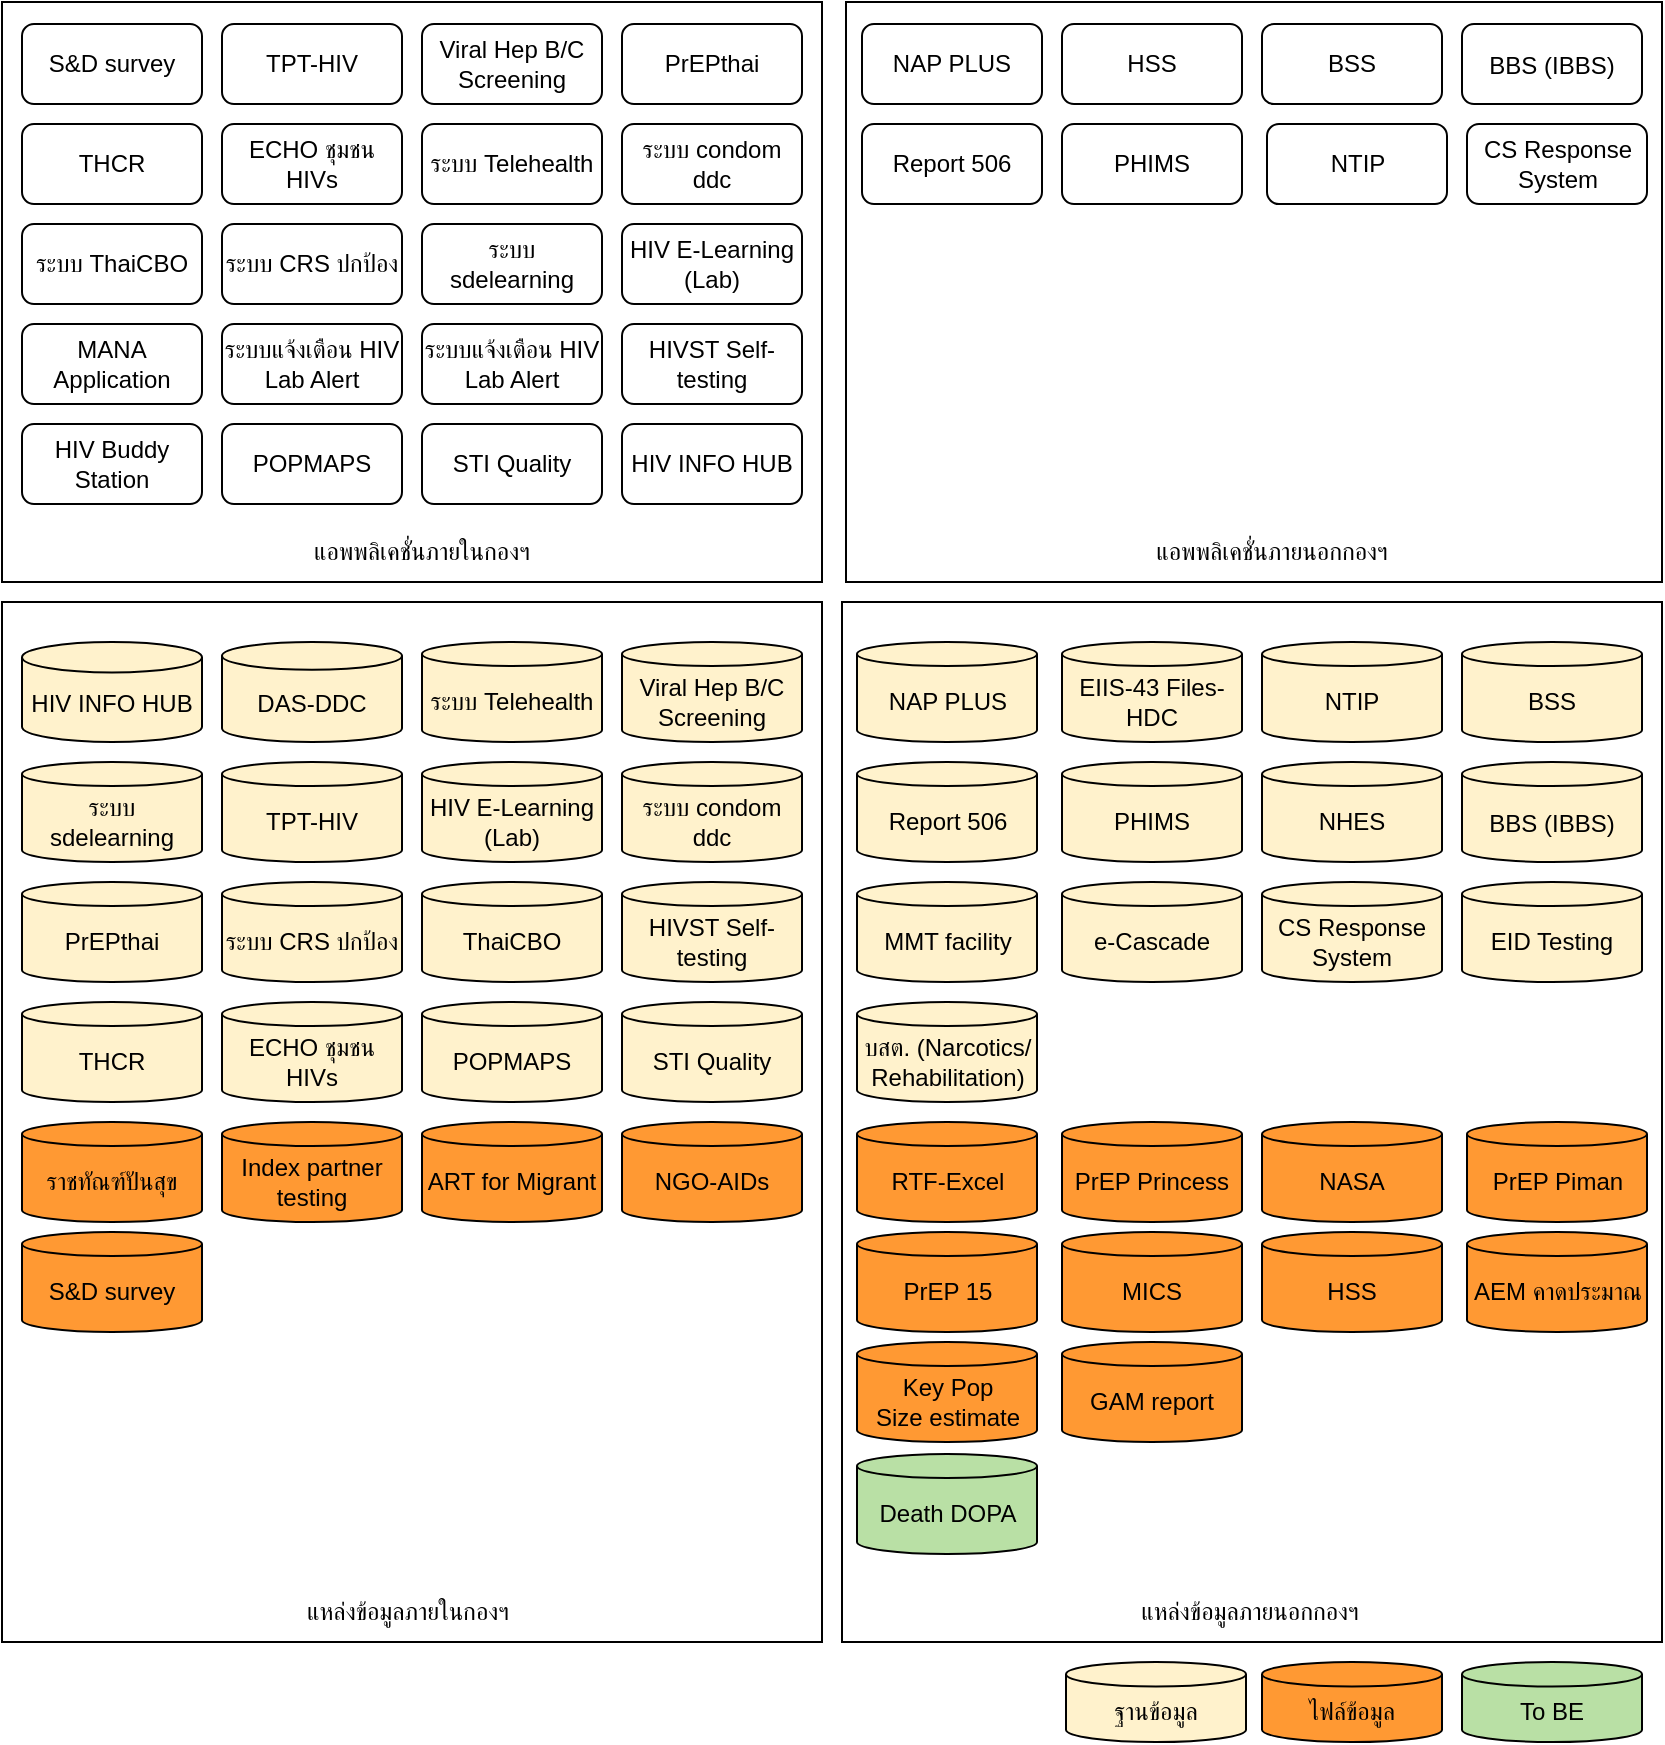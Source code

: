 <mxfile version="23.1.5" type="github" pages="8">
  <diagram name="update_last" id="4Ofn-SYD8hpdYdoJJAJr">
    <mxGraphModel dx="1426" dy="785" grid="1" gridSize="10" guides="1" tooltips="1" connect="1" arrows="1" fold="1" page="1" pageScale="1" pageWidth="850" pageHeight="1100" math="0" shadow="0">
      <root>
        <mxCell id="k-8IpXGgPU4Kl24T3m1Q-0" />
        <mxCell id="k-8IpXGgPU4Kl24T3m1Q-1" parent="k-8IpXGgPU4Kl24T3m1Q-0" />
        <mxCell id="k-8IpXGgPU4Kl24T3m1Q-3" value="" style="rounded=0;whiteSpace=wrap;html=1;" parent="k-8IpXGgPU4Kl24T3m1Q-1" vertex="1">
          <mxGeometry x="430" y="320" width="410" height="520" as="geometry" />
        </mxCell>
        <mxCell id="k-8IpXGgPU4Kl24T3m1Q-4" value="แหล่งข้อมูลภายนอกกองฯ" style="text;html=1;strokeColor=none;fillColor=none;align=center;verticalAlign=middle;whiteSpace=wrap;rounded=0;" parent="k-8IpXGgPU4Kl24T3m1Q-1" vertex="1">
          <mxGeometry x="523.5" y="810" width="220" height="30" as="geometry" />
        </mxCell>
        <mxCell id="k-8IpXGgPU4Kl24T3m1Q-5" value="" style="rounded=0;whiteSpace=wrap;html=1;" parent="k-8IpXGgPU4Kl24T3m1Q-1" vertex="1">
          <mxGeometry x="10" y="320" width="410" height="520" as="geometry" />
        </mxCell>
        <mxCell id="k-8IpXGgPU4Kl24T3m1Q-6" value="แหล่งข้อมูลภายในกองฯ" style="text;html=1;strokeColor=none;fillColor=none;align=center;verticalAlign=middle;whiteSpace=wrap;rounded=0;" parent="k-8IpXGgPU4Kl24T3m1Q-1" vertex="1">
          <mxGeometry x="102.5" y="810" width="220" height="30" as="geometry" />
        </mxCell>
        <mxCell id="k-8IpXGgPU4Kl24T3m1Q-7" value="" style="rounded=0;whiteSpace=wrap;html=1;" parent="k-8IpXGgPU4Kl24T3m1Q-1" vertex="1">
          <mxGeometry x="432" y="20" width="408" height="290" as="geometry" />
        </mxCell>
        <mxCell id="k-8IpXGgPU4Kl24T3m1Q-8" value="" style="rounded=0;whiteSpace=wrap;html=1;" parent="k-8IpXGgPU4Kl24T3m1Q-1" vertex="1">
          <mxGeometry x="10" y="20" width="410" height="290" as="geometry" />
        </mxCell>
        <mxCell id="k-8IpXGgPU4Kl24T3m1Q-9" value="NAP PLUS" style="rounded=1;whiteSpace=wrap;html=1;" parent="k-8IpXGgPU4Kl24T3m1Q-1" vertex="1">
          <mxGeometry x="440" y="31" width="90" height="40" as="geometry" />
        </mxCell>
        <mxCell id="k-8IpXGgPU4Kl24T3m1Q-10" value="AEM คาดประมาณ" style="shape=cylinder3;whiteSpace=wrap;html=1;boundedLbl=1;backgroundOutline=1;size=6;fillColor=#FF9933;" parent="k-8IpXGgPU4Kl24T3m1Q-1" vertex="1">
          <mxGeometry x="742.5" y="635" width="90" height="50" as="geometry" />
        </mxCell>
        <mxCell id="k-8IpXGgPU4Kl24T3m1Q-11" value="ฐานข้อมูล" style="shape=cylinder3;whiteSpace=wrap;html=1;boundedLbl=1;backgroundOutline=1;size=6.121;fillColor=#FFF2CC;fontStyle=0" parent="k-8IpXGgPU4Kl24T3m1Q-1" vertex="1">
          <mxGeometry x="542" y="850" width="90" height="40" as="geometry" />
        </mxCell>
        <mxCell id="k-8IpXGgPU4Kl24T3m1Q-12" value="HSS" style="rounded=1;whiteSpace=wrap;html=1;" parent="k-8IpXGgPU4Kl24T3m1Q-1" vertex="1">
          <mxGeometry x="540" y="31" width="90" height="40" as="geometry" />
        </mxCell>
        <mxCell id="k-8IpXGgPU4Kl24T3m1Q-13" value="BSS" style="rounded=1;whiteSpace=wrap;html=1;" parent="k-8IpXGgPU4Kl24T3m1Q-1" vertex="1">
          <mxGeometry x="640" y="31" width="90" height="40" as="geometry" />
        </mxCell>
        <mxCell id="k-8IpXGgPU4Kl24T3m1Q-14" value="Report 506" style="rounded=1;whiteSpace=wrap;html=1;" parent="k-8IpXGgPU4Kl24T3m1Q-1" vertex="1">
          <mxGeometry x="440" y="81" width="90" height="40" as="geometry" />
        </mxCell>
        <mxCell id="k-8IpXGgPU4Kl24T3m1Q-15" value="PHIMS" style="rounded=1;whiteSpace=wrap;html=1;" parent="k-8IpXGgPU4Kl24T3m1Q-1" vertex="1">
          <mxGeometry x="540" y="81" width="90" height="40" as="geometry" />
        </mxCell>
        <mxCell id="k-8IpXGgPU4Kl24T3m1Q-16" value="NTIP" style="rounded=1;whiteSpace=wrap;html=1;" parent="k-8IpXGgPU4Kl24T3m1Q-1" vertex="1">
          <mxGeometry x="642.5" y="81" width="90" height="40" as="geometry" />
        </mxCell>
        <mxCell id="k-8IpXGgPU4Kl24T3m1Q-17" value="แอพพลิเคชั่นภายในกองฯ" style="text;html=1;strokeColor=none;fillColor=none;align=center;verticalAlign=middle;whiteSpace=wrap;rounded=0;" parent="k-8IpXGgPU4Kl24T3m1Q-1" vertex="1">
          <mxGeometry x="110" y="280" width="220" height="30" as="geometry" />
        </mxCell>
        <mxCell id="k-8IpXGgPU4Kl24T3m1Q-18" value="แอพพลิเคชั่นภายนอกกองฯ" style="text;html=1;strokeColor=none;fillColor=none;align=center;verticalAlign=middle;whiteSpace=wrap;rounded=0;" parent="k-8IpXGgPU4Kl24T3m1Q-1" vertex="1">
          <mxGeometry x="550" y="280" width="190" height="30" as="geometry" />
        </mxCell>
        <mxCell id="k-8IpXGgPU4Kl24T3m1Q-22" value="HIV INFO HUB" style="shape=cylinder3;whiteSpace=wrap;html=1;boundedLbl=1;backgroundOutline=1;size=7.621;fillColor=#FFF2CC;" parent="k-8IpXGgPU4Kl24T3m1Q-1" vertex="1">
          <mxGeometry x="20" y="340" width="90" height="50" as="geometry" />
        </mxCell>
        <mxCell id="k-8IpXGgPU4Kl24T3m1Q-23" value="DAS-DDC" style="shape=cylinder3;whiteSpace=wrap;html=1;boundedLbl=1;backgroundOutline=1;size=6.931;fillColor=#FFF2CC;" parent="k-8IpXGgPU4Kl24T3m1Q-1" vertex="1">
          <mxGeometry x="120" y="340" width="90" height="50" as="geometry" />
        </mxCell>
        <mxCell id="k-8IpXGgPU4Kl24T3m1Q-26" value="ไฟล์ข้อมูล" style="shape=cylinder3;whiteSpace=wrap;html=1;boundedLbl=1;backgroundOutline=1;size=6.121;fillColor=#FF9933;fontStyle=0" parent="k-8IpXGgPU4Kl24T3m1Q-1" vertex="1">
          <mxGeometry x="640" y="850" width="90" height="40" as="geometry" />
        </mxCell>
        <mxCell id="k-8IpXGgPU4Kl24T3m1Q-27" value="To BE" style="shape=cylinder3;whiteSpace=wrap;html=1;boundedLbl=1;backgroundOutline=1;size=6.121;fillColor=#B9E0A5;fontStyle=0" parent="k-8IpXGgPU4Kl24T3m1Q-1" vertex="1">
          <mxGeometry x="740" y="850" width="90" height="40" as="geometry" />
        </mxCell>
        <mxCell id="k-8IpXGgPU4Kl24T3m1Q-28" value="NAP PLUS" style="shape=cylinder3;whiteSpace=wrap;html=1;boundedLbl=1;backgroundOutline=1;size=6;fillColor=#FFF2CC;" parent="k-8IpXGgPU4Kl24T3m1Q-1" vertex="1">
          <mxGeometry x="437.5" y="340" width="90" height="50" as="geometry" />
        </mxCell>
        <mxCell id="k-8IpXGgPU4Kl24T3m1Q-29" value="EIIS-43 Files-HDC" style="shape=cylinder3;whiteSpace=wrap;html=1;boundedLbl=1;backgroundOutline=1;size=6;fillColor=#FFF2CC;" parent="k-8IpXGgPU4Kl24T3m1Q-1" vertex="1">
          <mxGeometry x="540" y="340" width="90" height="50" as="geometry" />
        </mxCell>
        <mxCell id="k-8IpXGgPU4Kl24T3m1Q-30" value="BSS" style="shape=cylinder3;whiteSpace=wrap;html=1;boundedLbl=1;backgroundOutline=1;size=6;fillColor=#FFF2CC;" parent="k-8IpXGgPU4Kl24T3m1Q-1" vertex="1">
          <mxGeometry x="740" y="340" width="90" height="50" as="geometry" />
        </mxCell>
        <mxCell id="k-8IpXGgPU4Kl24T3m1Q-31" value="HSS" style="shape=cylinder3;whiteSpace=wrap;html=1;boundedLbl=1;backgroundOutline=1;size=6;fillColor=#FF9933;strokeColor=default;" parent="k-8IpXGgPU4Kl24T3m1Q-1" vertex="1">
          <mxGeometry x="640" y="635" width="90" height="50" as="geometry" />
        </mxCell>
        <mxCell id="k-8IpXGgPU4Kl24T3m1Q-32" value="GAM report" style="shape=cylinder3;whiteSpace=wrap;html=1;boundedLbl=1;backgroundOutline=1;size=6;fillColor=#FF9933;" parent="k-8IpXGgPU4Kl24T3m1Q-1" vertex="1">
          <mxGeometry x="540" y="690" width="90" height="50" as="geometry" />
        </mxCell>
        <mxCell id="k-8IpXGgPU4Kl24T3m1Q-33" value="NASA" style="shape=cylinder3;whiteSpace=wrap;html=1;boundedLbl=1;backgroundOutline=1;size=6;fillColor=#FF9933;strokeColor=default;" parent="k-8IpXGgPU4Kl24T3m1Q-1" vertex="1">
          <mxGeometry x="640" y="580" width="90" height="50" as="geometry" />
        </mxCell>
        <mxCell id="k-8IpXGgPU4Kl24T3m1Q-34" value="Key Pop&lt;br style=&quot;border-color: var(--border-color);&quot;&gt;Size estimate" style="shape=cylinder3;whiteSpace=wrap;html=1;boundedLbl=1;backgroundOutline=1;size=6;fillColor=#FF9933;strokeColor=default;align=center;verticalAlign=middle;fontFamily=Helvetica;fontSize=12;fontColor=default;" parent="k-8IpXGgPU4Kl24T3m1Q-1" vertex="1">
          <mxGeometry x="437.5" y="690" width="90" height="50" as="geometry" />
        </mxCell>
        <mxCell id="k-8IpXGgPU4Kl24T3m1Q-35" value="Report 506" style="shape=cylinder3;whiteSpace=wrap;html=1;boundedLbl=1;backgroundOutline=1;size=6;fillColor=#FFF2CC;" parent="k-8IpXGgPU4Kl24T3m1Q-1" vertex="1">
          <mxGeometry x="437.5" y="400" width="90" height="50" as="geometry" />
        </mxCell>
        <mxCell id="k-8IpXGgPU4Kl24T3m1Q-36" value="MMT facility" style="shape=cylinder3;whiteSpace=wrap;html=1;boundedLbl=1;backgroundOutline=1;size=6;fillColor=#FFF2CC;" parent="k-8IpXGgPU4Kl24T3m1Q-1" vertex="1">
          <mxGeometry x="437.5" y="460" width="90" height="50" as="geometry" />
        </mxCell>
        <mxCell id="k-8IpXGgPU4Kl24T3m1Q-37" value="EID Testing" style="shape=cylinder3;whiteSpace=wrap;html=1;boundedLbl=1;backgroundOutline=1;size=6;fillColor=#FFF2CC;strokeColor=default;" parent="k-8IpXGgPU4Kl24T3m1Q-1" vertex="1">
          <mxGeometry x="740" y="460" width="90" height="50" as="geometry" />
        </mxCell>
        <mxCell id="k-8IpXGgPU4Kl24T3m1Q-38" value="NTIP" style="shape=cylinder3;whiteSpace=wrap;html=1;boundedLbl=1;backgroundOutline=1;size=6;fillColor=#FFF2CC;" parent="k-8IpXGgPU4Kl24T3m1Q-1" vertex="1">
          <mxGeometry x="640" y="340" width="90" height="50" as="geometry" />
        </mxCell>
        <mxCell id="k-8IpXGgPU4Kl24T3m1Q-39" value="PHIMS" style="shape=cylinder3;whiteSpace=wrap;html=1;boundedLbl=1;backgroundOutline=1;size=6;fillColor=#FFF2CC;" parent="k-8IpXGgPU4Kl24T3m1Q-1" vertex="1">
          <mxGeometry x="540" y="400" width="90" height="50" as="geometry" />
        </mxCell>
        <mxCell id="k-8IpXGgPU4Kl24T3m1Q-40" value="RTF-Excel" style="shape=cylinder3;whiteSpace=wrap;html=1;boundedLbl=1;backgroundOutline=1;size=6;fillColor=#FF9933;" parent="k-8IpXGgPU4Kl24T3m1Q-1" vertex="1">
          <mxGeometry x="437.5" y="580" width="90" height="50" as="geometry" />
        </mxCell>
        <mxCell id="k-8IpXGgPU4Kl24T3m1Q-41" value="e-Cascade" style="shape=cylinder3;whiteSpace=wrap;html=1;boundedLbl=1;backgroundOutline=1;size=6;fillColor=#FFF2CC;strokeColor=default;" parent="k-8IpXGgPU4Kl24T3m1Q-1" vertex="1">
          <mxGeometry x="540" y="460" width="90" height="50" as="geometry" />
        </mxCell>
        <mxCell id="k-8IpXGgPU4Kl24T3m1Q-42" value="NHES" style="shape=cylinder3;whiteSpace=wrap;html=1;boundedLbl=1;backgroundOutline=1;size=6;fillColor=#FFF2CC;" parent="k-8IpXGgPU4Kl24T3m1Q-1" vertex="1">
          <mxGeometry x="640" y="400" width="90" height="50" as="geometry" />
        </mxCell>
        <mxCell id="k-8IpXGgPU4Kl24T3m1Q-43" value="MICS" style="shape=cylinder3;whiteSpace=wrap;html=1;boundedLbl=1;backgroundOutline=1;size=6;fillColor=#FF9933;" parent="k-8IpXGgPU4Kl24T3m1Q-1" vertex="1">
          <mxGeometry x="540" y="635" width="90" height="50" as="geometry" />
        </mxCell>
        <mxCell id="k-8IpXGgPU4Kl24T3m1Q-44" value="Death DOPA" style="shape=cylinder3;whiteSpace=wrap;html=1;boundedLbl=1;backgroundOutline=1;size=6;fillColor=#B9E0A5;fontStyle=0;" parent="k-8IpXGgPU4Kl24T3m1Q-1" vertex="1">
          <mxGeometry x="437.5" y="746" width="90" height="50" as="geometry" />
        </mxCell>
        <mxCell id="k-8IpXGgPU4Kl24T3m1Q-45" value="PrEP Piman" style="shape=cylinder3;whiteSpace=wrap;html=1;boundedLbl=1;backgroundOutline=1;size=6;fillColor=#FF9933;strokeColor=default;align=center;verticalAlign=middle;fontFamily=Helvetica;fontSize=12;fontColor=default;" parent="k-8IpXGgPU4Kl24T3m1Q-1" vertex="1">
          <mxGeometry x="742.5" y="580" width="90" height="50" as="geometry" />
        </mxCell>
        <mxCell id="k-8IpXGgPU4Kl24T3m1Q-46" value="PrEP 15" style="shape=cylinder3;whiteSpace=wrap;html=1;boundedLbl=1;backgroundOutline=1;size=6;fillColor=#FF9933;strokeColor=default;align=center;verticalAlign=middle;fontFamily=Helvetica;fontSize=12;fontColor=default;" parent="k-8IpXGgPU4Kl24T3m1Q-1" vertex="1">
          <mxGeometry x="437.5" y="635" width="90" height="50" as="geometry" />
        </mxCell>
        <mxCell id="k-8IpXGgPU4Kl24T3m1Q-47" value="PrEP Princess" style="shape=cylinder3;whiteSpace=wrap;html=1;boundedLbl=1;backgroundOutline=1;size=6;fillColor=#FF9933;" parent="k-8IpXGgPU4Kl24T3m1Q-1" vertex="1">
          <mxGeometry x="540" y="580" width="90" height="50" as="geometry" />
        </mxCell>
        <mxCell id="k-8IpXGgPU4Kl24T3m1Q-48" value="บสต. (Narcotics/ Rehabilitation)" style="shape=cylinder3;whiteSpace=wrap;html=1;boundedLbl=1;backgroundOutline=1;size=6;fillColor=#FFF2CC;fontStyle=0;" parent="k-8IpXGgPU4Kl24T3m1Q-1" vertex="1">
          <mxGeometry x="437.5" y="520" width="90" height="50" as="geometry" />
        </mxCell>
        <mxCell id="k-8IpXGgPU4Kl24T3m1Q-49" value="&lt;p style=&quot;line-height: normal; margin: 0pt 0in; text-indent: 0in; direction: ltr; unicode-bidi: embed; word-break: normal;&quot;&gt;BBS (IBBS)&lt;/p&gt;" style="shape=cylinder3;whiteSpace=wrap;html=1;boundedLbl=1;backgroundOutline=1;size=6;fillColor=#FFF2CC;" parent="k-8IpXGgPU4Kl24T3m1Q-1" vertex="1">
          <mxGeometry x="740" y="400" width="90" height="50" as="geometry" />
        </mxCell>
        <mxCell id="k-8IpXGgPU4Kl24T3m1Q-50" value="S&amp;amp;D survey" style="rounded=1;whiteSpace=wrap;html=1;" parent="k-8IpXGgPU4Kl24T3m1Q-1" vertex="1">
          <mxGeometry x="20" y="31" width="90" height="40" as="geometry" />
        </mxCell>
        <mxCell id="k-8IpXGgPU4Kl24T3m1Q-51" value="TPT-HIV" style="rounded=1;whiteSpace=wrap;html=1;" parent="k-8IpXGgPU4Kl24T3m1Q-1" vertex="1">
          <mxGeometry x="120" y="31" width="90" height="40" as="geometry" />
        </mxCell>
        <mxCell id="k-8IpXGgPU4Kl24T3m1Q-52" value="Viral Hep B/C Screening" style="rounded=1;whiteSpace=wrap;html=1;" parent="k-8IpXGgPU4Kl24T3m1Q-1" vertex="1">
          <mxGeometry x="220" y="31" width="90" height="40" as="geometry" />
        </mxCell>
        <mxCell id="k-8IpXGgPU4Kl24T3m1Q-53" value="PrEPthai" style="rounded=1;whiteSpace=wrap;html=1;" parent="k-8IpXGgPU4Kl24T3m1Q-1" vertex="1">
          <mxGeometry x="320" y="31" width="90" height="40" as="geometry" />
        </mxCell>
        <mxCell id="k-8IpXGgPU4Kl24T3m1Q-54" value="THCR" style="rounded=1;whiteSpace=wrap;html=1;" parent="k-8IpXGgPU4Kl24T3m1Q-1" vertex="1">
          <mxGeometry x="20" y="81" width="90" height="40" as="geometry" />
        </mxCell>
        <mxCell id="k-8IpXGgPU4Kl24T3m1Q-55" value="ECHO ชุมชน HIVs" style="rounded=1;whiteSpace=wrap;html=1;" parent="k-8IpXGgPU4Kl24T3m1Q-1" vertex="1">
          <mxGeometry x="120" y="81" width="90" height="40" as="geometry" />
        </mxCell>
        <mxCell id="k-8IpXGgPU4Kl24T3m1Q-56" value="ระบบ Telehealth" style="rounded=1;whiteSpace=wrap;html=1;" parent="k-8IpXGgPU4Kl24T3m1Q-1" vertex="1">
          <mxGeometry x="220" y="81" width="90" height="40" as="geometry" />
        </mxCell>
        <mxCell id="k-8IpXGgPU4Kl24T3m1Q-57" value="ระบบ condom ddc" style="rounded=1;whiteSpace=wrap;html=1;" parent="k-8IpXGgPU4Kl24T3m1Q-1" vertex="1">
          <mxGeometry x="320" y="81" width="90" height="40" as="geometry" />
        </mxCell>
        <mxCell id="k-8IpXGgPU4Kl24T3m1Q-58" value="ระบบ&amp;nbsp;ThaiCBO" style="rounded=1;whiteSpace=wrap;html=1;" parent="k-8IpXGgPU4Kl24T3m1Q-1" vertex="1">
          <mxGeometry x="20" y="131" width="90" height="40" as="geometry" />
        </mxCell>
        <mxCell id="k-8IpXGgPU4Kl24T3m1Q-59" value="ระบบ&amp;nbsp;CRS ปกป้อง" style="rounded=1;whiteSpace=wrap;html=1;" parent="k-8IpXGgPU4Kl24T3m1Q-1" vertex="1">
          <mxGeometry x="120" y="131" width="90" height="40" as="geometry" />
        </mxCell>
        <mxCell id="k-8IpXGgPU4Kl24T3m1Q-60" value="ระบบ sdelearning" style="rounded=1;whiteSpace=wrap;html=1;" parent="k-8IpXGgPU4Kl24T3m1Q-1" vertex="1">
          <mxGeometry x="220" y="131" width="90" height="40" as="geometry" />
        </mxCell>
        <mxCell id="k-8IpXGgPU4Kl24T3m1Q-61" value="HIV E-Learning (Lab)" style="rounded=1;whiteSpace=wrap;html=1;" parent="k-8IpXGgPU4Kl24T3m1Q-1" vertex="1">
          <mxGeometry x="320" y="131" width="90" height="40" as="geometry" />
        </mxCell>
        <mxCell id="k-8IpXGgPU4Kl24T3m1Q-62" value="MANA Application" style="rounded=1;whiteSpace=wrap;html=1;" parent="k-8IpXGgPU4Kl24T3m1Q-1" vertex="1">
          <mxGeometry x="20" y="181" width="90" height="40" as="geometry" />
        </mxCell>
        <mxCell id="k-8IpXGgPU4Kl24T3m1Q-63" value="ระบบแจ้งเตือน HIV Lab Alert" style="rounded=1;whiteSpace=wrap;html=1;" parent="k-8IpXGgPU4Kl24T3m1Q-1" vertex="1">
          <mxGeometry x="120" y="181" width="90" height="40" as="geometry" />
        </mxCell>
        <mxCell id="k-8IpXGgPU4Kl24T3m1Q-64" value="ระบบแจ้งเตือน HIV Lab Alert" style="rounded=1;whiteSpace=wrap;html=1;" parent="k-8IpXGgPU4Kl24T3m1Q-1" vertex="1">
          <mxGeometry x="220" y="181" width="90" height="40" as="geometry" />
        </mxCell>
        <mxCell id="k-8IpXGgPU4Kl24T3m1Q-65" value="HIVST Self-testing" style="rounded=1;whiteSpace=wrap;html=1;" parent="k-8IpXGgPU4Kl24T3m1Q-1" vertex="1">
          <mxGeometry x="320" y="181" width="90" height="40" as="geometry" />
        </mxCell>
        <mxCell id="k-8IpXGgPU4Kl24T3m1Q-66" value="HIV INFO HUB" style="rounded=1;whiteSpace=wrap;html=1;" parent="k-8IpXGgPU4Kl24T3m1Q-1" vertex="1">
          <mxGeometry x="320" y="231" width="90" height="40" as="geometry" />
        </mxCell>
        <mxCell id="k-8IpXGgPU4Kl24T3m1Q-67" value="HIV Buddy Station" style="rounded=1;whiteSpace=wrap;html=1;" parent="k-8IpXGgPU4Kl24T3m1Q-1" vertex="1">
          <mxGeometry x="20" y="231" width="90" height="40" as="geometry" />
        </mxCell>
        <mxCell id="k-8IpXGgPU4Kl24T3m1Q-70" value="&lt;p style=&quot;line-height: normal; margin: 0pt 0in; text-indent: 0in; direction: ltr; unicode-bidi: embed; word-break: normal;&quot;&gt;BBS (IBBS)&lt;/p&gt;" style="rounded=1;whiteSpace=wrap;html=1;" parent="k-8IpXGgPU4Kl24T3m1Q-1" vertex="1">
          <mxGeometry x="740" y="31" width="90" height="40" as="geometry" />
        </mxCell>
        <mxCell id="k-8IpXGgPU4Kl24T3m1Q-72" value="Viral Hep B/C Screening" style="shape=cylinder3;whiteSpace=wrap;html=1;boundedLbl=1;backgroundOutline=1;size=6;fillColor=#FFF2CC;" parent="k-8IpXGgPU4Kl24T3m1Q-1" vertex="1">
          <mxGeometry x="320" y="340" width="90" height="50" as="geometry" />
        </mxCell>
        <mxCell id="k-8IpXGgPU4Kl24T3m1Q-73" value="NGO-AIDs" style="shape=cylinder3;whiteSpace=wrap;html=1;boundedLbl=1;backgroundOutline=1;size=6;fillColor=#FF9933;strokeColor=default;" parent="k-8IpXGgPU4Kl24T3m1Q-1" vertex="1">
          <mxGeometry x="320" y="580" width="90" height="50" as="geometry" />
        </mxCell>
        <mxCell id="k-8IpXGgPU4Kl24T3m1Q-74" value="TPT-HIV" style="shape=cylinder3;whiteSpace=wrap;html=1;boundedLbl=1;backgroundOutline=1;size=6;fillColor=#FFF2CC;" parent="k-8IpXGgPU4Kl24T3m1Q-1" vertex="1">
          <mxGeometry x="120" y="400" width="90" height="50" as="geometry" />
        </mxCell>
        <mxCell id="k-8IpXGgPU4Kl24T3m1Q-75" value="ART for Migrant" style="shape=cylinder3;whiteSpace=wrap;html=1;boundedLbl=1;backgroundOutline=1;size=6;fillColor=#FF9933;strokeColor=default;" parent="k-8IpXGgPU4Kl24T3m1Q-1" vertex="1">
          <mxGeometry x="220" y="580" width="90" height="50" as="geometry" />
        </mxCell>
        <mxCell id="k-8IpXGgPU4Kl24T3m1Q-77" value="PrEPthai" style="shape=cylinder3;whiteSpace=wrap;html=1;boundedLbl=1;backgroundOutline=1;size=6;fillColor=#FFF2CC;strokeColor=default;" parent="k-8IpXGgPU4Kl24T3m1Q-1" vertex="1">
          <mxGeometry x="20" y="460" width="90" height="50" as="geometry" />
        </mxCell>
        <mxCell id="k-8IpXGgPU4Kl24T3m1Q-78" value="ราชทัณฑ์ปันสุข" style="shape=cylinder3;whiteSpace=wrap;html=1;boundedLbl=1;backgroundOutline=1;size=6;fillColor=#FF9933;" parent="k-8IpXGgPU4Kl24T3m1Q-1" vertex="1">
          <mxGeometry x="20" y="580" width="90" height="50" as="geometry" />
        </mxCell>
        <mxCell id="k-8IpXGgPU4Kl24T3m1Q-79" value="THCR" style="shape=cylinder3;whiteSpace=wrap;html=1;boundedLbl=1;backgroundOutline=1;size=6;fillColor=#FFF2CC;" parent="k-8IpXGgPU4Kl24T3m1Q-1" vertex="1">
          <mxGeometry x="20" y="520" width="90" height="50" as="geometry" />
        </mxCell>
        <mxCell id="k-8IpXGgPU4Kl24T3m1Q-80" value="ECHO ชุมชน HIVs" style="shape=cylinder3;whiteSpace=wrap;html=1;boundedLbl=1;backgroundOutline=1;size=6;fillColor=#FFF2CC;" parent="k-8IpXGgPU4Kl24T3m1Q-1" vertex="1">
          <mxGeometry x="120" y="520" width="90" height="50" as="geometry" />
        </mxCell>
        <mxCell id="k-8IpXGgPU4Kl24T3m1Q-81" value="ระบบ Telehealth" style="shape=cylinder3;whiteSpace=wrap;html=1;boundedLbl=1;backgroundOutline=1;size=6;fillColor=#FFF2CC;strokeColor=default;" parent="k-8IpXGgPU4Kl24T3m1Q-1" vertex="1">
          <mxGeometry x="220" y="340" width="90" height="50" as="geometry" />
        </mxCell>
        <mxCell id="k-8IpXGgPU4Kl24T3m1Q-82" value="ระบบ condom ddc" style="shape=cylinder3;whiteSpace=wrap;html=1;boundedLbl=1;backgroundOutline=1;size=6;fillColor=#FFF2CC;" parent="k-8IpXGgPU4Kl24T3m1Q-1" vertex="1">
          <mxGeometry x="320" y="400" width="90" height="50" as="geometry" />
        </mxCell>
        <mxCell id="k-8IpXGgPU4Kl24T3m1Q-83" value="HIVST Self-testing" style="shape=cylinder3;whiteSpace=wrap;html=1;boundedLbl=1;backgroundOutline=1;size=6;fillColor=#FFF2CC;" parent="k-8IpXGgPU4Kl24T3m1Q-1" vertex="1">
          <mxGeometry x="320" y="460" width="90" height="50" as="geometry" />
        </mxCell>
        <mxCell id="k-8IpXGgPU4Kl24T3m1Q-84" value="HIV E-Learning (Lab)" style="shape=cylinder3;whiteSpace=wrap;html=1;boundedLbl=1;backgroundOutline=1;size=6;fillColor=#FFF2CC;strokeColor=default;" parent="k-8IpXGgPU4Kl24T3m1Q-1" vertex="1">
          <mxGeometry x="220" y="400" width="90" height="50" as="geometry" />
        </mxCell>
        <mxCell id="k-8IpXGgPU4Kl24T3m1Q-85" value="ระบบ sdelearning" style="shape=cylinder3;whiteSpace=wrap;html=1;boundedLbl=1;backgroundOutline=1;size=6;fillColor=#FFF2CC;" parent="k-8IpXGgPU4Kl24T3m1Q-1" vertex="1">
          <mxGeometry x="20" y="400" width="90" height="50" as="geometry" />
        </mxCell>
        <mxCell id="k-8IpXGgPU4Kl24T3m1Q-86" value="Index partner testing" style="shape=cylinder3;whiteSpace=wrap;html=1;boundedLbl=1;backgroundOutline=1;size=6;fillColor=#FF9933;" parent="k-8IpXGgPU4Kl24T3m1Q-1" vertex="1">
          <mxGeometry x="120" y="580" width="90" height="50" as="geometry" />
        </mxCell>
        <mxCell id="k-8IpXGgPU4Kl24T3m1Q-87" value="ThaiCBO" style="shape=cylinder3;whiteSpace=wrap;html=1;boundedLbl=1;backgroundOutline=1;size=6;fillColor=#FFF2CC;strokeColor=default;" parent="k-8IpXGgPU4Kl24T3m1Q-1" vertex="1">
          <mxGeometry x="220" y="460" width="90" height="50" as="geometry" />
        </mxCell>
        <mxCell id="k-8IpXGgPU4Kl24T3m1Q-88" value="POPMAPS" style="rounded=1;whiteSpace=wrap;html=1;" parent="k-8IpXGgPU4Kl24T3m1Q-1" vertex="1">
          <mxGeometry x="120" y="231" width="90" height="40" as="geometry" />
        </mxCell>
        <mxCell id="k-8IpXGgPU4Kl24T3m1Q-89" value="STI Quality" style="rounded=1;whiteSpace=wrap;html=1;" parent="k-8IpXGgPU4Kl24T3m1Q-1" vertex="1">
          <mxGeometry x="220" y="231" width="90" height="40" as="geometry" />
        </mxCell>
        <mxCell id="k-8IpXGgPU4Kl24T3m1Q-90" value="POPMAPS" style="shape=cylinder3;whiteSpace=wrap;html=1;boundedLbl=1;backgroundOutline=1;size=6;fillColor=#FFF2CC;" parent="k-8IpXGgPU4Kl24T3m1Q-1" vertex="1">
          <mxGeometry x="220" y="520" width="90" height="50" as="geometry" />
        </mxCell>
        <mxCell id="k-8IpXGgPU4Kl24T3m1Q-91" value="STI Quality" style="shape=cylinder3;whiteSpace=wrap;html=1;boundedLbl=1;backgroundOutline=1;size=6;fillColor=#FFF2CC;" parent="k-8IpXGgPU4Kl24T3m1Q-1" vertex="1">
          <mxGeometry x="320" y="520" width="90" height="50" as="geometry" />
        </mxCell>
        <mxCell id="k-8IpXGgPU4Kl24T3m1Q-93" value="ระบบ&amp;nbsp;CRS ปกป้อง" style="shape=cylinder3;whiteSpace=wrap;html=1;boundedLbl=1;backgroundOutline=1;size=6;fillColor=#FFF2CC;" parent="k-8IpXGgPU4Kl24T3m1Q-1" vertex="1">
          <mxGeometry x="120" y="460" width="90" height="50" as="geometry" />
        </mxCell>
        <mxCell id="k-8IpXGgPU4Kl24T3m1Q-94" value="CS Response&lt;br&gt;System" style="rounded=1;whiteSpace=wrap;html=1;" parent="k-8IpXGgPU4Kl24T3m1Q-1" vertex="1">
          <mxGeometry x="742.5" y="81" width="90" height="40" as="geometry" />
        </mxCell>
        <mxCell id="k-8IpXGgPU4Kl24T3m1Q-95" value="CS Response&lt;br style=&quot;border-color: var(--border-color);&quot;&gt;System" style="shape=cylinder3;whiteSpace=wrap;html=1;boundedLbl=1;backgroundOutline=1;size=6;fillColor=#FFF2CC;" parent="k-8IpXGgPU4Kl24T3m1Q-1" vertex="1">
          <mxGeometry x="640" y="460" width="90" height="50" as="geometry" />
        </mxCell>
        <mxCell id="2H2CDgk8SOSNPEJGN8Ri-2" value="S&amp;amp;D survey" style="shape=cylinder3;whiteSpace=wrap;html=1;boundedLbl=1;backgroundOutline=1;size=6;fillColor=#FF9933;" parent="k-8IpXGgPU4Kl24T3m1Q-1" vertex="1">
          <mxGeometry x="20" y="635" width="90" height="50" as="geometry" />
        </mxCell>
      </root>
    </mxGraphModel>
  </diagram>
  <diagram name="Copy of HIVs STIs App" id="31za3fTAHyAPrIjr7VVT">
    <mxGraphModel dx="1426" dy="785" grid="1" gridSize="10" guides="1" tooltips="1" connect="1" arrows="1" fold="1" page="1" pageScale="1" pageWidth="850" pageHeight="1100" math="0" shadow="0">
      <root>
        <mxCell id="Ipj43graHecOJUXJTnxl-0" />
        <mxCell id="Ipj43graHecOJUXJTnxl-1" parent="Ipj43graHecOJUXJTnxl-0" />
        <mxCell id="Ipj43graHecOJUXJTnxl-2" value="" style="rounded=0;whiteSpace=wrap;html=1;" vertex="1" parent="Ipj43graHecOJUXJTnxl-1">
          <mxGeometry x="650" y="200" width="190" height="130" as="geometry" />
        </mxCell>
        <mxCell id="Ipj43graHecOJUXJTnxl-3" value="" style="rounded=0;whiteSpace=wrap;html=1;" vertex="1" parent="Ipj43graHecOJUXJTnxl-1">
          <mxGeometry x="430" y="340" width="410" height="400" as="geometry" />
        </mxCell>
        <mxCell id="Ipj43graHecOJUXJTnxl-4" value="แหล่งข้อมูลภายนอกองค์กร" style="text;html=1;strokeColor=none;fillColor=none;align=center;verticalAlign=middle;whiteSpace=wrap;rounded=0;" vertex="1" parent="Ipj43graHecOJUXJTnxl-1">
          <mxGeometry x="525" y="710" width="220" height="30" as="geometry" />
        </mxCell>
        <mxCell id="Ipj43graHecOJUXJTnxl-5" value="" style="rounded=0;whiteSpace=wrap;html=1;" vertex="1" parent="Ipj43graHecOJUXJTnxl-1">
          <mxGeometry x="10" y="340" width="410" height="400" as="geometry" />
        </mxCell>
        <mxCell id="Ipj43graHecOJUXJTnxl-6" value="แหล่งข้อมูลภายในองค์กร" style="text;html=1;strokeColor=none;fillColor=none;align=center;verticalAlign=middle;whiteSpace=wrap;rounded=0;" vertex="1" parent="Ipj43graHecOJUXJTnxl-1">
          <mxGeometry x="105" y="710" width="220" height="30" as="geometry" />
        </mxCell>
        <mxCell id="Ipj43graHecOJUXJTnxl-7" value="" style="rounded=0;whiteSpace=wrap;html=1;" vertex="1" parent="Ipj43graHecOJUXJTnxl-1">
          <mxGeometry x="430" y="30" width="210" height="300" as="geometry" />
        </mxCell>
        <mxCell id="Ipj43graHecOJUXJTnxl-8" value="" style="rounded=0;whiteSpace=wrap;html=1;" vertex="1" parent="Ipj43graHecOJUXJTnxl-1">
          <mxGeometry x="10" y="30" width="410" height="300" as="geometry" />
        </mxCell>
        <mxCell id="Ipj43graHecOJUXJTnxl-9" value="NAP PLUS" style="rounded=1;whiteSpace=wrap;html=1;" vertex="1" parent="Ipj43graHecOJUXJTnxl-1">
          <mxGeometry x="440" y="50" width="90" height="40" as="geometry" />
        </mxCell>
        <mxCell id="Ipj43graHecOJUXJTnxl-10" value="EIIS-43 Files-HDC" style="shape=cylinder3;whiteSpace=wrap;html=1;boundedLbl=1;backgroundOutline=1;size=15;fillColor=#FFF2CC;" vertex="1" parent="Ipj43graHecOJUXJTnxl-1">
          <mxGeometry x="540" y="360" width="90" height="60" as="geometry" />
        </mxCell>
        <mxCell id="Ipj43graHecOJUXJTnxl-11" value="NAP PLUS" style="shape=cylinder3;whiteSpace=wrap;html=1;boundedLbl=1;backgroundOutline=1;size=15;fillColor=#FFF2CC;" vertex="1" parent="Ipj43graHecOJUXJTnxl-1">
          <mxGeometry x="440" y="360" width="90" height="60" as="geometry" />
        </mxCell>
        <mxCell id="Ipj43graHecOJUXJTnxl-12" value="HSS" style="shape=cylinder3;whiteSpace=wrap;html=1;boundedLbl=1;backgroundOutline=1;size=15;fillColor=#FF9933;" vertex="1" parent="Ipj43graHecOJUXJTnxl-1">
          <mxGeometry x="640" y="360" width="90" height="60" as="geometry" />
        </mxCell>
        <mxCell id="Ipj43graHecOJUXJTnxl-13" value="BSS" style="shape=cylinder3;whiteSpace=wrap;html=1;boundedLbl=1;backgroundOutline=1;size=15;fillColor=#FFF2CC;fontStyle=0" vertex="1" parent="Ipj43graHecOJUXJTnxl-1">
          <mxGeometry x="738" y="360" width="90" height="60" as="geometry" />
        </mxCell>
        <mxCell id="Ipj43graHecOJUXJTnxl-14" value="GAM report" style="shape=cylinder3;whiteSpace=wrap;html=1;boundedLbl=1;backgroundOutline=1;size=15;fillColor=#FF9933;" vertex="1" parent="Ipj43graHecOJUXJTnxl-1">
          <mxGeometry x="738" y="430" width="90" height="60" as="geometry" />
        </mxCell>
        <mxCell id="Ipj43graHecOJUXJTnxl-15" value="Report 506" style="shape=cylinder3;whiteSpace=wrap;html=1;boundedLbl=1;backgroundOutline=1;size=15;fillColor=#FFF2CC;" vertex="1" parent="Ipj43graHecOJUXJTnxl-1">
          <mxGeometry x="440" y="430" width="90" height="60" as="geometry" />
        </mxCell>
        <mxCell id="Ipj43graHecOJUXJTnxl-16" value="AEM คาดประมาณ" style="shape=cylinder3;whiteSpace=wrap;html=1;boundedLbl=1;backgroundOutline=1;size=15;fillColor=#FFF2CC;" vertex="1" parent="Ipj43graHecOJUXJTnxl-1">
          <mxGeometry x="20" y="430" width="90" height="60" as="geometry" />
        </mxCell>
        <mxCell id="Ipj43graHecOJUXJTnxl-17" value="ฐานข้อมูล" style="shape=cylinder3;whiteSpace=wrap;html=1;boundedLbl=1;backgroundOutline=1;size=6.121;fillColor=#FFF2CC;fontStyle=0" vertex="1" parent="Ipj43graHecOJUXJTnxl-1">
          <mxGeometry x="542" y="750" width="90" height="40" as="geometry" />
        </mxCell>
        <mxCell id="Ipj43graHecOJUXJTnxl-18" value="Key Pop&lt;br&gt;Size estimate" style="shape=cylinder3;whiteSpace=wrap;html=1;boundedLbl=1;backgroundOutline=1;size=15;fillColor=#FFF2CC;" vertex="1" parent="Ipj43graHecOJUXJTnxl-1">
          <mxGeometry x="540" y="430" width="90" height="60" as="geometry" />
        </mxCell>
        <mxCell id="Ipj43graHecOJUXJTnxl-19" value="S&amp;amp;D survey" style="shape=cylinder3;whiteSpace=wrap;html=1;boundedLbl=1;backgroundOutline=1;size=15;fillColor=#FFF2CC;" vertex="1" parent="Ipj43graHecOJUXJTnxl-1">
          <mxGeometry x="120" y="430" width="90" height="60" as="geometry" />
        </mxCell>
        <mxCell id="Ipj43graHecOJUXJTnxl-20" value="NGO-HIV" style="shape=cylinder3;whiteSpace=wrap;html=1;boundedLbl=1;backgroundOutline=1;size=15;fillColor=#FF9933;" vertex="1" parent="Ipj43graHecOJUXJTnxl-1">
          <mxGeometry x="220" y="430" width="90" height="60" as="geometry" />
        </mxCell>
        <mxCell id="Ipj43graHecOJUXJTnxl-21" value="HSS" style="rounded=1;whiteSpace=wrap;html=1;" vertex="1" parent="Ipj43graHecOJUXJTnxl-1">
          <mxGeometry x="540" y="50" width="90" height="40" as="geometry" />
        </mxCell>
        <mxCell id="Ipj43graHecOJUXJTnxl-22" value="S&amp;amp;D survey" style="rounded=1;whiteSpace=wrap;html=1;" vertex="1" parent="Ipj43graHecOJUXJTnxl-1">
          <mxGeometry x="20" y="50" width="90" height="40" as="geometry" />
        </mxCell>
        <mxCell id="Ipj43graHecOJUXJTnxl-23" value="BSS" style="rounded=1;whiteSpace=wrap;html=1;" vertex="1" parent="Ipj43graHecOJUXJTnxl-1">
          <mxGeometry x="440" y="100" width="90" height="40" as="geometry" />
        </mxCell>
        <mxCell id="Ipj43graHecOJUXJTnxl-24" value="Report 506" style="rounded=1;whiteSpace=wrap;html=1;" vertex="1" parent="Ipj43graHecOJUXJTnxl-1">
          <mxGeometry x="540" y="100" width="90" height="40" as="geometry" />
        </mxCell>
        <mxCell id="Ipj43graHecOJUXJTnxl-25" value="TPT-HIV" style="rounded=1;whiteSpace=wrap;html=1;" vertex="1" parent="Ipj43graHecOJUXJTnxl-1">
          <mxGeometry x="120" y="50" width="90" height="40" as="geometry" />
        </mxCell>
        <mxCell id="Ipj43graHecOJUXJTnxl-26" value="TPT-HIV" style="shape=cylinder3;whiteSpace=wrap;html=1;boundedLbl=1;backgroundOutline=1;size=15;fillColor=#FFF2CC;" vertex="1" parent="Ipj43graHecOJUXJTnxl-1">
          <mxGeometry x="320" y="430" width="90" height="60" as="geometry" />
        </mxCell>
        <mxCell id="Ipj43graHecOJUXJTnxl-27" value="ART for Migrant" style="shape=cylinder3;whiteSpace=wrap;html=1;boundedLbl=1;backgroundOutline=1;size=15;fillColor=#FF9933;" vertex="1" parent="Ipj43graHecOJUXJTnxl-1">
          <mxGeometry x="20" y="500" width="90" height="60" as="geometry" />
        </mxCell>
        <mxCell id="Ipj43graHecOJUXJTnxl-28" value="Viral Hep B/C Screening" style="rounded=1;whiteSpace=wrap;html=1;" vertex="1" parent="Ipj43graHecOJUXJTnxl-1">
          <mxGeometry x="220" y="50" width="90" height="40" as="geometry" />
        </mxCell>
        <mxCell id="Ipj43graHecOJUXJTnxl-29" value="Viral Hep B/C Screening" style="shape=cylinder3;whiteSpace=wrap;html=1;boundedLbl=1;backgroundOutline=1;size=15;fillColor=#FFF2CC;" vertex="1" parent="Ipj43graHecOJUXJTnxl-1">
          <mxGeometry x="120" y="500" width="90" height="60" as="geometry" />
        </mxCell>
        <mxCell id="Ipj43graHecOJUXJTnxl-30" value="PrEPthai" style="rounded=1;whiteSpace=wrap;html=1;" vertex="1" parent="Ipj43graHecOJUXJTnxl-1">
          <mxGeometry x="320" y="50" width="90" height="40" as="geometry" />
        </mxCell>
        <mxCell id="Ipj43graHecOJUXJTnxl-31" value="PrEPthai" style="shape=cylinder3;whiteSpace=wrap;html=1;boundedLbl=1;backgroundOutline=1;size=15;fillColor=#FFF2CC;" vertex="1" parent="Ipj43graHecOJUXJTnxl-1">
          <mxGeometry x="220" y="500" width="90" height="60" as="geometry" />
        </mxCell>
        <mxCell id="Ipj43graHecOJUXJTnxl-32" value="NASA" style="shape=cylinder3;whiteSpace=wrap;html=1;boundedLbl=1;backgroundOutline=1;size=15;fillColor=#FF9933;" vertex="1" parent="Ipj43graHecOJUXJTnxl-1">
          <mxGeometry x="640" y="430" width="90" height="60" as="geometry" />
        </mxCell>
        <mxCell id="Ipj43graHecOJUXJTnxl-33" value="PHIMS" style="shape=cylinder3;whiteSpace=wrap;html=1;boundedLbl=1;backgroundOutline=1;size=15;fillColor=#FFF2CC;" vertex="1" parent="Ipj43graHecOJUXJTnxl-1">
          <mxGeometry x="440" y="500" width="90" height="60" as="geometry" />
        </mxCell>
        <mxCell id="Ipj43graHecOJUXJTnxl-34" value="NTIP" style="shape=cylinder3;whiteSpace=wrap;html=1;boundedLbl=1;backgroundOutline=1;size=15;fillColor=#FFF2CC;" vertex="1" parent="Ipj43graHecOJUXJTnxl-1">
          <mxGeometry x="540" y="500" width="90" height="60" as="geometry" />
        </mxCell>
        <mxCell id="Ipj43graHecOJUXJTnxl-35" value="EID Testing" style="shape=cylinder3;whiteSpace=wrap;html=1;boundedLbl=1;backgroundOutline=1;size=15;fillColor=#FFF2CC;" vertex="1" parent="Ipj43graHecOJUXJTnxl-1">
          <mxGeometry x="640" y="500" width="90" height="60" as="geometry" />
        </mxCell>
        <mxCell id="Ipj43graHecOJUXJTnxl-36" value="PHIMS" style="rounded=1;whiteSpace=wrap;html=1;" vertex="1" parent="Ipj43graHecOJUXJTnxl-1">
          <mxGeometry x="440" y="150" width="90" height="40" as="geometry" />
        </mxCell>
        <mxCell id="Ipj43graHecOJUXJTnxl-37" value="NTIP" style="rounded=1;whiteSpace=wrap;html=1;" vertex="1" parent="Ipj43graHecOJUXJTnxl-1">
          <mxGeometry x="540" y="150" width="90" height="40" as="geometry" />
        </mxCell>
        <mxCell id="Ipj43graHecOJUXJTnxl-38" value="MMT facility" style="shape=cylinder3;whiteSpace=wrap;html=1;boundedLbl=1;backgroundOutline=1;size=15;fillColor=#FFF2CC;" vertex="1" parent="Ipj43graHecOJUXJTnxl-1">
          <mxGeometry x="740" y="500" width="90" height="60" as="geometry" />
        </mxCell>
        <mxCell id="Ipj43graHecOJUXJTnxl-39" value="MICS" style="shape=cylinder3;whiteSpace=wrap;html=1;boundedLbl=1;backgroundOutline=1;size=15;fillColor=#FF9933;" vertex="1" parent="Ipj43graHecOJUXJTnxl-1">
          <mxGeometry x="440" y="570" width="90" height="60" as="geometry" />
        </mxCell>
        <mxCell id="Ipj43graHecOJUXJTnxl-40" value="NHES" style="shape=cylinder3;whiteSpace=wrap;html=1;boundedLbl=1;backgroundOutline=1;size=15;fillColor=#FFF2CC;" vertex="1" parent="Ipj43graHecOJUXJTnxl-1">
          <mxGeometry x="540" y="570" width="90" height="60" as="geometry" />
        </mxCell>
        <mxCell id="Ipj43graHecOJUXJTnxl-41" value="e-Cascade" style="shape=cylinder3;whiteSpace=wrap;html=1;boundedLbl=1;backgroundOutline=1;size=15;fillColor=#FFF2CC;" vertex="1" parent="Ipj43graHecOJUXJTnxl-1">
          <mxGeometry x="640" y="570" width="90" height="60" as="geometry" />
        </mxCell>
        <mxCell id="Ipj43graHecOJUXJTnxl-42" value="RTF-Excel" style="shape=cylinder3;whiteSpace=wrap;html=1;boundedLbl=1;backgroundOutline=1;size=15;fillColor=#FF9933;" vertex="1" parent="Ipj43graHecOJUXJTnxl-1">
          <mxGeometry x="738" y="570" width="90" height="60" as="geometry" />
        </mxCell>
        <mxCell id="Ipj43graHecOJUXJTnxl-43" value="PrEP Princess" style="shape=cylinder3;whiteSpace=wrap;html=1;boundedLbl=1;backgroundOutline=1;size=15;fillColor=#FF9933;" vertex="1" parent="Ipj43graHecOJUXJTnxl-1">
          <mxGeometry x="440" y="640" width="90" height="60" as="geometry" />
        </mxCell>
        <mxCell id="Ipj43graHecOJUXJTnxl-44" value="PrEP 15" style="shape=cylinder3;whiteSpace=wrap;html=1;boundedLbl=1;backgroundOutline=1;size=15;fillColor=#FF9933;" vertex="1" parent="Ipj43graHecOJUXJTnxl-1">
          <mxGeometry x="540" y="640" width="90" height="60" as="geometry" />
        </mxCell>
        <mxCell id="Ipj43graHecOJUXJTnxl-45" value="PrEP Piman" style="shape=cylinder3;whiteSpace=wrap;html=1;boundedLbl=1;backgroundOutline=1;size=15;fillColor=#FF9933;" vertex="1" parent="Ipj43graHecOJUXJTnxl-1">
          <mxGeometry x="640" y="640" width="90" height="60" as="geometry" />
        </mxCell>
        <mxCell id="Ipj43graHecOJUXJTnxl-46" value="Death DOPA" style="shape=cylinder3;whiteSpace=wrap;html=1;boundedLbl=1;backgroundOutline=1;size=15;fillColor=#B9E0A5;" vertex="1" parent="Ipj43graHecOJUXJTnxl-1">
          <mxGeometry x="740" y="640" width="90" height="60" as="geometry" />
        </mxCell>
        <mxCell id="Ipj43graHecOJUXJTnxl-47" value="ราชทัณฑ์ปันสุข" style="shape=cylinder3;whiteSpace=wrap;html=1;boundedLbl=1;backgroundOutline=1;size=15;fillColor=#FF9933;" vertex="1" parent="Ipj43graHecOJUXJTnxl-1">
          <mxGeometry x="320" y="500" width="90" height="60" as="geometry" />
        </mxCell>
        <mxCell id="Ipj43graHecOJUXJTnxl-48" value="THCR" style="rounded=1;whiteSpace=wrap;html=1;" vertex="1" parent="Ipj43graHecOJUXJTnxl-1">
          <mxGeometry x="20" y="100" width="90" height="40" as="geometry" />
        </mxCell>
        <mxCell id="Ipj43graHecOJUXJTnxl-49" value="THCR" style="shape=cylinder3;whiteSpace=wrap;html=1;boundedLbl=1;backgroundOutline=1;size=15;fillColor=#FFF2CC;" vertex="1" parent="Ipj43graHecOJUXJTnxl-1">
          <mxGeometry x="20" y="570" width="90" height="60" as="geometry" />
        </mxCell>
        <mxCell id="Ipj43graHecOJUXJTnxl-50" value="ECHO ชุมชน HIVs" style="rounded=1;whiteSpace=wrap;html=1;" vertex="1" parent="Ipj43graHecOJUXJTnxl-1">
          <mxGeometry x="120" y="100" width="90" height="40" as="geometry" />
        </mxCell>
        <mxCell id="Ipj43graHecOJUXJTnxl-51" value="ECHO ชุมชน HIVs" style="shape=cylinder3;whiteSpace=wrap;html=1;boundedLbl=1;backgroundOutline=1;size=15;fillColor=#FFF2CC;" vertex="1" parent="Ipj43graHecOJUXJTnxl-1">
          <mxGeometry x="120" y="570" width="90" height="60" as="geometry" />
        </mxCell>
        <mxCell id="Ipj43graHecOJUXJTnxl-52" value="ระบบ Telehealth" style="rounded=1;whiteSpace=wrap;html=1;" vertex="1" parent="Ipj43graHecOJUXJTnxl-1">
          <mxGeometry x="220" y="100" width="90" height="40" as="geometry" />
        </mxCell>
        <mxCell id="Ipj43graHecOJUXJTnxl-53" value="ระบบ Telehealth" style="shape=cylinder3;whiteSpace=wrap;html=1;boundedLbl=1;backgroundOutline=1;size=15;fillColor=#FFF2CC;" vertex="1" parent="Ipj43graHecOJUXJTnxl-1">
          <mxGeometry x="220" y="570" width="90" height="60" as="geometry" />
        </mxCell>
        <mxCell id="Ipj43graHecOJUXJTnxl-54" value="ระบบ condom ddc" style="shape=cylinder3;whiteSpace=wrap;html=1;boundedLbl=1;backgroundOutline=1;size=15;fillColor=#FFF2CC;" vertex="1" parent="Ipj43graHecOJUXJTnxl-1">
          <mxGeometry x="320" y="570" width="90" height="60" as="geometry" />
        </mxCell>
        <mxCell id="Ipj43graHecOJUXJTnxl-55" value="ระบบ condom ddc" style="rounded=1;whiteSpace=wrap;html=1;" vertex="1" parent="Ipj43graHecOJUXJTnxl-1">
          <mxGeometry x="320" y="100" width="90" height="40" as="geometry" />
        </mxCell>
        <mxCell id="Ipj43graHecOJUXJTnxl-56" value="ระบบ&amp;nbsp;ThaiCBO" style="rounded=1;whiteSpace=wrap;html=1;" vertex="1" parent="Ipj43graHecOJUXJTnxl-1">
          <mxGeometry x="20" y="150" width="90" height="40" as="geometry" />
        </mxCell>
        <mxCell id="Ipj43graHecOJUXJTnxl-57" value="Index partner testing" style="shape=cylinder3;whiteSpace=wrap;html=1;boundedLbl=1;backgroundOutline=1;size=15;fillColor=#FF9933;" vertex="1" parent="Ipj43graHecOJUXJTnxl-1">
          <mxGeometry x="20" y="640" width="90" height="60" as="geometry" />
        </mxCell>
        <mxCell id="Ipj43graHecOJUXJTnxl-58" value="ระบบ&amp;nbsp;CRS ปกป้อง" style="rounded=1;whiteSpace=wrap;html=1;" vertex="1" parent="Ipj43graHecOJUXJTnxl-1">
          <mxGeometry x="120" y="150" width="90" height="40" as="geometry" />
        </mxCell>
        <mxCell id="Ipj43graHecOJUXJTnxl-59" value="ระบบ sdelearning" style="shape=cylinder3;whiteSpace=wrap;html=1;boundedLbl=1;backgroundOutline=1;size=15;fillColor=#FFF2CC;" vertex="1" parent="Ipj43graHecOJUXJTnxl-1">
          <mxGeometry x="120" y="640" width="90" height="60" as="geometry" />
        </mxCell>
        <mxCell id="Ipj43graHecOJUXJTnxl-60" value="ระบบ sdelearning" style="rounded=1;whiteSpace=wrap;html=1;" vertex="1" parent="Ipj43graHecOJUXJTnxl-1">
          <mxGeometry x="220" y="150" width="90" height="40" as="geometry" />
        </mxCell>
        <mxCell id="Ipj43graHecOJUXJTnxl-61" value="HIV E-Learning (Lab)" style="rounded=1;whiteSpace=wrap;html=1;" vertex="1" parent="Ipj43graHecOJUXJTnxl-1">
          <mxGeometry x="320" y="150" width="90" height="40" as="geometry" />
        </mxCell>
        <mxCell id="Ipj43graHecOJUXJTnxl-62" value="HIV E-Learning (Lab)" style="shape=cylinder3;whiteSpace=wrap;html=1;boundedLbl=1;backgroundOutline=1;size=15;fillColor=#FFF2CC;" vertex="1" parent="Ipj43graHecOJUXJTnxl-1">
          <mxGeometry x="220" y="640" width="90" height="60" as="geometry" />
        </mxCell>
        <mxCell id="Ipj43graHecOJUXJTnxl-63" value="MANA Application" style="rounded=1;whiteSpace=wrap;html=1;" vertex="1" parent="Ipj43graHecOJUXJTnxl-1">
          <mxGeometry x="20" y="200" width="90" height="40" as="geometry" />
        </mxCell>
        <mxCell id="Ipj43graHecOJUXJTnxl-64" value="ระบบแจ้งเตือน HIV Lab Alert" style="rounded=1;whiteSpace=wrap;html=1;" vertex="1" parent="Ipj43graHecOJUXJTnxl-1">
          <mxGeometry x="120" y="200" width="90" height="40" as="geometry" />
        </mxCell>
        <mxCell id="Ipj43graHecOJUXJTnxl-65" value="ระบบแจ้งเตือน HIV Lab Alert" style="rounded=1;whiteSpace=wrap;html=1;" vertex="1" parent="Ipj43graHecOJUXJTnxl-1">
          <mxGeometry x="220" y="200" width="90" height="40" as="geometry" />
        </mxCell>
        <mxCell id="Ipj43graHecOJUXJTnxl-66" value="HIVST Self-testing" style="rounded=1;whiteSpace=wrap;html=1;" vertex="1" parent="Ipj43graHecOJUXJTnxl-1">
          <mxGeometry x="320" y="200" width="90" height="40" as="geometry" />
        </mxCell>
        <mxCell id="Ipj43graHecOJUXJTnxl-67" value="HIVST Self-testing" style="shape=cylinder3;whiteSpace=wrap;html=1;boundedLbl=1;backgroundOutline=1;size=15;fillColor=#FFF2CC;" vertex="1" parent="Ipj43graHecOJUXJTnxl-1">
          <mxGeometry x="320" y="640" width="90" height="60" as="geometry" />
        </mxCell>
        <mxCell id="Ipj43graHecOJUXJTnxl-68" value="แอพพลิเคชั่นภายในองค์กร" style="text;html=1;strokeColor=none;fillColor=none;align=center;verticalAlign=middle;whiteSpace=wrap;rounded=0;" vertex="1" parent="Ipj43graHecOJUXJTnxl-1">
          <mxGeometry x="105" y="300" width="220" height="30" as="geometry" />
        </mxCell>
        <mxCell id="Ipj43graHecOJUXJTnxl-69" value="แอพพลิเคชั่นภายนอกองค์กร" style="text;html=1;strokeColor=none;fillColor=none;align=center;verticalAlign=middle;whiteSpace=wrap;rounded=0;" vertex="1" parent="Ipj43graHecOJUXJTnxl-1">
          <mxGeometry x="440" y="300" width="190" height="30" as="geometry" />
        </mxCell>
        <mxCell id="Ipj43graHecOJUXJTnxl-70" value="" style="rounded=0;whiteSpace=wrap;html=1;" vertex="1" parent="Ipj43graHecOJUXJTnxl-1">
          <mxGeometry x="650" y="30" width="190" height="160" as="geometry" />
        </mxCell>
        <mxCell id="Ipj43graHecOJUXJTnxl-71" value="Power BI" style="rounded=1;whiteSpace=wrap;html=1;" vertex="1" parent="Ipj43graHecOJUXJTnxl-1">
          <mxGeometry x="660" y="50" width="170" height="40" as="geometry" />
        </mxCell>
        <mxCell id="Ipj43graHecOJUXJTnxl-72" value="Web report" style="rounded=1;whiteSpace=wrap;html=1;" vertex="1" parent="Ipj43graHecOJUXJTnxl-1">
          <mxGeometry x="660" y="100" width="170" height="40" as="geometry" />
        </mxCell>
        <mxCell id="Ipj43graHecOJUXJTnxl-73" value="HIV INFO HUB" style="rounded=1;whiteSpace=wrap;html=1;" vertex="1" parent="Ipj43graHecOJUXJTnxl-1">
          <mxGeometry x="20" y="250" width="90" height="40" as="geometry" />
        </mxCell>
        <mxCell id="Ipj43graHecOJUXJTnxl-74" value="Supporting" style="text;html=1;strokeColor=none;fillColor=none;align=center;verticalAlign=middle;whiteSpace=wrap;rounded=0;" vertex="1" parent="Ipj43graHecOJUXJTnxl-1">
          <mxGeometry x="700" y="160" width="90" height="30" as="geometry" />
        </mxCell>
        <mxCell id="Ipj43graHecOJUXJTnxl-75" value="HIV INFO HUB" style="shape=cylinder3;whiteSpace=wrap;html=1;boundedLbl=1;backgroundOutline=1;size=15;fillColor=#FFF2CC;" vertex="1" parent="Ipj43graHecOJUXJTnxl-1">
          <mxGeometry x="20" y="360" width="190" height="60" as="geometry" />
        </mxCell>
        <mxCell id="Ipj43graHecOJUXJTnxl-76" value="DAS-DDC" style="shape=cylinder3;whiteSpace=wrap;html=1;boundedLbl=1;backgroundOutline=1;size=15;fillColor=#B9E0A5;" vertex="1" parent="Ipj43graHecOJUXJTnxl-1">
          <mxGeometry x="220" y="360" width="190" height="60" as="geometry" />
        </mxCell>
        <mxCell id="Ipj43graHecOJUXJTnxl-77" value="API" style="text;html=1;strokeColor=none;fillColor=none;align=center;verticalAlign=middle;whiteSpace=wrap;rounded=0;" vertex="1" parent="Ipj43graHecOJUXJTnxl-1">
          <mxGeometry x="700" y="300" width="90" height="30" as="geometry" />
        </mxCell>
        <mxCell id="Ipj43graHecOJUXJTnxl-78" value="API เพื่อเชื่อมโยงข้อมูลผล LAB " style="rounded=1;whiteSpace=wrap;html=1;" vertex="1" parent="Ipj43graHecOJUXJTnxl-1">
          <mxGeometry x="660" y="210" width="170" height="40" as="geometry" />
        </mxCell>
        <mxCell id="Ipj43graHecOJUXJTnxl-79" value="ไฟล์ข้อมูล" style="shape=cylinder3;whiteSpace=wrap;html=1;boundedLbl=1;backgroundOutline=1;size=6.121;fillColor=#FF9933;fontStyle=0" vertex="1" parent="Ipj43graHecOJUXJTnxl-1">
          <mxGeometry x="640" y="750" width="90" height="40" as="geometry" />
        </mxCell>
        <mxCell id="Ipj43graHecOJUXJTnxl-80" value="To BE" style="shape=cylinder3;whiteSpace=wrap;html=1;boundedLbl=1;backgroundOutline=1;size=6.121;fillColor=#B9E0A5;fontStyle=0" vertex="1" parent="Ipj43graHecOJUXJTnxl-1">
          <mxGeometry x="740" y="750" width="90" height="40" as="geometry" />
        </mxCell>
      </root>
    </mxGraphModel>
  </diagram>
  <diagram id="XUFdWhN2E5ZnEAoLLILI" name="HIVs STIs App">
    <mxGraphModel dx="1426" dy="785" grid="1" gridSize="10" guides="1" tooltips="1" connect="1" arrows="1" fold="1" page="1" pageScale="1" pageWidth="850" pageHeight="1100" math="0" shadow="0">
      <root>
        <mxCell id="0" />
        <mxCell id="1" parent="0" />
        <mxCell id="mp6wlyp8Qep9YMIuHo80-85" value="" style="rounded=0;whiteSpace=wrap;html=1;" parent="1" vertex="1">
          <mxGeometry x="650" y="200" width="190" height="130" as="geometry" />
        </mxCell>
        <mxCell id="mp6wlyp8Qep9YMIuHo80-79" value="" style="rounded=0;whiteSpace=wrap;html=1;" parent="1" vertex="1">
          <mxGeometry x="430" y="340" width="410" height="400" as="geometry" />
        </mxCell>
        <mxCell id="mp6wlyp8Qep9YMIuHo80-80" value="แหล่งข้อมูลภายนอกองค์กร" style="text;html=1;strokeColor=none;fillColor=none;align=center;verticalAlign=middle;whiteSpace=wrap;rounded=0;" parent="1" vertex="1">
          <mxGeometry x="525" y="710" width="220" height="30" as="geometry" />
        </mxCell>
        <mxCell id="mp6wlyp8Qep9YMIuHo80-77" value="" style="rounded=0;whiteSpace=wrap;html=1;" parent="1" vertex="1">
          <mxGeometry x="10" y="340" width="410" height="400" as="geometry" />
        </mxCell>
        <mxCell id="mp6wlyp8Qep9YMIuHo80-78" value="แหล่งข้อมูลภายในองค์กร" style="text;html=1;strokeColor=none;fillColor=none;align=center;verticalAlign=middle;whiteSpace=wrap;rounded=0;" parent="1" vertex="1">
          <mxGeometry x="105" y="710" width="220" height="30" as="geometry" />
        </mxCell>
        <mxCell id="mp6wlyp8Qep9YMIuHo80-68" value="" style="rounded=0;whiteSpace=wrap;html=1;" parent="1" vertex="1">
          <mxGeometry x="430" y="30" width="210" height="300" as="geometry" />
        </mxCell>
        <mxCell id="mp6wlyp8Qep9YMIuHo80-64" value="" style="rounded=0;whiteSpace=wrap;html=1;" parent="1" vertex="1">
          <mxGeometry x="10" y="30" width="410" height="300" as="geometry" />
        </mxCell>
        <mxCell id="yPWFvxvl_rHCcni11IY2-4" value="NAP PLUS" style="rounded=1;whiteSpace=wrap;html=1;" parent="1" vertex="1">
          <mxGeometry x="440" y="50" width="90" height="40" as="geometry" />
        </mxCell>
        <mxCell id="yPWFvxvl_rHCcni11IY2-5" value="EIIS-43 Files-HDC" style="shape=cylinder3;whiteSpace=wrap;html=1;boundedLbl=1;backgroundOutline=1;size=15;fillColor=#FFF2CC;" parent="1" vertex="1">
          <mxGeometry x="540" y="360" width="90" height="60" as="geometry" />
        </mxCell>
        <mxCell id="yPWFvxvl_rHCcni11IY2-7" value="NAP PLUS" style="shape=cylinder3;whiteSpace=wrap;html=1;boundedLbl=1;backgroundOutline=1;size=15;fillColor=#FFF2CC;" parent="1" vertex="1">
          <mxGeometry x="440" y="360" width="90" height="60" as="geometry" />
        </mxCell>
        <mxCell id="yPWFvxvl_rHCcni11IY2-8" value="HSS" style="shape=cylinder3;whiteSpace=wrap;html=1;boundedLbl=1;backgroundOutline=1;size=15;fillColor=#FF9933;" parent="1" vertex="1">
          <mxGeometry x="640" y="360" width="90" height="60" as="geometry" />
        </mxCell>
        <mxCell id="yPWFvxvl_rHCcni11IY2-9" value="BSS" style="shape=cylinder3;whiteSpace=wrap;html=1;boundedLbl=1;backgroundOutline=1;size=15;fillColor=#FFF2CC;fontStyle=0" parent="1" vertex="1">
          <mxGeometry x="738" y="360" width="90" height="60" as="geometry" />
        </mxCell>
        <mxCell id="yPWFvxvl_rHCcni11IY2-10" value="GAM report" style="shape=cylinder3;whiteSpace=wrap;html=1;boundedLbl=1;backgroundOutline=1;size=15;fillColor=#FF9933;" parent="1" vertex="1">
          <mxGeometry x="738" y="430" width="90" height="60" as="geometry" />
        </mxCell>
        <mxCell id="yPWFvxvl_rHCcni11IY2-13" value="Report 506" style="shape=cylinder3;whiteSpace=wrap;html=1;boundedLbl=1;backgroundOutline=1;size=15;fillColor=#FFF2CC;" parent="1" vertex="1">
          <mxGeometry x="440" y="430" width="90" height="60" as="geometry" />
        </mxCell>
        <mxCell id="yPWFvxvl_rHCcni11IY2-14" value="AEM คาดประมาณ" style="shape=cylinder3;whiteSpace=wrap;html=1;boundedLbl=1;backgroundOutline=1;size=15;fillColor=#FFF2CC;" parent="1" vertex="1">
          <mxGeometry x="20" y="430" width="90" height="60" as="geometry" />
        </mxCell>
        <mxCell id="yPWFvxvl_rHCcni11IY2-18" value="ฐานข้อมูล" style="shape=cylinder3;whiteSpace=wrap;html=1;boundedLbl=1;backgroundOutline=1;size=6.121;fillColor=#FFF2CC;fontStyle=0" parent="1" vertex="1">
          <mxGeometry x="542" y="750" width="90" height="40" as="geometry" />
        </mxCell>
        <mxCell id="mp6wlyp8Qep9YMIuHo80-1" value="Key Pop&lt;br&gt;Size estimate" style="shape=cylinder3;whiteSpace=wrap;html=1;boundedLbl=1;backgroundOutline=1;size=15;fillColor=#FFF2CC;" parent="1" vertex="1">
          <mxGeometry x="540" y="430" width="90" height="60" as="geometry" />
        </mxCell>
        <mxCell id="mp6wlyp8Qep9YMIuHo80-2" value="S&amp;amp;D survey" style="shape=cylinder3;whiteSpace=wrap;html=1;boundedLbl=1;backgroundOutline=1;size=15;fillColor=#FFF2CC;" parent="1" vertex="1">
          <mxGeometry x="120" y="430" width="90" height="60" as="geometry" />
        </mxCell>
        <mxCell id="mp6wlyp8Qep9YMIuHo80-3" value="NGO-HIV" style="shape=cylinder3;whiteSpace=wrap;html=1;boundedLbl=1;backgroundOutline=1;size=15;fillColor=#FF9933;" parent="1" vertex="1">
          <mxGeometry x="220" y="430" width="90" height="60" as="geometry" />
        </mxCell>
        <mxCell id="mp6wlyp8Qep9YMIuHo80-4" value="HSS" style="rounded=1;whiteSpace=wrap;html=1;" parent="1" vertex="1">
          <mxGeometry x="540" y="50" width="90" height="40" as="geometry" />
        </mxCell>
        <mxCell id="mp6wlyp8Qep9YMIuHo80-7" value="S&amp;amp;D survey" style="rounded=1;whiteSpace=wrap;html=1;" parent="1" vertex="1">
          <mxGeometry x="20" y="50" width="90" height="40" as="geometry" />
        </mxCell>
        <mxCell id="mp6wlyp8Qep9YMIuHo80-8" value="BSS" style="rounded=1;whiteSpace=wrap;html=1;" parent="1" vertex="1">
          <mxGeometry x="440" y="100" width="90" height="40" as="geometry" />
        </mxCell>
        <mxCell id="mp6wlyp8Qep9YMIuHo80-9" value="Report 506" style="rounded=1;whiteSpace=wrap;html=1;" parent="1" vertex="1">
          <mxGeometry x="540" y="100" width="90" height="40" as="geometry" />
        </mxCell>
        <mxCell id="mp6wlyp8Qep9YMIuHo80-10" value="TPT-HIV" style="rounded=1;whiteSpace=wrap;html=1;" parent="1" vertex="1">
          <mxGeometry x="120" y="50" width="90" height="40" as="geometry" />
        </mxCell>
        <mxCell id="mp6wlyp8Qep9YMIuHo80-13" value="TPT-HIV" style="shape=cylinder3;whiteSpace=wrap;html=1;boundedLbl=1;backgroundOutline=1;size=15;fillColor=#FFF2CC;" parent="1" vertex="1">
          <mxGeometry x="320" y="430" width="90" height="60" as="geometry" />
        </mxCell>
        <mxCell id="mp6wlyp8Qep9YMIuHo80-14" value="ART for Migrant" style="shape=cylinder3;whiteSpace=wrap;html=1;boundedLbl=1;backgroundOutline=1;size=15;fillColor=#FF9933;" parent="1" vertex="1">
          <mxGeometry x="20" y="500" width="90" height="60" as="geometry" />
        </mxCell>
        <mxCell id="mp6wlyp8Qep9YMIuHo80-15" value="Viral Hep B/C Screening" style="rounded=1;whiteSpace=wrap;html=1;" parent="1" vertex="1">
          <mxGeometry x="220" y="50" width="90" height="40" as="geometry" />
        </mxCell>
        <mxCell id="mp6wlyp8Qep9YMIuHo80-17" value="Viral Hep B/C Screening" style="shape=cylinder3;whiteSpace=wrap;html=1;boundedLbl=1;backgroundOutline=1;size=15;fillColor=#FFF2CC;" parent="1" vertex="1">
          <mxGeometry x="120" y="500" width="90" height="60" as="geometry" />
        </mxCell>
        <mxCell id="mp6wlyp8Qep9YMIuHo80-18" value="PrEPthai" style="rounded=1;whiteSpace=wrap;html=1;" parent="1" vertex="1">
          <mxGeometry x="320" y="50" width="90" height="40" as="geometry" />
        </mxCell>
        <mxCell id="mp6wlyp8Qep9YMIuHo80-19" value="PrEPthai" style="shape=cylinder3;whiteSpace=wrap;html=1;boundedLbl=1;backgroundOutline=1;size=15;fillColor=#FFF2CC;" parent="1" vertex="1">
          <mxGeometry x="220" y="500" width="90" height="60" as="geometry" />
        </mxCell>
        <mxCell id="mp6wlyp8Qep9YMIuHo80-20" value="NASA" style="shape=cylinder3;whiteSpace=wrap;html=1;boundedLbl=1;backgroundOutline=1;size=15;fillColor=#FF9933;" parent="1" vertex="1">
          <mxGeometry x="640" y="430" width="90" height="60" as="geometry" />
        </mxCell>
        <mxCell id="mp6wlyp8Qep9YMIuHo80-23" value="PHIMS" style="shape=cylinder3;whiteSpace=wrap;html=1;boundedLbl=1;backgroundOutline=1;size=15;fillColor=#FFF2CC;" parent="1" vertex="1">
          <mxGeometry x="440" y="500" width="90" height="60" as="geometry" />
        </mxCell>
        <mxCell id="mp6wlyp8Qep9YMIuHo80-24" value="NTIP" style="shape=cylinder3;whiteSpace=wrap;html=1;boundedLbl=1;backgroundOutline=1;size=15;fillColor=#FFF2CC;" parent="1" vertex="1">
          <mxGeometry x="540" y="500" width="90" height="60" as="geometry" />
        </mxCell>
        <mxCell id="mp6wlyp8Qep9YMIuHo80-25" value="EID Testing" style="shape=cylinder3;whiteSpace=wrap;html=1;boundedLbl=1;backgroundOutline=1;size=15;fillColor=#FFF2CC;" parent="1" vertex="1">
          <mxGeometry x="640" y="500" width="90" height="60" as="geometry" />
        </mxCell>
        <mxCell id="mp6wlyp8Qep9YMIuHo80-26" value="PHIMS" style="rounded=1;whiteSpace=wrap;html=1;" parent="1" vertex="1">
          <mxGeometry x="440" y="150" width="90" height="40" as="geometry" />
        </mxCell>
        <mxCell id="mp6wlyp8Qep9YMIuHo80-27" value="NTIP" style="rounded=1;whiteSpace=wrap;html=1;" parent="1" vertex="1">
          <mxGeometry x="540" y="150" width="90" height="40" as="geometry" />
        </mxCell>
        <mxCell id="mp6wlyp8Qep9YMIuHo80-28" value="MMT facility" style="shape=cylinder3;whiteSpace=wrap;html=1;boundedLbl=1;backgroundOutline=1;size=15;fillColor=#FFF2CC;" parent="1" vertex="1">
          <mxGeometry x="740" y="500" width="90" height="60" as="geometry" />
        </mxCell>
        <mxCell id="mp6wlyp8Qep9YMIuHo80-30" value="MICS" style="shape=cylinder3;whiteSpace=wrap;html=1;boundedLbl=1;backgroundOutline=1;size=15;fillColor=#FF9933;" parent="1" vertex="1">
          <mxGeometry x="440" y="570" width="90" height="60" as="geometry" />
        </mxCell>
        <mxCell id="mp6wlyp8Qep9YMIuHo80-31" value="NHES" style="shape=cylinder3;whiteSpace=wrap;html=1;boundedLbl=1;backgroundOutline=1;size=15;fillColor=#FFF2CC;" parent="1" vertex="1">
          <mxGeometry x="540" y="570" width="90" height="60" as="geometry" />
        </mxCell>
        <mxCell id="mp6wlyp8Qep9YMIuHo80-32" value="e-Cascade" style="shape=cylinder3;whiteSpace=wrap;html=1;boundedLbl=1;backgroundOutline=1;size=15;fillColor=#FFF2CC;" parent="1" vertex="1">
          <mxGeometry x="640" y="570" width="90" height="60" as="geometry" />
        </mxCell>
        <mxCell id="mp6wlyp8Qep9YMIuHo80-34" value="RTF-Excel" style="shape=cylinder3;whiteSpace=wrap;html=1;boundedLbl=1;backgroundOutline=1;size=15;fillColor=#FF9933;" parent="1" vertex="1">
          <mxGeometry x="738" y="570" width="90" height="60" as="geometry" />
        </mxCell>
        <mxCell id="mp6wlyp8Qep9YMIuHo80-35" value="PrEP Princess" style="shape=cylinder3;whiteSpace=wrap;html=1;boundedLbl=1;backgroundOutline=1;size=15;fillColor=#FF9933;" parent="1" vertex="1">
          <mxGeometry x="440" y="640" width="90" height="60" as="geometry" />
        </mxCell>
        <mxCell id="mp6wlyp8Qep9YMIuHo80-36" value="PrEP 15" style="shape=cylinder3;whiteSpace=wrap;html=1;boundedLbl=1;backgroundOutline=1;size=15;fillColor=#FF9933;" parent="1" vertex="1">
          <mxGeometry x="540" y="640" width="90" height="60" as="geometry" />
        </mxCell>
        <mxCell id="mp6wlyp8Qep9YMIuHo80-37" value="PrEP Piman" style="shape=cylinder3;whiteSpace=wrap;html=1;boundedLbl=1;backgroundOutline=1;size=15;fillColor=#FF9933;" parent="1" vertex="1">
          <mxGeometry x="640" y="640" width="90" height="60" as="geometry" />
        </mxCell>
        <mxCell id="mp6wlyp8Qep9YMIuHo80-38" value="Death DOPA" style="shape=cylinder3;whiteSpace=wrap;html=1;boundedLbl=1;backgroundOutline=1;size=15;fillColor=#B9E0A5;" parent="1" vertex="1">
          <mxGeometry x="740" y="640" width="90" height="60" as="geometry" />
        </mxCell>
        <mxCell id="mp6wlyp8Qep9YMIuHo80-40" value="ราชทัณฑ์ปันสุข" style="shape=cylinder3;whiteSpace=wrap;html=1;boundedLbl=1;backgroundOutline=1;size=15;fillColor=#FF9933;" parent="1" vertex="1">
          <mxGeometry x="320" y="500" width="90" height="60" as="geometry" />
        </mxCell>
        <mxCell id="mp6wlyp8Qep9YMIuHo80-41" value="THCR" style="rounded=1;whiteSpace=wrap;html=1;" parent="1" vertex="1">
          <mxGeometry x="20" y="100" width="90" height="40" as="geometry" />
        </mxCell>
        <mxCell id="mp6wlyp8Qep9YMIuHo80-42" value="THCR" style="shape=cylinder3;whiteSpace=wrap;html=1;boundedLbl=1;backgroundOutline=1;size=15;fillColor=#FFF2CC;" parent="1" vertex="1">
          <mxGeometry x="20" y="570" width="90" height="60" as="geometry" />
        </mxCell>
        <mxCell id="mp6wlyp8Qep9YMIuHo80-43" value="ECHO ชุมชน HIVs" style="rounded=1;whiteSpace=wrap;html=1;" parent="1" vertex="1">
          <mxGeometry x="120" y="100" width="90" height="40" as="geometry" />
        </mxCell>
        <mxCell id="mp6wlyp8Qep9YMIuHo80-44" value="ECHO ชุมชน HIVs" style="shape=cylinder3;whiteSpace=wrap;html=1;boundedLbl=1;backgroundOutline=1;size=15;fillColor=#FFF2CC;" parent="1" vertex="1">
          <mxGeometry x="120" y="570" width="90" height="60" as="geometry" />
        </mxCell>
        <mxCell id="mp6wlyp8Qep9YMIuHo80-45" value="ระบบ Telehealth" style="rounded=1;whiteSpace=wrap;html=1;" parent="1" vertex="1">
          <mxGeometry x="220" y="100" width="90" height="40" as="geometry" />
        </mxCell>
        <mxCell id="mp6wlyp8Qep9YMIuHo80-46" value="ระบบ Telehealth" style="shape=cylinder3;whiteSpace=wrap;html=1;boundedLbl=1;backgroundOutline=1;size=15;fillColor=#FFF2CC;" parent="1" vertex="1">
          <mxGeometry x="220" y="570" width="90" height="60" as="geometry" />
        </mxCell>
        <mxCell id="mp6wlyp8Qep9YMIuHo80-47" value="ระบบ condom ddc" style="shape=cylinder3;whiteSpace=wrap;html=1;boundedLbl=1;backgroundOutline=1;size=15;fillColor=#FFF2CC;" parent="1" vertex="1">
          <mxGeometry x="320" y="570" width="90" height="60" as="geometry" />
        </mxCell>
        <mxCell id="mp6wlyp8Qep9YMIuHo80-48" value="ระบบ condom ddc" style="rounded=1;whiteSpace=wrap;html=1;" parent="1" vertex="1">
          <mxGeometry x="320" y="100" width="90" height="40" as="geometry" />
        </mxCell>
        <mxCell id="mp6wlyp8Qep9YMIuHo80-49" value="ระบบ&amp;nbsp;ThaiCBO" style="rounded=1;whiteSpace=wrap;html=1;" parent="1" vertex="1">
          <mxGeometry x="20" y="150" width="90" height="40" as="geometry" />
        </mxCell>
        <mxCell id="mp6wlyp8Qep9YMIuHo80-51" value="Index partner testing" style="shape=cylinder3;whiteSpace=wrap;html=1;boundedLbl=1;backgroundOutline=1;size=15;fillColor=#FF9933;" parent="1" vertex="1">
          <mxGeometry x="20" y="640" width="90" height="60" as="geometry" />
        </mxCell>
        <mxCell id="mp6wlyp8Qep9YMIuHo80-52" value="ระบบ&amp;nbsp;CRS ปกป้อง" style="rounded=1;whiteSpace=wrap;html=1;" parent="1" vertex="1">
          <mxGeometry x="120" y="150" width="90" height="40" as="geometry" />
        </mxCell>
        <mxCell id="mp6wlyp8Qep9YMIuHo80-53" value="ระบบ sdelearning" style="shape=cylinder3;whiteSpace=wrap;html=1;boundedLbl=1;backgroundOutline=1;size=15;fillColor=#FFF2CC;" parent="1" vertex="1">
          <mxGeometry x="120" y="640" width="90" height="60" as="geometry" />
        </mxCell>
        <mxCell id="mp6wlyp8Qep9YMIuHo80-54" value="ระบบ sdelearning" style="rounded=1;whiteSpace=wrap;html=1;" parent="1" vertex="1">
          <mxGeometry x="220" y="150" width="90" height="40" as="geometry" />
        </mxCell>
        <mxCell id="mp6wlyp8Qep9YMIuHo80-55" value="HIV E-Learning (Lab)" style="rounded=1;whiteSpace=wrap;html=1;" parent="1" vertex="1">
          <mxGeometry x="320" y="150" width="90" height="40" as="geometry" />
        </mxCell>
        <mxCell id="mp6wlyp8Qep9YMIuHo80-56" value="HIV E-Learning (Lab)" style="shape=cylinder3;whiteSpace=wrap;html=1;boundedLbl=1;backgroundOutline=1;size=15;fillColor=#FFF2CC;" parent="1" vertex="1">
          <mxGeometry x="220" y="640" width="90" height="60" as="geometry" />
        </mxCell>
        <mxCell id="mp6wlyp8Qep9YMIuHo80-58" value="MANA Application" style="rounded=1;whiteSpace=wrap;html=1;" parent="1" vertex="1">
          <mxGeometry x="20" y="200" width="90" height="40" as="geometry" />
        </mxCell>
        <mxCell id="mp6wlyp8Qep9YMIuHo80-59" value="ระบบแจ้งเตือน HIV Lab Alert" style="rounded=1;whiteSpace=wrap;html=1;" parent="1" vertex="1">
          <mxGeometry x="120" y="200" width="90" height="40" as="geometry" />
        </mxCell>
        <mxCell id="mp6wlyp8Qep9YMIuHo80-61" value="ระบบแจ้งเตือน HIV Lab Alert" style="rounded=1;whiteSpace=wrap;html=1;" parent="1" vertex="1">
          <mxGeometry x="220" y="200" width="90" height="40" as="geometry" />
        </mxCell>
        <mxCell id="mp6wlyp8Qep9YMIuHo80-62" value="HIVST Self-testing" style="rounded=1;whiteSpace=wrap;html=1;" parent="1" vertex="1">
          <mxGeometry x="320" y="200" width="90" height="40" as="geometry" />
        </mxCell>
        <mxCell id="mp6wlyp8Qep9YMIuHo80-63" value="HIVST Self-testing" style="shape=cylinder3;whiteSpace=wrap;html=1;boundedLbl=1;backgroundOutline=1;size=15;fillColor=#FFF2CC;" parent="1" vertex="1">
          <mxGeometry x="320" y="640" width="90" height="60" as="geometry" />
        </mxCell>
        <mxCell id="mp6wlyp8Qep9YMIuHo80-66" value="แอพพลิเคชั่นภายในองค์กร" style="text;html=1;strokeColor=none;fillColor=none;align=center;verticalAlign=middle;whiteSpace=wrap;rounded=0;" parent="1" vertex="1">
          <mxGeometry x="105" y="300" width="220" height="30" as="geometry" />
        </mxCell>
        <mxCell id="mp6wlyp8Qep9YMIuHo80-67" value="แอพพลิเคชั่นภายนอกองค์กร" style="text;html=1;strokeColor=none;fillColor=none;align=center;verticalAlign=middle;whiteSpace=wrap;rounded=0;" parent="1" vertex="1">
          <mxGeometry x="440" y="300" width="190" height="30" as="geometry" />
        </mxCell>
        <mxCell id="mp6wlyp8Qep9YMIuHo80-69" value="" style="rounded=0;whiteSpace=wrap;html=1;" parent="1" vertex="1">
          <mxGeometry x="650" y="30" width="190" height="160" as="geometry" />
        </mxCell>
        <mxCell id="mp6wlyp8Qep9YMIuHo80-70" value="Power BI" style="rounded=1;whiteSpace=wrap;html=1;" parent="1" vertex="1">
          <mxGeometry x="660" y="50" width="170" height="40" as="geometry" />
        </mxCell>
        <mxCell id="mp6wlyp8Qep9YMIuHo80-71" value="Web report" style="rounded=1;whiteSpace=wrap;html=1;" parent="1" vertex="1">
          <mxGeometry x="660" y="100" width="170" height="40" as="geometry" />
        </mxCell>
        <mxCell id="mp6wlyp8Qep9YMIuHo80-72" value="HIV INFO HUB" style="rounded=1;whiteSpace=wrap;html=1;" parent="1" vertex="1">
          <mxGeometry x="20" y="250" width="90" height="40" as="geometry" />
        </mxCell>
        <mxCell id="mp6wlyp8Qep9YMIuHo80-73" value="Supporting" style="text;html=1;strokeColor=none;fillColor=none;align=center;verticalAlign=middle;whiteSpace=wrap;rounded=0;" parent="1" vertex="1">
          <mxGeometry x="700" y="160" width="90" height="30" as="geometry" />
        </mxCell>
        <mxCell id="mp6wlyp8Qep9YMIuHo80-75" value="HIV INFO HUB" style="shape=cylinder3;whiteSpace=wrap;html=1;boundedLbl=1;backgroundOutline=1;size=15;fillColor=#FFF2CC;" parent="1" vertex="1">
          <mxGeometry x="20" y="360" width="190" height="60" as="geometry" />
        </mxCell>
        <mxCell id="mp6wlyp8Qep9YMIuHo80-76" value="DAS-DDC" style="shape=cylinder3;whiteSpace=wrap;html=1;boundedLbl=1;backgroundOutline=1;size=15;fillColor=#B9E0A5;" parent="1" vertex="1">
          <mxGeometry x="220" y="360" width="190" height="60" as="geometry" />
        </mxCell>
        <mxCell id="mp6wlyp8Qep9YMIuHo80-86" value="API" style="text;html=1;strokeColor=none;fillColor=none;align=center;verticalAlign=middle;whiteSpace=wrap;rounded=0;" parent="1" vertex="1">
          <mxGeometry x="700" y="300" width="90" height="30" as="geometry" />
        </mxCell>
        <mxCell id="mp6wlyp8Qep9YMIuHo80-87" value="API เพื่อเชื่อมโยงข้อมูลผล LAB " style="rounded=1;whiteSpace=wrap;html=1;" parent="1" vertex="1">
          <mxGeometry x="660" y="210" width="170" height="40" as="geometry" />
        </mxCell>
        <mxCell id="mp6wlyp8Qep9YMIuHo80-89" value="ไฟล์ข้อมูล" style="shape=cylinder3;whiteSpace=wrap;html=1;boundedLbl=1;backgroundOutline=1;size=6.121;fillColor=#FF9933;fontStyle=0" parent="1" vertex="1">
          <mxGeometry x="640" y="750" width="90" height="40" as="geometry" />
        </mxCell>
        <mxCell id="mp6wlyp8Qep9YMIuHo80-90" value="To BE" style="shape=cylinder3;whiteSpace=wrap;html=1;boundedLbl=1;backgroundOutline=1;size=6.121;fillColor=#B9E0A5;fontStyle=0" parent="1" vertex="1">
          <mxGeometry x="740" y="750" width="90" height="40" as="geometry" />
        </mxCell>
      </root>
    </mxGraphModel>
  </diagram>
  <diagram id="SzN1Zl9_9zZNh_a9kKDA" name="STG">
    <mxGraphModel dx="1426" dy="785" grid="1" gridSize="10" guides="1" tooltips="1" connect="1" arrows="1" fold="1" page="1" pageScale="1" pageWidth="850" pageHeight="1100" math="0" shadow="0">
      <root>
        <mxCell id="0" />
        <mxCell id="1" parent="0" />
      </root>
    </mxGraphModel>
  </diagram>
  <diagram id="2f404044-711c-603c-8f00-f6bb4c023d3c" name="Page-1">
    <mxGraphModel dx="1426" dy="785" grid="1" gridSize="10" guides="1" tooltips="1" connect="1" arrows="1" fold="1" page="1" pageScale="1" pageWidth="1169" pageHeight="827" background="none" math="0" shadow="0">
      <root>
        <mxCell id="0" />
        <mxCell id="1" parent="0" />
        <mxCell id="21" value="" style="swimlane;shadow=0;strokeColor=#4277BB;fillColor=#ffffff;fontColor=none;align=right;startSize=0;collapsible=0;noLabel=1;strokeWidth=3;" parent="1" vertex="1">
          <mxGeometry x="65" y="49" width="1040" height="730" as="geometry" />
        </mxCell>
        <mxCell id="23" style="edgeStyle=orthogonalEdgeStyle;rounded=0;html=1;labelBackgroundColor=#ffffff;jettySize=auto;orthogonalLoop=1;strokeColor=#EDC11C;fontColor=#000000;startArrow=classic;startFill=1;strokeWidth=2;endSize=4;startSize=4;" parent="21" source="2" target="3" edge="1">
          <mxGeometry relative="1" as="geometry" />
        </mxCell>
        <mxCell id="24" style="edgeStyle=orthogonalEdgeStyle;rounded=0;html=1;entryX=0.75;entryY=1;labelBackgroundColor=#ffffff;jettySize=auto;orthogonalLoop=1;strokeColor=#4277BB;fontColor=#000000;strokeWidth=2;endSize=4;startSize=4;startArrow=classic;startFill=1;" parent="21" source="11" target="5" edge="1">
          <mxGeometry relative="1" as="geometry" />
        </mxCell>
        <mxCell id="40" style="edgeStyle=orthogonalEdgeStyle;rounded=0;html=1;entryX=0.25;entryY=1;labelBackgroundColor=#ffffff;jettySize=auto;orthogonalLoop=1;strokeColor=#4277BB;fontColor=#000000;strokeWidth=2;endSize=4;startSize=4;startArrow=classic;startFill=1;" parent="21" source="4" target="5" edge="1">
          <mxGeometry relative="1" as="geometry" />
        </mxCell>
        <mxCell id="31" style="edgeStyle=orthogonalEdgeStyle;rounded=0;html=1;entryX=0.25;entryY=0;labelBackgroundColor=#ffffff;jettySize=auto;orthogonalLoop=1;strokeColor=#EDC11C;fontColor=#000000;startArrow=classic;strokeWidth=2;endSize=4;startSize=4;" parent="21" source="6" target="13" edge="1">
          <mxGeometry relative="1" as="geometry" />
        </mxCell>
        <mxCell id="32" style="edgeStyle=orthogonalEdgeStyle;rounded=0;html=1;entryX=0.75;entryY=0;labelBackgroundColor=#ffffff;jettySize=auto;orthogonalLoop=1;strokeColor=#EDC11C;fontColor=#000000;startArrow=classic;strokeWidth=2;endSize=4;startSize=4;" parent="21" source="6" target="5" edge="1">
          <mxGeometry relative="1" as="geometry">
            <Array as="points">
              <mxPoint x="243" y="95" />
            </Array>
          </mxGeometry>
        </mxCell>
        <mxCell id="27" style="edgeStyle=orthogonalEdgeStyle;rounded=0;html=1;labelBackgroundColor=#ffffff;jettySize=auto;orthogonalLoop=1;strokeColor=#4277BB;fontColor=#000000;strokeWidth=2;endSize=4;startSize=4;startArrow=classic;startFill=1;" parent="21" source="7" target="10" edge="1">
          <mxGeometry relative="1" as="geometry">
            <Array as="points">
              <mxPoint x="360" y="390" />
              <mxPoint x="690" y="390" />
            </Array>
          </mxGeometry>
        </mxCell>
        <mxCell id="29" style="edgeStyle=orthogonalEdgeStyle;rounded=0;html=1;labelBackgroundColor=#ffffff;jettySize=auto;orthogonalLoop=1;strokeColor=#EDC11C;fontColor=#000000;startArrow=classic;strokeWidth=2;endSize=4;startSize=4;" parent="21" source="7" target="10" edge="1">
          <mxGeometry relative="1" as="geometry">
            <Array as="points">
              <mxPoint x="360" y="210" />
              <mxPoint x="690" y="210" />
            </Array>
          </mxGeometry>
        </mxCell>
        <mxCell id="28" style="edgeStyle=orthogonalEdgeStyle;rounded=0;html=1;labelBackgroundColor=#ffffff;jettySize=auto;orthogonalLoop=1;strokeColor=#4277BB;fontColor=#000000;strokeWidth=2;endSize=4;startSize=4;startArrow=classic;startFill=1;" parent="21" source="8" target="9" edge="1">
          <mxGeometry relative="1" as="geometry">
            <Array as="points">
              <mxPoint x="470" y="390" />
              <mxPoint x="570" y="390" />
            </Array>
          </mxGeometry>
        </mxCell>
        <mxCell id="30" style="edgeStyle=orthogonalEdgeStyle;rounded=0;html=1;labelBackgroundColor=#ffffff;jettySize=auto;orthogonalLoop=1;strokeColor=#EDC11C;fontColor=#000000;startArrow=classic;strokeWidth=2;endSize=4;startSize=4;" parent="21" source="8" target="9" edge="1">
          <mxGeometry relative="1" as="geometry">
            <Array as="points">
              <mxPoint x="470" y="210" />
              <mxPoint x="570" y="210" />
            </Array>
          </mxGeometry>
        </mxCell>
        <mxCell id="26" style="edgeStyle=orthogonalEdgeStyle;rounded=0;html=1;labelBackgroundColor=#ffffff;jettySize=auto;orthogonalLoop=1;strokeColor=#4277BB;fontColor=#000000;entryX=0.75;entryY=1;strokeWidth=2;endSize=4;startSize=4;startArrow=classic;startFill=1;" parent="21" source="12" target="5" edge="1">
          <mxGeometry relative="1" as="geometry">
            <Array as="points">
              <mxPoint x="243" y="510" />
            </Array>
          </mxGeometry>
        </mxCell>
        <mxCell id="38" style="edgeStyle=orthogonalEdgeStyle;rounded=0;html=1;entryX=0.25;entryY=1;labelBackgroundColor=#ffffff;jettySize=auto;orthogonalLoop=1;strokeColor=#4277BB;fontColor=#000000;strokeWidth=2;endSize=4;startSize=4;startArrow=classic;startFill=1;" parent="21" source="12" target="13" edge="1">
          <mxGeometry relative="1" as="geometry" />
        </mxCell>
        <mxCell id="33" style="edgeStyle=orthogonalEdgeStyle;rounded=0;html=1;labelBackgroundColor=#ffffff;jettySize=auto;orthogonalLoop=1;strokeColor=#EDC11C;fontColor=#000000;startArrow=classic;strokeWidth=2;endSize=4;startSize=4;" parent="21" source="14" target="15" edge="1">
          <mxGeometry relative="1" as="geometry" />
        </mxCell>
        <mxCell id="34" style="edgeStyle=orthogonalEdgeStyle;rounded=0;html=1;entryX=1;entryY=0.25;labelBackgroundColor=#ffffff;jettySize=auto;orthogonalLoop=1;strokeColor=#EDC11C;fontColor=#000000;startArrow=classic;strokeWidth=2;endSize=4;startSize=4;" parent="21" source="14" target="13" edge="1">
          <mxGeometry relative="1" as="geometry">
            <mxPoint x="859.706" y="266.824" as="targetPoint" />
            <Array as="points">
              <mxPoint x="963" y="267" />
            </Array>
          </mxGeometry>
        </mxCell>
        <mxCell id="35" style="edgeStyle=orthogonalEdgeStyle;rounded=0;html=1;entryX=1;entryY=0.5;labelBackgroundColor=#ffffff;jettySize=auto;orthogonalLoop=1;strokeColor=#4277BB;fontColor=#000000;strokeWidth=2;endSize=4;startSize=4;" parent="21" source="16" target="13" edge="1">
          <mxGeometry relative="1" as="geometry">
            <mxPoint x="863.235" y="279.765" as="targetPoint" />
            <Array as="points">
              <mxPoint x="913" y="470" />
              <mxPoint x="913" y="280" />
            </Array>
          </mxGeometry>
        </mxCell>
        <mxCell id="37" style="edgeStyle=orthogonalEdgeStyle;rounded=0;html=1;labelBackgroundColor=#ffffff;jettySize=auto;orthogonalLoop=1;strokeColor=#4277BB;fontColor=#000000;strokeWidth=2;endSize=4;startSize=4;startArrow=classic;startFill=1;" parent="21" source="16" target="17" edge="1">
          <mxGeometry relative="1" as="geometry" />
        </mxCell>
        <mxCell id="36" style="edgeStyle=orthogonalEdgeStyle;rounded=0;html=1;entryX=1;entryY=0.75;labelBackgroundColor=#ffffff;jettySize=auto;orthogonalLoop=1;strokeColor=#4277BB;fontColor=#000000;strokeWidth=2;endSize=4;startSize=4;startArrow=classic;startFill=1;" parent="21" source="17" target="13" edge="1">
          <mxGeometry relative="1" as="geometry">
            <mxPoint x="859.706" y="292.706" as="targetPoint" />
            <Array as="points">
              <mxPoint x="893" y="620" />
              <mxPoint x="893" y="293" />
            </Array>
          </mxGeometry>
        </mxCell>
        <mxCell id="45" style="edgeStyle=orthogonalEdgeStyle;rounded=0;html=1;labelBackgroundColor=#ffffff;jettySize=auto;orthogonalLoop=1;strokeColor=#4277BB;fontSize=12;fontColor=#4277BB;strokeWidth=2;endSize=4;startSize=4;" parent="21" source="12" target="11" edge="1">
          <mxGeometry relative="1" as="geometry" />
        </mxCell>
        <mxCell id="2" value="CLOUD&lt;div&gt;USER&lt;/div&gt;" style="aspect=fixed;perimeter=ellipsePerimeter;html=1;align=center;shadow=0;dashed=0;image;image=img/lib/ibm/users/user.svg;strokeColor=#FF0000;fillColor=#FFFF66;gradientColor=none;fontColor=#4277BB;labelBackgroundColor=#ffffff;fontSize=12;spacingTop=3;" parent="21" vertex="1">
          <mxGeometry x="60" y="70" width="60" height="60" as="geometry" />
        </mxCell>
        <mxCell id="62" style="edgeStyle=orthogonalEdgeStyle;rounded=0;html=1;labelBackgroundColor=#ffffff;startArrow=classic;startFill=1;startSize=4;endSize=4;jettySize=auto;orthogonalLoop=1;strokeColor=#EDC11C;strokeWidth=2;fontSize=12;fontColor=#4277BB;" parent="21" source="3" target="5" edge="1">
          <mxGeometry relative="1" as="geometry">
            <Array as="points">
              <mxPoint x="90" y="170" />
            </Array>
          </mxGeometry>
        </mxCell>
        <mxCell id="3" value="SaaS&lt;div&gt;APPLICATIONS&lt;/div&gt;" style="aspect=fixed;perimeter=ellipsePerimeter;html=1;align=center;shadow=0;dashed=0;image;image=img/lib/ibm/applications/saas_applications.svg;strokeColor=#FF0000;fillColor=#FFFF66;gradientColor=none;fontColor=#4277BB;labelBackgroundColor=#ffffff;spacingTop=3;" parent="21" vertex="1">
          <mxGeometry x="60" y="190" width="60" height="60" as="geometry" />
        </mxCell>
        <mxCell id="4" value="INTERNAL&lt;div&gt;CHANNEL&lt;/div&gt;" style="aspect=fixed;perimeter=ellipsePerimeter;html=1;align=center;shadow=0;dashed=0;image;image=img/lib/ibm/data/data_sources.svg;strokeColor=#FF0000;fillColor=#FFFF66;gradientColor=none;fontColor=#4277BB;labelBackgroundColor=#ffffff;spacingTop=3;" parent="21" vertex="1">
          <mxGeometry x="60" y="330" width="60" height="60" as="geometry" />
        </mxCell>
        <mxCell id="5" value="EDGE&lt;div&gt;SERVICES&lt;/div&gt;" style="aspect=fixed;perimeter=ellipsePerimeter;html=1;align=center;shadow=0;dashed=0;image;image=img/lib/ibm/infrastructure/edge_services.svg;strokeColor=#FF0000;fillColor=#FFFF66;gradientColor=none;fontColor=#4277BB;labelBackgroundColor=#ffffff;spacingTop=3;" parent="21" vertex="1">
          <mxGeometry x="200" y="140" width="60" height="60" as="geometry" />
        </mxCell>
        <mxCell id="6" value="API&lt;div&gt;MANAGEMENT&lt;/div&gt;" style="aspect=fixed;perimeter=ellipsePerimeter;html=1;align=center;shadow=0;dashed=0;image;image=img/lib/ibm/management/api_management.svg;strokeColor=#FF0000;fillColor=#FFFF66;gradientColor=none;fontColor=#4277BB;labelBackgroundColor=#ffffff;spacingTop=3;" parent="21" vertex="1">
          <mxGeometry x="490" y="65" width="60" height="60" as="geometry" />
        </mxCell>
        <mxCell id="7" value="SaaS&lt;div&gt;APPLICATIONS&lt;/div&gt;" style="aspect=fixed;perimeter=ellipsePerimeter;html=1;align=center;shadow=0;dashed=0;image;image=img/lib/ibm/applications/saas_applications.svg;strokeColor=#FF0000;fillColor=#FFFF66;gradientColor=none;fontColor=#4277BB;labelBackgroundColor=#ffffff;spacingTop=3;" parent="21" vertex="1">
          <mxGeometry x="330" y="250" width="60" height="60" as="geometry" />
        </mxCell>
        <mxCell id="8" value="COGNITIVE&lt;div&gt;ANALYTICS&lt;/div&gt;&lt;div&gt;DISCOVERY &amp;amp;&lt;/div&gt;&lt;div&gt;EXPLORATION&lt;/div&gt;" style="aspect=fixed;perimeter=ellipsePerimeter;html=1;align=center;shadow=0;dashed=0;image;image=img/lib/ibm/analytics/analytics.svg;strokeColor=#FF0000;fillColor=#FFFF66;gradientColor=none;fontColor=#4277BB;labelBackgroundColor=#ffffff;spacingTop=3;" parent="21" vertex="1">
          <mxGeometry x="440" y="250" width="60" height="60" as="geometry" />
        </mxCell>
        <mxCell id="9" value="DATA&lt;div&gt;REPOSITORY&lt;/div&gt;" style="aspect=fixed;perimeter=ellipsePerimeter;html=1;align=center;shadow=0;dashed=0;image;image=img/lib/ibm/data/data_services.svg;strokeColor=#FF0000;fillColor=#FFFF66;gradientColor=none;fontColor=#4277BB;labelBackgroundColor=#ffffff;spacingTop=3;" parent="21" vertex="1">
          <mxGeometry x="540" y="250" width="60" height="60" as="geometry" />
        </mxCell>
        <mxCell id="10" value="COGNITIVE&lt;div&gt;ACTIONABLE&lt;/div&gt;&lt;div&gt;INSIGHTS&lt;/div&gt;" style="aspect=fixed;perimeter=ellipsePerimeter;html=1;align=center;shadow=0;dashed=0;image;image=img/lib/ibm/analytics/analytics.svg;strokeColor=#FF0000;fillColor=#FFFF66;gradientColor=none;fontColor=#4277BB;labelBackgroundColor=#ffffff;spacingTop=3;" parent="21" vertex="1">
          <mxGeometry x="660" y="250" width="60" height="60" as="geometry" />
        </mxCell>
        <mxCell id="11" value="STREAMING&lt;div&gt;COMPUTING&lt;/div&gt;" style="aspect=fixed;perimeter=ellipsePerimeter;html=1;align=center;shadow=0;dashed=0;image;image=img/lib/ibm/analytics/streaming_computing.svg;strokeColor=#FF0000;fillColor=#FFFF66;gradientColor=none;fontColor=#4277BB;labelBackgroundColor=#ffffff;spacingTop=3;" parent="21" vertex="1">
          <mxGeometry x="290" y="401" width="60" height="60" as="geometry" />
        </mxCell>
        <mxCell id="12" value="DATA&lt;div&gt;INTEGRATION&lt;/div&gt;" style="aspect=fixed;perimeter=ellipsePerimeter;html=1;align=center;shadow=0;dashed=0;image;image=img/lib/ibm/data/device_registry.svg;strokeColor=#FF0000;fillColor=#FFFF66;gradientColor=none;fontColor=#4277BB;labelBackgroundColor=#ffffff;spacingTop=3;" parent="21" vertex="1">
          <mxGeometry x="540" y="480" width="60" height="60" as="geometry" />
        </mxCell>
        <mxCell id="13" value="TRANSFORMATION &amp;amp;&lt;div&gt;CONNECTIVITY&lt;/div&gt;" style="aspect=fixed;perimeter=ellipsePerimeter;html=1;align=center;shadow=0;dashed=0;image;image=img/lib/ibm/infrastructure/transformation_connectivity.svg;strokeColor=#FF0000;fillColor=#FFFF66;gradientColor=none;fontColor=#4277BB;labelBackgroundColor=#ffffff;spacingTop=3;" parent="21" vertex="1">
          <mxGeometry x="790" y="250" width="60" height="60" as="geometry" />
        </mxCell>
        <mxCell id="14" value="ENTERPRISE&lt;div&gt;USER&lt;/div&gt;" style="aspect=fixed;perimeter=ellipsePerimeter;html=1;align=center;shadow=0;dashed=0;image;image=img/lib/ibm/users/user.svg;strokeColor=#FF0000;fillColor=#FFFF66;gradientColor=none;fontColor=#4277BB;labelBackgroundColor=#ffffff;spacingTop=3;" parent="21" vertex="1">
          <mxGeometry x="933" y="100" width="60" height="60" as="geometry" />
        </mxCell>
        <mxCell id="15" value="ENTERPRISE&lt;div&gt;APPLICATIONS&lt;/div&gt;" style="aspect=fixed;perimeter=ellipsePerimeter;html=1;align=center;shadow=0;dashed=0;image;image=img/lib/ibm/applications/enterprise_applications.svg;strokeColor=#FF0000;fillColor=#FFFF66;gradientColor=none;fontColor=#4277BB;labelBackgroundColor=#ffffff;spacingTop=3;" parent="21" vertex="1">
          <mxGeometry x="933" y="320" width="60" height="60" as="geometry" />
        </mxCell>
        <mxCell id="16" value="ENTERPRISE&lt;div&gt;DATA&lt;/div&gt;" style="aspect=fixed;perimeter=ellipsePerimeter;html=1;align=center;shadow=0;dashed=0;image;image=img/lib/ibm/data/enterprise_data.svg;strokeColor=#FF0000;fillColor=#FFFF66;gradientColor=none;fontColor=#4277BB;labelBackgroundColor=#ffffff;spacingTop=3;" parent="21" vertex="1">
          <mxGeometry x="933" y="440" width="60" height="60" as="geometry" />
        </mxCell>
        <mxCell id="17" value="ENTERPRISE&lt;div&gt;USER DIRECTORY&lt;/div&gt;" style="aspect=fixed;perimeter=ellipsePerimeter;html=1;align=center;shadow=0;dashed=0;image;image=img/lib/ibm/data/enterprise_user_directory.svg;strokeColor=#FF0000;fillColor=#FFFF66;gradientColor=none;fontColor=#4277BB;labelBackgroundColor=#ffffff;spacingTop=3;" parent="21" vertex="1">
          <mxGeometry x="933" y="590" width="60" height="60" as="geometry" />
        </mxCell>
        <mxCell id="39" value="" style="swimlane;shadow=0;labelBackgroundColor=#007FFF;strokeColor=#4277BB;fillColor=none;gradientColor=none;fontColor=#000000;align=right;collapsible=0;startSize=0;strokeWidth=3;" parent="21" vertex="1">
          <mxGeometry x="210" y="590" width="650" height="120" as="geometry" />
        </mxCell>
        <mxCell id="18" value="SECURITY" style="aspect=fixed;perimeter=ellipsePerimeter;html=1;align=center;shadow=0;dashed=0;image;image=img/lib/ibm/blockchain/certificate_authority.svg;strokeColor=#FF0000;fillColor=#FFFF66;gradientColor=none;fontColor=#4277BB;labelBackgroundColor=#ffffff;spacingTop=3;" parent="39" vertex="1">
          <mxGeometry x="170" y="10" width="60" height="60" as="geometry" />
        </mxCell>
        <mxCell id="19" value="INFORMATION&lt;div&gt;GOVERNANCE&lt;/div&gt;" style="aspect=fixed;perimeter=ellipsePerimeter;html=1;align=center;shadow=0;dashed=0;image;image=img/lib/ibm/management/information_governance.svg;strokeColor=#FF0000;fillColor=#FFFF66;gradientColor=none;fontColor=#4277BB;labelBackgroundColor=#ffffff;spacingTop=3;" parent="39" vertex="1">
          <mxGeometry x="330" y="10" width="60" height="60" as="geometry" />
        </mxCell>
        <mxCell id="20" value="SYSTEMS&lt;div&gt;MANAGEMENT&lt;/div&gt;" style="aspect=fixed;perimeter=ellipsePerimeter;html=1;align=center;shadow=0;dashed=0;image;image=img/lib/ibm/management/cluster_management.svg;strokeColor=#FF0000;fillColor=#FFFF66;gradientColor=none;fontColor=#4277BB;labelBackgroundColor=#ffffff;spacingTop=3;" parent="39" vertex="1">
          <mxGeometry x="497" y="10" width="60" height="60" as="geometry" />
        </mxCell>
        <mxCell id="22" value="PUBLIC NETWORK" style="text;html=1;align=left;verticalAlign=middle;fontColor=#4277BB;shadow=0;dashed=0;strokeColor=none;fillColor=none;labelBackgroundColor=none;fontStyle=1;fontSize=14;spacingLeft=5;" parent="21" vertex="1">
          <mxGeometry y="10" width="150" height="20" as="geometry" />
        </mxCell>
        <mxCell id="43" value="" style="line;strokeWidth=3;direction=south;html=1;shadow=0;labelBackgroundColor=none;fillColor=none;gradientColor=none;fontSize=12;fontColor=#4277BB;align=right;strokeColor=#4277BB;" parent="21" vertex="1">
          <mxGeometry x="225" width="10" height="130" as="geometry" />
        </mxCell>
        <mxCell id="44" value="" style="line;strokeWidth=3;direction=south;html=1;shadow=0;labelBackgroundColor=none;fillColor=none;gradientColor=none;fontSize=12;fontColor=#4277BB;align=right;strokeColor=#4277BB;" parent="21" vertex="1">
          <mxGeometry x="225" y="240" width="10" height="350" as="geometry" />
        </mxCell>
        <mxCell id="46" value="" style="line;strokeWidth=3;direction=south;html=1;shadow=0;labelBackgroundColor=none;fillColor=none;gradientColor=none;fontSize=12;fontColor=#4277BB;align=right;strokeColor=#4277BB;" parent="21" vertex="1">
          <mxGeometry x="820" y="350" width="10" height="240" as="geometry" />
        </mxCell>
        <mxCell id="47" value="" style="line;strokeWidth=3;direction=south;html=1;shadow=0;labelBackgroundColor=none;fillColor=none;gradientColor=none;fontSize=12;fontColor=#4277BB;align=right;strokeColor=#4277BB;" parent="21" vertex="1">
          <mxGeometry x="820" width="10" height="240" as="geometry" />
        </mxCell>
        <mxCell id="48" value="PROVIDER CLOUD" style="text;html=1;align=left;verticalAlign=middle;fontColor=#4277BB;shadow=0;dashed=0;strokeColor=none;fillColor=none;labelBackgroundColor=none;fontStyle=1;fontSize=14;spacingLeft=5;" parent="21" vertex="1">
          <mxGeometry x="230" y="10" width="150" height="20" as="geometry" />
        </mxCell>
        <mxCell id="49" value="ENTERPRISE NETWORK" style="text;html=1;align=left;verticalAlign=middle;fontColor=#4277BB;shadow=0;dashed=0;strokeColor=none;fillColor=none;labelBackgroundColor=none;fontStyle=1;fontSize=14;spacingLeft=5;" parent="21" vertex="1">
          <mxGeometry x="825" y="10" width="185" height="20" as="geometry" />
        </mxCell>
        <mxCell id="50" value="Application component" style="rounded=0;html=1;shadow=0;labelBackgroundColor=none;strokeColor=none;strokeWidth=2;fillColor=#EBC01A;gradientColor=none;fontSize=12;fontColor=#4277BB;align=left;labelPosition=right;verticalLabelPosition=middle;verticalAlign=middle;spacingLeft=5;" parent="21" vertex="1">
          <mxGeometry x="20" y="580" width="20" height="10" as="geometry" />
        </mxCell>
        <mxCell id="51" value="Infrastructure services" style="rounded=0;html=1;shadow=0;labelBackgroundColor=none;strokeColor=none;strokeWidth=2;fillColor=#8DC642;gradientColor=none;fontSize=12;fontColor=#4277BB;align=left;labelPosition=right;verticalLabelPosition=middle;verticalAlign=middle;spacingLeft=5;" parent="21" vertex="1">
          <mxGeometry x="20" y="600" width="20" height="10" as="geometry" />
        </mxCell>
        <mxCell id="52" value="Management" style="rounded=0;html=1;shadow=0;labelBackgroundColor=none;strokeColor=none;strokeWidth=2;fillColor=#0DB39D;gradientColor=none;fontSize=12;fontColor=#4277BB;align=left;labelPosition=right;verticalLabelPosition=middle;verticalAlign=middle;spacingLeft=5;" parent="21" vertex="1">
          <mxGeometry x="20" y="620" width="20" height="10" as="geometry" />
        </mxCell>
        <mxCell id="53" value="Data store" style="rounded=0;html=1;shadow=0;labelBackgroundColor=none;strokeColor=none;strokeWidth=2;fillColor=#335D81;gradientColor=none;fontSize=12;fontColor=#4277BB;align=left;labelPosition=right;verticalLabelPosition=middle;verticalAlign=middle;spacingLeft=5;" parent="21" vertex="1">
          <mxGeometry x="20" y="640" width="20" height="10" as="geometry" />
        </mxCell>
        <mxCell id="54" value="Analytics" style="rounded=0;html=1;shadow=0;labelBackgroundColor=none;strokeColor=none;strokeWidth=2;fillColor=#744399;gradientColor=none;fontSize=12;fontColor=#4277BB;align=left;labelPosition=right;verticalLabelPosition=middle;verticalAlign=middle;spacingLeft=5;" parent="21" vertex="1">
          <mxGeometry x="20" y="660" width="20" height="10" as="geometry" />
        </mxCell>
        <mxCell id="55" value="Device capabilities" style="rounded=0;html=1;shadow=0;labelBackgroundColor=none;strokeColor=none;strokeWidth=2;fillColor=#A72870;gradientColor=none;fontSize=12;fontColor=#4277BB;align=left;labelPosition=right;verticalLabelPosition=middle;verticalAlign=middle;spacingLeft=5;" parent="21" vertex="1">
          <mxGeometry x="20" y="680" width="20" height="10" as="geometry" />
        </mxCell>
        <mxCell id="56" value="Security" style="rounded=0;html=1;shadow=0;labelBackgroundColor=none;strokeColor=none;strokeWidth=2;fillColor=#E52134;gradientColor=none;fontSize=12;fontColor=#4277BB;align=left;labelPosition=right;verticalLabelPosition=middle;verticalAlign=middle;spacingLeft=5;" parent="21" vertex="1">
          <mxGeometry x="20" y="700" width="20" height="10" as="geometry" />
        </mxCell>
        <mxCell id="59" value="LEGEND" style="text;html=1;align=left;verticalAlign=middle;fontColor=#4277BB;shadow=0;dashed=0;strokeColor=none;fillColor=none;labelBackgroundColor=none;fontStyle=1;fontSize=14;spacingLeft=0;" parent="21" vertex="1">
          <mxGeometry x="20" y="550" width="150" height="20" as="geometry" />
        </mxCell>
      </root>
    </mxGraphModel>
  </diagram>
  <diagram id="QoEjFp6Tm28rlmdmd8Pa" name="G-Data">
    <mxGraphModel dx="1426" dy="785" grid="1" gridSize="10" guides="1" tooltips="1" connect="1" arrows="1" fold="1" page="1" pageScale="1" pageWidth="850" pageHeight="1100" math="0" shadow="0">
      <root>
        <mxCell id="0" />
        <mxCell id="1" parent="0" />
        <mxCell id="aSBO-Dq4aXyOeDiqUETN-1" value="" style="rounded=0;whiteSpace=wrap;html=1;" parent="1" vertex="1">
          <mxGeometry x="650" y="230" width="190" height="90" as="geometry" />
        </mxCell>
        <mxCell id="aSBO-Dq4aXyOeDiqUETN-2" value="" style="rounded=0;whiteSpace=wrap;html=1;" parent="1" vertex="1">
          <mxGeometry x="430" y="330" width="410" height="400" as="geometry" />
        </mxCell>
        <mxCell id="aSBO-Dq4aXyOeDiqUETN-3" value="แหล่งข้อมูลภายนอกองค์กร" style="text;html=1;strokeColor=none;fillColor=none;align=center;verticalAlign=middle;whiteSpace=wrap;rounded=0;" parent="1" vertex="1">
          <mxGeometry x="525" y="700" width="220" height="30" as="geometry" />
        </mxCell>
        <mxCell id="aSBO-Dq4aXyOeDiqUETN-4" value="" style="rounded=0;whiteSpace=wrap;html=1;" parent="1" vertex="1">
          <mxGeometry x="10" y="330" width="410" height="400" as="geometry" />
        </mxCell>
        <mxCell id="aSBO-Dq4aXyOeDiqUETN-5" value="แหล่งข้อมูลภายในองค์กร" style="text;html=1;strokeColor=none;fillColor=none;align=center;verticalAlign=middle;whiteSpace=wrap;rounded=0;" parent="1" vertex="1">
          <mxGeometry x="105" y="700" width="220" height="30" as="geometry" />
        </mxCell>
        <mxCell id="aSBO-Dq4aXyOeDiqUETN-6" value="" style="rounded=0;whiteSpace=wrap;html=1;" parent="1" vertex="1">
          <mxGeometry x="430" y="30" width="210" height="290" as="geometry" />
        </mxCell>
        <mxCell id="aSBO-Dq4aXyOeDiqUETN-7" value="" style="rounded=0;whiteSpace=wrap;html=1;" parent="1" vertex="1">
          <mxGeometry x="10" y="30" width="410" height="290" as="geometry" />
        </mxCell>
        <mxCell id="aSBO-Dq4aXyOeDiqUETN-8" value="NAP PLUS" style="rounded=1;whiteSpace=wrap;html=1;" parent="1" vertex="1">
          <mxGeometry x="440" y="41" width="90" height="40" as="geometry" />
        </mxCell>
        <mxCell id="aSBO-Dq4aXyOeDiqUETN-15" value="AEM คาดประมาณ" style="shape=cylinder3;whiteSpace=wrap;html=1;boundedLbl=1;backgroundOutline=1;size=6;fillColor=#FF9933;" parent="1" vertex="1">
          <mxGeometry x="220" y="350" width="90" height="50" as="geometry" />
        </mxCell>
        <mxCell id="aSBO-Dq4aXyOeDiqUETN-16" value="ฐานข้อมูล" style="shape=cylinder3;whiteSpace=wrap;html=1;boundedLbl=1;backgroundOutline=1;size=6.121;fillColor=#FFF2CC;fontStyle=0" parent="1" vertex="1">
          <mxGeometry x="552" y="740" width="90" height="40" as="geometry" />
        </mxCell>
        <mxCell id="aSBO-Dq4aXyOeDiqUETN-20" value="HSS" style="rounded=1;whiteSpace=wrap;html=1;" parent="1" vertex="1">
          <mxGeometry x="540" y="41" width="90" height="40" as="geometry" />
        </mxCell>
        <mxCell id="aSBO-Dq4aXyOeDiqUETN-22" value="BSS" style="rounded=1;whiteSpace=wrap;html=1;" parent="1" vertex="1">
          <mxGeometry x="440" y="91" width="90" height="40" as="geometry" />
        </mxCell>
        <mxCell id="aSBO-Dq4aXyOeDiqUETN-23" value="Report 506" style="rounded=1;whiteSpace=wrap;html=1;" parent="1" vertex="1">
          <mxGeometry x="440" y="141" width="90" height="40" as="geometry" />
        </mxCell>
        <mxCell id="aSBO-Dq4aXyOeDiqUETN-35" value="PHIMS" style="rounded=1;whiteSpace=wrap;html=1;" parent="1" vertex="1">
          <mxGeometry x="540" y="141" width="90" height="40" as="geometry" />
        </mxCell>
        <mxCell id="aSBO-Dq4aXyOeDiqUETN-36" value="NTIP" style="rounded=1;whiteSpace=wrap;html=1;" parent="1" vertex="1">
          <mxGeometry x="440" y="191" width="90" height="40" as="geometry" />
        </mxCell>
        <mxCell id="aSBO-Dq4aXyOeDiqUETN-67" value="แอพพลิเคชั่นภายในองค์กร" style="text;html=1;strokeColor=none;fillColor=none;align=center;verticalAlign=middle;whiteSpace=wrap;rounded=0;" parent="1" vertex="1">
          <mxGeometry x="110" y="290" width="220" height="30" as="geometry" />
        </mxCell>
        <mxCell id="aSBO-Dq4aXyOeDiqUETN-68" value="แอพพลิเคชั่นภายนอกองค์กร" style="text;html=1;strokeColor=none;fillColor=none;align=center;verticalAlign=middle;whiteSpace=wrap;rounded=0;" parent="1" vertex="1">
          <mxGeometry x="440" y="290" width="190" height="30" as="geometry" />
        </mxCell>
        <mxCell id="aSBO-Dq4aXyOeDiqUETN-69" value="" style="rounded=0;whiteSpace=wrap;html=1;" parent="1" vertex="1">
          <mxGeometry x="650" y="30" width="190" height="190" as="geometry" />
        </mxCell>
        <mxCell id="aSBO-Dq4aXyOeDiqUETN-71" value="Web report" style="rounded=1;whiteSpace=wrap;html=1;" parent="1" vertex="1">
          <mxGeometry x="660" y="41" width="80" height="40" as="geometry" />
        </mxCell>
        <mxCell id="aSBO-Dq4aXyOeDiqUETN-73" value="Supporting" style="text;html=1;strokeColor=none;fillColor=none;align=center;verticalAlign=middle;whiteSpace=wrap;rounded=0;" parent="1" vertex="1">
          <mxGeometry x="700" y="191" width="90" height="30" as="geometry" />
        </mxCell>
        <mxCell id="aSBO-Dq4aXyOeDiqUETN-74" value="HIV INFO HUB" style="shape=cylinder3;whiteSpace=wrap;html=1;boundedLbl=1;backgroundOutline=1;size=7.621;fillColor=#FFF2CC;" parent="1" vertex="1">
          <mxGeometry x="20" y="350" width="90" height="50" as="geometry" />
        </mxCell>
        <mxCell id="aSBO-Dq4aXyOeDiqUETN-75" value="DAS-DDC" style="shape=cylinder3;whiteSpace=wrap;html=1;boundedLbl=1;backgroundOutline=1;size=6.931;fillColor=#FFF2CC;" parent="1" vertex="1">
          <mxGeometry x="120" y="350" width="90" height="50" as="geometry" />
        </mxCell>
        <mxCell id="aSBO-Dq4aXyOeDiqUETN-76" value="API" style="text;html=1;strokeColor=none;fillColor=none;align=center;verticalAlign=middle;whiteSpace=wrap;rounded=0;" parent="1" vertex="1">
          <mxGeometry x="700" y="290" width="90" height="30" as="geometry" />
        </mxCell>
        <mxCell id="aSBO-Dq4aXyOeDiqUETN-77" value="API เพื่อเชื่อมโยงข้อมูลผล LAB " style="rounded=1;whiteSpace=wrap;html=1;" parent="1" vertex="1">
          <mxGeometry x="660" y="241" width="170" height="40" as="geometry" />
        </mxCell>
        <mxCell id="aSBO-Dq4aXyOeDiqUETN-78" value="ไฟล์ข้อมูล" style="shape=cylinder3;whiteSpace=wrap;html=1;boundedLbl=1;backgroundOutline=1;size=6.121;fillColor=#FF9933;fontStyle=0" parent="1" vertex="1">
          <mxGeometry x="650" y="740" width="90" height="40" as="geometry" />
        </mxCell>
        <mxCell id="aSBO-Dq4aXyOeDiqUETN-79" value="To BE" style="shape=cylinder3;whiteSpace=wrap;html=1;boundedLbl=1;backgroundOutline=1;size=6.121;fillColor=#B9E0A5;fontStyle=0" parent="1" vertex="1">
          <mxGeometry x="750" y="740" width="90" height="40" as="geometry" />
        </mxCell>
        <mxCell id="aSBO-Dq4aXyOeDiqUETN-99" value="NAP PLUS" style="shape=cylinder3;whiteSpace=wrap;html=1;boundedLbl=1;backgroundOutline=1;size=6;fillColor=#FFF2CC;" parent="1" vertex="1">
          <mxGeometry x="440" y="350" width="90" height="50" as="geometry" />
        </mxCell>
        <mxCell id="aSBO-Dq4aXyOeDiqUETN-100" value="EIIS-43 Files-HDC" style="shape=cylinder3;whiteSpace=wrap;html=1;boundedLbl=1;backgroundOutline=1;size=6;fillColor=#FFF2CC;" parent="1" vertex="1">
          <mxGeometry x="540" y="350" width="90" height="50" as="geometry" />
        </mxCell>
        <mxCell id="aSBO-Dq4aXyOeDiqUETN-101" value="BSS" style="shape=cylinder3;whiteSpace=wrap;html=1;boundedLbl=1;backgroundOutline=1;size=6;fillColor=#FFF2CC;" parent="1" vertex="1">
          <mxGeometry x="740" y="350" width="90" height="50" as="geometry" />
        </mxCell>
        <mxCell id="aSBO-Dq4aXyOeDiqUETN-102" value="HSS" style="shape=cylinder3;whiteSpace=wrap;html=1;boundedLbl=1;backgroundOutline=1;size=6;fillColor=#FF9933;strokeColor=default;" parent="1" vertex="1">
          <mxGeometry x="640" y="350" width="90" height="50" as="geometry" />
        </mxCell>
        <mxCell id="aSBO-Dq4aXyOeDiqUETN-103" value="GAM report" style="shape=cylinder3;whiteSpace=wrap;html=1;boundedLbl=1;backgroundOutline=1;size=6;fillColor=#FF9933;" parent="1" vertex="1">
          <mxGeometry x="440" y="470" width="90" height="50" as="geometry" />
        </mxCell>
        <mxCell id="aSBO-Dq4aXyOeDiqUETN-104" value="NASA" style="shape=cylinder3;whiteSpace=wrap;html=1;boundedLbl=1;backgroundOutline=1;size=6;fillColor=#FF9933;strokeColor=default;" parent="1" vertex="1">
          <mxGeometry x="640" y="410" width="90" height="50" as="geometry" />
        </mxCell>
        <mxCell id="aSBO-Dq4aXyOeDiqUETN-105" value="Key Pop&lt;br style=&quot;border-color: var(--border-color);&quot;&gt;Size estimate" style="shape=cylinder3;whiteSpace=wrap;html=1;boundedLbl=1;backgroundOutline=1;size=6;fillColor=#FFF2CC;" parent="1" vertex="1">
          <mxGeometry x="540" y="410" width="90" height="50" as="geometry" />
        </mxCell>
        <mxCell id="aSBO-Dq4aXyOeDiqUETN-106" value="Report 506" style="shape=cylinder3;whiteSpace=wrap;html=1;boundedLbl=1;backgroundOutline=1;size=6;fillColor=#FFF2CC;" parent="1" vertex="1">
          <mxGeometry x="440" y="410" width="90" height="50" as="geometry" />
        </mxCell>
        <mxCell id="aSBO-Dq4aXyOeDiqUETN-107" value="MMT facility" style="shape=cylinder3;whiteSpace=wrap;html=1;boundedLbl=1;backgroundOutline=1;size=6;fillColor=#FFF2CC;" parent="1" vertex="1">
          <mxGeometry x="440" y="530" width="90" height="50" as="geometry" />
        </mxCell>
        <mxCell id="aSBO-Dq4aXyOeDiqUETN-108" value="EID Testing" style="shape=cylinder3;whiteSpace=wrap;html=1;boundedLbl=1;backgroundOutline=1;size=6;fillColor=#FFF2CC;strokeColor=default;" parent="1" vertex="1">
          <mxGeometry x="740" y="470" width="90" height="50" as="geometry" />
        </mxCell>
        <mxCell id="aSBO-Dq4aXyOeDiqUETN-109" value="NTIP" style="shape=cylinder3;whiteSpace=wrap;html=1;boundedLbl=1;backgroundOutline=1;size=6;fillColor=#FFF2CC;" parent="1" vertex="1">
          <mxGeometry x="640" y="470" width="90" height="50" as="geometry" />
        </mxCell>
        <mxCell id="aSBO-Dq4aXyOeDiqUETN-110" value="PHIMS" style="shape=cylinder3;whiteSpace=wrap;html=1;boundedLbl=1;backgroundOutline=1;size=6;fillColor=#FFF2CC;" parent="1" vertex="1">
          <mxGeometry x="540" y="470" width="90" height="50" as="geometry" />
        </mxCell>
        <mxCell id="aSBO-Dq4aXyOeDiqUETN-111" value="RTF-Excel" style="shape=cylinder3;whiteSpace=wrap;html=1;boundedLbl=1;backgroundOutline=1;size=6;fillColor=#FF9933;" parent="1" vertex="1">
          <mxGeometry x="440" y="590" width="90" height="50" as="geometry" />
        </mxCell>
        <mxCell id="aSBO-Dq4aXyOeDiqUETN-112" value="e-Cascade" style="shape=cylinder3;whiteSpace=wrap;html=1;boundedLbl=1;backgroundOutline=1;size=6;fillColor=#FFF2CC;strokeColor=default;" parent="1" vertex="1">
          <mxGeometry x="740" y="530" width="90" height="50" as="geometry" />
        </mxCell>
        <mxCell id="aSBO-Dq4aXyOeDiqUETN-113" value="NHES" style="shape=cylinder3;whiteSpace=wrap;html=1;boundedLbl=1;backgroundOutline=1;size=6;fillColor=#FFF2CC;" parent="1" vertex="1">
          <mxGeometry x="640" y="530" width="90" height="50" as="geometry" />
        </mxCell>
        <mxCell id="aSBO-Dq4aXyOeDiqUETN-114" value="MICS" style="shape=cylinder3;whiteSpace=wrap;html=1;boundedLbl=1;backgroundOutline=1;size=6;fillColor=#FF9933;" parent="1" vertex="1">
          <mxGeometry x="540" y="530" width="90" height="50" as="geometry" />
        </mxCell>
        <mxCell id="aSBO-Dq4aXyOeDiqUETN-115" value="Death DOPA" style="shape=cylinder3;whiteSpace=wrap;html=1;boundedLbl=1;backgroundOutline=1;size=6;fillColor=#B9E0A5;fontStyle=0;" parent="1" vertex="1">
          <mxGeometry x="540" y="650" width="90" height="50" as="geometry" />
        </mxCell>
        <mxCell id="aSBO-Dq4aXyOeDiqUETN-116" value="PrEP Piman" style="shape=cylinder3;whiteSpace=wrap;html=1;boundedLbl=1;backgroundOutline=1;size=6;fillColor=#FFF2CC;strokeColor=default;" parent="1" vertex="1">
          <mxGeometry x="740" y="590" width="90" height="50" as="geometry" />
        </mxCell>
        <mxCell id="aSBO-Dq4aXyOeDiqUETN-117" value="PrEP 15" style="shape=cylinder3;whiteSpace=wrap;html=1;boundedLbl=1;backgroundOutline=1;size=6;fillColor=#FFF2CC;" parent="1" vertex="1">
          <mxGeometry x="640" y="590" width="90" height="50" as="geometry" />
        </mxCell>
        <mxCell id="aSBO-Dq4aXyOeDiqUETN-118" value="PrEP Princess" style="shape=cylinder3;whiteSpace=wrap;html=1;boundedLbl=1;backgroundOutline=1;size=6;fillColor=#FF9933;" parent="1" vertex="1">
          <mxGeometry x="540" y="590" width="90" height="50" as="geometry" />
        </mxCell>
        <mxCell id="o8Hn6MsqGBVhbEC2JFVf-1" value="บสต. (Narcotics/ Rehabilitation)" style="shape=cylinder3;whiteSpace=wrap;html=1;boundedLbl=1;backgroundOutline=1;size=6;fillColor=#FFF2CC;fontStyle=0;" parent="1" vertex="1">
          <mxGeometry x="440" y="650" width="90" height="50" as="geometry" />
        </mxCell>
        <mxCell id="o8Hn6MsqGBVhbEC2JFVf-3" value="&lt;p style=&quot;line-height: normal; margin: 0pt 0in; text-indent: 0in; direction: ltr; unicode-bidi: embed; word-break: normal;&quot;&gt;BBS (IBBS)&lt;/p&gt;" style="shape=cylinder3;whiteSpace=wrap;html=1;boundedLbl=1;backgroundOutline=1;size=6;fillColor=#FFF2CC;" parent="1" vertex="1">
          <mxGeometry x="740" y="410" width="90" height="50" as="geometry" />
        </mxCell>
        <mxCell id="hr3lXLl0tdrQbpIhk8-E-1" value="S&amp;amp;D survey" style="rounded=1;whiteSpace=wrap;html=1;" parent="1" vertex="1">
          <mxGeometry x="20" y="41" width="90" height="40" as="geometry" />
        </mxCell>
        <mxCell id="hr3lXLl0tdrQbpIhk8-E-2" value="TPT-HIV" style="rounded=1;whiteSpace=wrap;html=1;" parent="1" vertex="1">
          <mxGeometry x="120" y="41" width="90" height="40" as="geometry" />
        </mxCell>
        <mxCell id="hr3lXLl0tdrQbpIhk8-E-3" value="Viral Hep B/C Screening" style="rounded=1;whiteSpace=wrap;html=1;" parent="1" vertex="1">
          <mxGeometry x="220" y="41" width="90" height="40" as="geometry" />
        </mxCell>
        <mxCell id="hr3lXLl0tdrQbpIhk8-E-4" value="PrEPthai" style="rounded=1;whiteSpace=wrap;html=1;" parent="1" vertex="1">
          <mxGeometry x="320" y="41" width="90" height="40" as="geometry" />
        </mxCell>
        <mxCell id="hr3lXLl0tdrQbpIhk8-E-5" value="THCR" style="rounded=1;whiteSpace=wrap;html=1;" parent="1" vertex="1">
          <mxGeometry x="20" y="91" width="90" height="40" as="geometry" />
        </mxCell>
        <mxCell id="hr3lXLl0tdrQbpIhk8-E-6" value="ECHO ชุมชน HIVs" style="rounded=1;whiteSpace=wrap;html=1;" parent="1" vertex="1">
          <mxGeometry x="120" y="91" width="90" height="40" as="geometry" />
        </mxCell>
        <mxCell id="hr3lXLl0tdrQbpIhk8-E-7" value="ระบบ Telehealth" style="rounded=1;whiteSpace=wrap;html=1;" parent="1" vertex="1">
          <mxGeometry x="220" y="91" width="90" height="40" as="geometry" />
        </mxCell>
        <mxCell id="hr3lXLl0tdrQbpIhk8-E-8" value="ระบบ condom ddc" style="rounded=1;whiteSpace=wrap;html=1;" parent="1" vertex="1">
          <mxGeometry x="320" y="91" width="90" height="40" as="geometry" />
        </mxCell>
        <mxCell id="hr3lXLl0tdrQbpIhk8-E-9" value="ระบบ&amp;nbsp;ThaiCBO" style="rounded=1;whiteSpace=wrap;html=1;" parent="1" vertex="1">
          <mxGeometry x="20" y="141" width="90" height="40" as="geometry" />
        </mxCell>
        <mxCell id="hr3lXLl0tdrQbpIhk8-E-10" value="ระบบ&amp;nbsp;CRS ปกป้อง" style="rounded=1;whiteSpace=wrap;html=1;" parent="1" vertex="1">
          <mxGeometry x="120" y="141" width="90" height="40" as="geometry" />
        </mxCell>
        <mxCell id="hr3lXLl0tdrQbpIhk8-E-11" value="ระบบ sdelearning" style="rounded=1;whiteSpace=wrap;html=1;" parent="1" vertex="1">
          <mxGeometry x="220" y="141" width="90" height="40" as="geometry" />
        </mxCell>
        <mxCell id="hr3lXLl0tdrQbpIhk8-E-12" value="HIV E-Learning (Lab)" style="rounded=1;whiteSpace=wrap;html=1;" parent="1" vertex="1">
          <mxGeometry x="320" y="141" width="90" height="40" as="geometry" />
        </mxCell>
        <mxCell id="hr3lXLl0tdrQbpIhk8-E-13" value="MANA Application" style="rounded=1;whiteSpace=wrap;html=1;" parent="1" vertex="1">
          <mxGeometry x="20" y="191" width="90" height="40" as="geometry" />
        </mxCell>
        <mxCell id="hr3lXLl0tdrQbpIhk8-E-14" value="ระบบแจ้งเตือน HIV Lab Alert" style="rounded=1;whiteSpace=wrap;html=1;" parent="1" vertex="1">
          <mxGeometry x="120" y="191" width="90" height="40" as="geometry" />
        </mxCell>
        <mxCell id="hr3lXLl0tdrQbpIhk8-E-15" value="ระบบแจ้งเตือน HIV Lab Alert" style="rounded=1;whiteSpace=wrap;html=1;" parent="1" vertex="1">
          <mxGeometry x="220" y="191" width="90" height="40" as="geometry" />
        </mxCell>
        <mxCell id="hr3lXLl0tdrQbpIhk8-E-16" value="HIVST Self-testing" style="rounded=1;whiteSpace=wrap;html=1;" parent="1" vertex="1">
          <mxGeometry x="320" y="191" width="90" height="40" as="geometry" />
        </mxCell>
        <mxCell id="hr3lXLl0tdrQbpIhk8-E-17" value="HIV INFO HUB" style="rounded=1;whiteSpace=wrap;html=1;" parent="1" vertex="1">
          <mxGeometry x="320" y="241" width="90" height="40" as="geometry" />
        </mxCell>
        <mxCell id="MaTN6e7Z4llvRxSsMlxY-1" value="HIV Buddy Station" style="rounded=1;whiteSpace=wrap;html=1;" parent="1" vertex="1">
          <mxGeometry x="20" y="241" width="90" height="40" as="geometry" />
        </mxCell>
        <mxCell id="RVrEzGyIvwg2sN4YBNmU-1" value="Virtual Meeting Software" style="rounded=1;whiteSpace=wrap;html=1;" parent="1" vertex="1">
          <mxGeometry x="660" y="91" width="170" height="40" as="geometry" />
        </mxCell>
        <mxCell id="0poqwsl9ghPrbdykr9jC-1" value="Power BI" style="rounded=1;whiteSpace=wrap;html=1;" parent="1" vertex="1">
          <mxGeometry x="750" y="41" width="80" height="40" as="geometry" />
        </mxCell>
        <mxCell id="0poqwsl9ghPrbdykr9jC-2" value="&lt;p style=&quot;line-height: normal; margin: 0pt 0in; text-indent: 0in; direction: ltr; unicode-bidi: embed; word-break: normal;&quot;&gt;BBS (IBBS)&lt;/p&gt;" style="rounded=1;whiteSpace=wrap;html=1;" parent="1" vertex="1">
          <mxGeometry x="540" y="91" width="90" height="40" as="geometry" />
        </mxCell>
        <mxCell id="VUs0dRVDRWLWtMYHmaz9-1" value="Line official&amp;nbsp;" style="rounded=1;whiteSpace=wrap;html=1;" parent="1" vertex="1">
          <mxGeometry x="660" y="141" width="80" height="40" as="geometry" />
        </mxCell>
        <mxCell id="XrKYgt0ELfjR8IDbguZU-2" value="Viral Hep B/C Screening" style="shape=cylinder3;whiteSpace=wrap;html=1;boundedLbl=1;backgroundOutline=1;size=6;fillColor=#FFF2CC;" parent="1" vertex="1">
          <mxGeometry x="320" y="350" width="90" height="50" as="geometry" />
        </mxCell>
        <mxCell id="XrKYgt0ELfjR8IDbguZU-3" value="NGO-AIDs" style="shape=cylinder3;whiteSpace=wrap;html=1;boundedLbl=1;backgroundOutline=1;size=6;fillColor=#FF9933;strokeColor=default;" parent="1" vertex="1">
          <mxGeometry x="20" y="410" width="90" height="50" as="geometry" />
        </mxCell>
        <mxCell id="XrKYgt0ELfjR8IDbguZU-4" value="TPT-HIV" style="shape=cylinder3;whiteSpace=wrap;html=1;boundedLbl=1;backgroundOutline=1;size=6;fillColor=#FFF2CC;" parent="1" vertex="1">
          <mxGeometry x="120" y="410" width="90" height="50" as="geometry" />
        </mxCell>
        <mxCell id="XrKYgt0ELfjR8IDbguZU-5" value="ART for Migrant" style="shape=cylinder3;whiteSpace=wrap;html=1;boundedLbl=1;backgroundOutline=1;size=6;fillColor=#FF9933;strokeColor=default;" parent="1" vertex="1">
          <mxGeometry x="220" y="410" width="90" height="50" as="geometry" />
        </mxCell>
        <mxCell id="XrKYgt0ELfjR8IDbguZU-6" value="S&amp;amp;D survey" style="shape=cylinder3;whiteSpace=wrap;html=1;boundedLbl=1;backgroundOutline=1;size=6;fillColor=#FFF2CC;" parent="1" vertex="1">
          <mxGeometry x="320" y="410" width="90" height="50" as="geometry" />
        </mxCell>
        <mxCell id="XrKYgt0ELfjR8IDbguZU-7" value="PrEPthai" style="shape=cylinder3;whiteSpace=wrap;html=1;boundedLbl=1;backgroundOutline=1;size=6;fillColor=#FFF2CC;strokeColor=default;" parent="1" vertex="1">
          <mxGeometry x="20" y="470" width="90" height="50" as="geometry" />
        </mxCell>
        <mxCell id="XrKYgt0ELfjR8IDbguZU-8" value="ราชทัณฑ์ปันสุข" style="shape=cylinder3;whiteSpace=wrap;html=1;boundedLbl=1;backgroundOutline=1;size=6;fillColor=#FF9933;" parent="1" vertex="1">
          <mxGeometry x="120" y="470" width="90" height="50" as="geometry" />
        </mxCell>
        <mxCell id="XrKYgt0ELfjR8IDbguZU-9" value="THCR" style="shape=cylinder3;whiteSpace=wrap;html=1;boundedLbl=1;backgroundOutline=1;size=6;fillColor=#FFF2CC;" parent="1" vertex="1">
          <mxGeometry x="20" y="530" width="90" height="50" as="geometry" />
        </mxCell>
        <mxCell id="XrKYgt0ELfjR8IDbguZU-10" value="ECHO ชุมชน HIVs" style="shape=cylinder3;whiteSpace=wrap;html=1;boundedLbl=1;backgroundOutline=1;size=6;fillColor=#FFF2CC;" parent="1" vertex="1">
          <mxGeometry x="120" y="530" width="90" height="50" as="geometry" />
        </mxCell>
        <mxCell id="XrKYgt0ELfjR8IDbguZU-11" value="ระบบ Telehealth" style="shape=cylinder3;whiteSpace=wrap;html=1;boundedLbl=1;backgroundOutline=1;size=6;fillColor=#FFF2CC;strokeColor=default;" parent="1" vertex="1">
          <mxGeometry x="220" y="470" width="90" height="50" as="geometry" />
        </mxCell>
        <mxCell id="XrKYgt0ELfjR8IDbguZU-12" value="ระบบ condom ddc" style="shape=cylinder3;whiteSpace=wrap;html=1;boundedLbl=1;backgroundOutline=1;size=6;fillColor=#FFF2CC;" parent="1" vertex="1">
          <mxGeometry x="320" y="470" width="90" height="50" as="geometry" />
        </mxCell>
        <mxCell id="XrKYgt0ELfjR8IDbguZU-13" value="HIVST Self-testing" style="shape=cylinder3;whiteSpace=wrap;html=1;boundedLbl=1;backgroundOutline=1;size=6;fillColor=#FFF2CC;" parent="1" vertex="1">
          <mxGeometry x="320" y="530" width="90" height="50" as="geometry" />
        </mxCell>
        <mxCell id="XrKYgt0ELfjR8IDbguZU-14" value="HIV E-Learning (Lab)" style="shape=cylinder3;whiteSpace=wrap;html=1;boundedLbl=1;backgroundOutline=1;size=6;fillColor=#FFF2CC;strokeColor=default;" parent="1" vertex="1">
          <mxGeometry x="220" y="530" width="90" height="50" as="geometry" />
        </mxCell>
        <mxCell id="XrKYgt0ELfjR8IDbguZU-15" value="ระบบ sdelearning" style="shape=cylinder3;whiteSpace=wrap;html=1;boundedLbl=1;backgroundOutline=1;size=6;fillColor=#FFF2CC;" parent="1" vertex="1">
          <mxGeometry x="120" y="590" width="90" height="50" as="geometry" />
        </mxCell>
        <mxCell id="XrKYgt0ELfjR8IDbguZU-16" value="Index partner testing" style="shape=cylinder3;whiteSpace=wrap;html=1;boundedLbl=1;backgroundOutline=1;size=6;fillColor=#FF9933;" parent="1" vertex="1">
          <mxGeometry x="20" y="590" width="90" height="50" as="geometry" />
        </mxCell>
        <mxCell id="P4eWFRCHyMPZklRJDOG0-1" value="ThaiCBO" style="shape=cylinder3;whiteSpace=wrap;html=1;boundedLbl=1;backgroundOutline=1;size=6;fillColor=#FFF2CC;strokeColor=default;" parent="1" vertex="1">
          <mxGeometry x="220" y="590" width="90" height="50" as="geometry" />
        </mxCell>
        <mxCell id="P4eWFRCHyMPZklRJDOG0-5" value="POPMAPS" style="rounded=1;whiteSpace=wrap;html=1;" parent="1" vertex="1">
          <mxGeometry x="120" y="241" width="90" height="40" as="geometry" />
        </mxCell>
        <mxCell id="P4eWFRCHyMPZklRJDOG0-6" value="STI Quality" style="rounded=1;whiteSpace=wrap;html=1;" parent="1" vertex="1">
          <mxGeometry x="220" y="241" width="90" height="40" as="geometry" />
        </mxCell>
        <mxCell id="P4eWFRCHyMPZklRJDOG0-7" value="POPMAPS" style="shape=cylinder3;whiteSpace=wrap;html=1;boundedLbl=1;backgroundOutline=1;size=6;fillColor=#FFF2CC;" parent="1" vertex="1">
          <mxGeometry x="320" y="590" width="90" height="50" as="geometry" />
        </mxCell>
        <mxCell id="P4eWFRCHyMPZklRJDOG0-9" value="STI Quality" style="shape=cylinder3;whiteSpace=wrap;html=1;boundedLbl=1;backgroundOutline=1;size=6;fillColor=#FFF2CC;" parent="1" vertex="1">
          <mxGeometry x="20" y="650" width="90" height="50" as="geometry" />
        </mxCell>
        <mxCell id="P4eWFRCHyMPZklRJDOG0-10" value="Office Soft." style="rounded=1;whiteSpace=wrap;html=1;" parent="1" vertex="1">
          <mxGeometry x="750" y="141" width="80" height="40" as="geometry" />
        </mxCell>
        <mxCell id="P4eWFRCHyMPZklRJDOG0-11" value="ระบบ&amp;nbsp;CRS ปกป้อง" style="shape=cylinder3;whiteSpace=wrap;html=1;boundedLbl=1;backgroundOutline=1;size=6;fillColor=#FFF2CC;" parent="1" vertex="1">
          <mxGeometry x="120" y="650" width="90" height="50" as="geometry" />
        </mxCell>
        <mxCell id="P4eWFRCHyMPZklRJDOG0-12" value="CS Response&lt;br&gt;System" style="rounded=1;whiteSpace=wrap;html=1;" parent="1" vertex="1">
          <mxGeometry x="540" y="191" width="90" height="40" as="geometry" />
        </mxCell>
        <mxCell id="P4eWFRCHyMPZklRJDOG0-13" value="CS Response&lt;br style=&quot;border-color: var(--border-color);&quot;&gt;System" style="shape=cylinder3;whiteSpace=wrap;html=1;boundedLbl=1;backgroundOutline=1;size=6;fillColor=#FFF2CC;" parent="1" vertex="1">
          <mxGeometry x="640" y="650" width="90" height="50" as="geometry" />
        </mxCell>
      </root>
    </mxGraphModel>
  </diagram>
  <diagram name="G-Care" id="aR8tR1BtGlSqNmbv0J8m">
    <mxGraphModel dx="1426" dy="785" grid="1" gridSize="10" guides="1" tooltips="1" connect="1" arrows="1" fold="1" page="1" pageScale="1" pageWidth="850" pageHeight="1100" math="0" shadow="0">
      <root>
        <mxCell id="3LKCCOqtQz0psPDkOg3D-0" />
        <mxCell id="3LKCCOqtQz0psPDkOg3D-1" parent="3LKCCOqtQz0psPDkOg3D-0" />
        <mxCell id="3LKCCOqtQz0psPDkOg3D-3" value="" style="rounded=0;whiteSpace=wrap;html=1;" parent="3LKCCOqtQz0psPDkOg3D-1" vertex="1">
          <mxGeometry x="430" y="180" width="410" height="380" as="geometry" />
        </mxCell>
        <mxCell id="3LKCCOqtQz0psPDkOg3D-4" value="แหล่งข้อมูลภายนอกองค์กร" style="text;html=1;strokeColor=none;fillColor=none;align=center;verticalAlign=middle;whiteSpace=wrap;rounded=0;" parent="3LKCCOqtQz0psPDkOg3D-1" vertex="1">
          <mxGeometry x="525" y="520" width="220" height="30" as="geometry" />
        </mxCell>
        <mxCell id="3LKCCOqtQz0psPDkOg3D-5" value="" style="rounded=0;whiteSpace=wrap;html=1;" parent="3LKCCOqtQz0psPDkOg3D-1" vertex="1">
          <mxGeometry x="10" y="180" width="410" height="380" as="geometry" />
        </mxCell>
        <mxCell id="3LKCCOqtQz0psPDkOg3D-6" value="แหล่งข้อมูลภายในองค์กร" style="text;html=1;strokeColor=none;fillColor=none;align=center;verticalAlign=middle;whiteSpace=wrap;rounded=0;" parent="3LKCCOqtQz0psPDkOg3D-1" vertex="1">
          <mxGeometry x="105" y="520" width="220" height="30" as="geometry" />
        </mxCell>
        <mxCell id="3LKCCOqtQz0psPDkOg3D-7" value="" style="rounded=0;whiteSpace=wrap;html=1;" parent="3LKCCOqtQz0psPDkOg3D-1" vertex="1">
          <mxGeometry x="430" y="30" width="210" height="140" as="geometry" />
        </mxCell>
        <mxCell id="3LKCCOqtQz0psPDkOg3D-8" value="" style="rounded=0;whiteSpace=wrap;html=1;" parent="3LKCCOqtQz0psPDkOg3D-1" vertex="1">
          <mxGeometry x="10" y="30" width="410" height="140" as="geometry" />
        </mxCell>
        <mxCell id="3LKCCOqtQz0psPDkOg3D-9" value="NAP PLUS" style="rounded=1;whiteSpace=wrap;html=1;" parent="3LKCCOqtQz0psPDkOg3D-1" vertex="1">
          <mxGeometry x="440" y="50" width="90" height="40" as="geometry" />
        </mxCell>
        <mxCell id="3LKCCOqtQz0psPDkOg3D-10" value="AEM คาดประมาณ" style="shape=cylinder3;whiteSpace=wrap;html=1;boundedLbl=1;backgroundOutline=1;size=6;fillColor=#FFF2CC;" parent="3LKCCOqtQz0psPDkOg3D-1" vertex="1">
          <mxGeometry x="20" y="270" width="90" height="50" as="geometry" />
        </mxCell>
        <mxCell id="3LKCCOqtQz0psPDkOg3D-11" value="ฐานข้อมูล" style="shape=cylinder3;whiteSpace=wrap;html=1;boundedLbl=1;backgroundOutline=1;size=6.121;fillColor=#FFF2CC;fontStyle=0" parent="3LKCCOqtQz0psPDkOg3D-1" vertex="1">
          <mxGeometry x="542" y="570" width="90" height="40" as="geometry" />
        </mxCell>
        <mxCell id="3LKCCOqtQz0psPDkOg3D-12" value="Viral Hep B/C Screening" style="shape=cylinder3;whiteSpace=wrap;html=1;boundedLbl=1;backgroundOutline=1;size=6;fillColor=#FFF2CC;" parent="3LKCCOqtQz0psPDkOg3D-1" vertex="1">
          <mxGeometry x="120" y="270" width="90" height="50" as="geometry" />
        </mxCell>
        <mxCell id="3LKCCOqtQz0psPDkOg3D-17" value="TPT-HIV" style="rounded=1;whiteSpace=wrap;html=1;" parent="3LKCCOqtQz0psPDkOg3D-1" vertex="1">
          <mxGeometry x="120" y="50" width="90" height="40" as="geometry" />
        </mxCell>
        <mxCell id="3LKCCOqtQz0psPDkOg3D-22" value="THCR" style="rounded=1;whiteSpace=wrap;html=1;" parent="3LKCCOqtQz0psPDkOg3D-1" vertex="1">
          <mxGeometry x="220" y="50" width="90" height="40" as="geometry" />
        </mxCell>
        <mxCell id="3LKCCOqtQz0psPDkOg3D-23" value="ECHO ชุมชน HIVs" style="rounded=1;whiteSpace=wrap;html=1;" parent="3LKCCOqtQz0psPDkOg3D-1" vertex="1">
          <mxGeometry x="320" y="50" width="90" height="40" as="geometry" />
        </mxCell>
        <mxCell id="3LKCCOqtQz0psPDkOg3D-24" value="ระบบ Telehealth" style="rounded=1;whiteSpace=wrap;html=1;" parent="3LKCCOqtQz0psPDkOg3D-1" vertex="1">
          <mxGeometry x="20" y="100" width="90" height="40" as="geometry" />
        </mxCell>
        <mxCell id="3LKCCOqtQz0psPDkOg3D-34" value="แอพพลิเคชั่นภายในองค์กร" style="text;html=1;strokeColor=none;fillColor=none;align=center;verticalAlign=middle;whiteSpace=wrap;rounded=0;" parent="3LKCCOqtQz0psPDkOg3D-1" vertex="1">
          <mxGeometry x="105" y="140" width="220" height="30" as="geometry" />
        </mxCell>
        <mxCell id="3LKCCOqtQz0psPDkOg3D-35" value="แอพพลิเคชั่นภายนอกองค์กร" style="text;html=1;strokeColor=none;fillColor=none;align=center;verticalAlign=middle;whiteSpace=wrap;rounded=0;" parent="3LKCCOqtQz0psPDkOg3D-1" vertex="1">
          <mxGeometry x="440" y="140" width="190" height="30" as="geometry" />
        </mxCell>
        <mxCell id="3LKCCOqtQz0psPDkOg3D-36" value="" style="rounded=0;whiteSpace=wrap;html=1;" parent="3LKCCOqtQz0psPDkOg3D-1" vertex="1">
          <mxGeometry x="650" y="30" width="190" height="140" as="geometry" />
        </mxCell>
        <mxCell id="3LKCCOqtQz0psPDkOg3D-37" value="Web report" style="rounded=1;whiteSpace=wrap;html=1;" parent="3LKCCOqtQz0psPDkOg3D-1" vertex="1">
          <mxGeometry x="660" y="50" width="80" height="40" as="geometry" />
        </mxCell>
        <mxCell id="3LKCCOqtQz0psPDkOg3D-39" value="Supporting" style="text;html=1;strokeColor=none;fillColor=none;align=center;verticalAlign=middle;whiteSpace=wrap;rounded=0;" parent="3LKCCOqtQz0psPDkOg3D-1" vertex="1">
          <mxGeometry x="700" y="140" width="90" height="30" as="geometry" />
        </mxCell>
        <mxCell id="3LKCCOqtQz0psPDkOg3D-40" value="HIV INFO HUB" style="shape=cylinder3;whiteSpace=wrap;html=1;boundedLbl=1;backgroundOutline=1;size=10;fillColor=#FFF2CC;" parent="3LKCCOqtQz0psPDkOg3D-1" vertex="1">
          <mxGeometry x="20" y="200" width="190" height="60" as="geometry" />
        </mxCell>
        <mxCell id="3LKCCOqtQz0psPDkOg3D-41" value="DAS-DDC" style="shape=cylinder3;whiteSpace=wrap;html=1;boundedLbl=1;backgroundOutline=1;size=10;fillColor=#FFF2CC;" parent="3LKCCOqtQz0psPDkOg3D-1" vertex="1">
          <mxGeometry x="220" y="200" width="190" height="60" as="geometry" />
        </mxCell>
        <mxCell id="3LKCCOqtQz0psPDkOg3D-44" value="ไฟล์ข้อมูล" style="shape=cylinder3;whiteSpace=wrap;html=1;boundedLbl=1;backgroundOutline=1;size=6.121;fillColor=#FF9933;fontStyle=0" parent="3LKCCOqtQz0psPDkOg3D-1" vertex="1">
          <mxGeometry x="640" y="570" width="90" height="40" as="geometry" />
        </mxCell>
        <mxCell id="3LKCCOqtQz0psPDkOg3D-45" value="To BE" style="shape=cylinder3;whiteSpace=wrap;html=1;boundedLbl=1;backgroundOutline=1;size=6.121;fillColor=#B9E0A5;fontStyle=0" parent="3LKCCOqtQz0psPDkOg3D-1" vertex="1">
          <mxGeometry x="740" y="570" width="90" height="40" as="geometry" />
        </mxCell>
        <mxCell id="3LKCCOqtQz0psPDkOg3D-46" value="Power BI" style="rounded=1;whiteSpace=wrap;html=1;" parent="3LKCCOqtQz0psPDkOg3D-1" vertex="1">
          <mxGeometry x="750" y="50" width="80" height="40" as="geometry" />
        </mxCell>
        <mxCell id="3LKCCOqtQz0psPDkOg3D-47" value="NGO-HIV" style="shape=cylinder3;whiteSpace=wrap;html=1;boundedLbl=1;backgroundOutline=1;size=6;fillColor=#FF9933;strokeColor=default;" parent="3LKCCOqtQz0psPDkOg3D-1" vertex="1">
          <mxGeometry x="220" y="270" width="90" height="50" as="geometry" />
        </mxCell>
        <mxCell id="3LKCCOqtQz0psPDkOg3D-48" value="TPT-HIV" style="shape=cylinder3;whiteSpace=wrap;html=1;boundedLbl=1;backgroundOutline=1;size=6;fillColor=#FFF2CC;" parent="3LKCCOqtQz0psPDkOg3D-1" vertex="1">
          <mxGeometry x="320" y="270" width="90" height="50" as="geometry" />
        </mxCell>
        <mxCell id="3LKCCOqtQz0psPDkOg3D-49" value="ART for Migrant" style="shape=cylinder3;whiteSpace=wrap;html=1;boundedLbl=1;backgroundOutline=1;size=6;fillColor=#FF9933;strokeColor=default;" parent="3LKCCOqtQz0psPDkOg3D-1" vertex="1">
          <mxGeometry x="20" y="330" width="90" height="50" as="geometry" />
        </mxCell>
        <mxCell id="3LKCCOqtQz0psPDkOg3D-50" value="S&amp;amp;D survey" style="shape=cylinder3;whiteSpace=wrap;html=1;boundedLbl=1;backgroundOutline=1;size=6;fillColor=#FFF2CC;" parent="3LKCCOqtQz0psPDkOg3D-1" vertex="1">
          <mxGeometry x="120" y="330" width="90" height="50" as="geometry" />
        </mxCell>
        <mxCell id="3LKCCOqtQz0psPDkOg3D-51" value="PrEPthai" style="shape=cylinder3;whiteSpace=wrap;html=1;boundedLbl=1;backgroundOutline=1;size=6;fillColor=#FFF2CC;strokeColor=default;" parent="3LKCCOqtQz0psPDkOg3D-1" vertex="1">
          <mxGeometry x="220" y="330" width="90" height="50" as="geometry" />
        </mxCell>
        <mxCell id="3LKCCOqtQz0psPDkOg3D-52" value="ราชทัณฑ์ปันสุข" style="shape=cylinder3;whiteSpace=wrap;html=1;boundedLbl=1;backgroundOutline=1;size=6;fillColor=#FF9933;" parent="3LKCCOqtQz0psPDkOg3D-1" vertex="1">
          <mxGeometry x="320" y="330" width="90" height="50" as="geometry" />
        </mxCell>
        <mxCell id="3LKCCOqtQz0psPDkOg3D-53" value="THCR" style="shape=cylinder3;whiteSpace=wrap;html=1;boundedLbl=1;backgroundOutline=1;size=6;fillColor=#FFF2CC;" parent="3LKCCOqtQz0psPDkOg3D-1" vertex="1">
          <mxGeometry x="20" y="390" width="90" height="50" as="geometry" />
        </mxCell>
        <mxCell id="3LKCCOqtQz0psPDkOg3D-54" value="ECHO ชุมชน HIVs" style="shape=cylinder3;whiteSpace=wrap;html=1;boundedLbl=1;backgroundOutline=1;size=6;fillColor=#FFF2CC;" parent="3LKCCOqtQz0psPDkOg3D-1" vertex="1">
          <mxGeometry x="120" y="390" width="90" height="50" as="geometry" />
        </mxCell>
        <mxCell id="3LKCCOqtQz0psPDkOg3D-55" value="ระบบ Telehealth" style="shape=cylinder3;whiteSpace=wrap;html=1;boundedLbl=1;backgroundOutline=1;size=6;fillColor=#FFF2CC;strokeColor=default;" parent="3LKCCOqtQz0psPDkOg3D-1" vertex="1">
          <mxGeometry x="220" y="390" width="90" height="50" as="geometry" />
        </mxCell>
        <mxCell id="3LKCCOqtQz0psPDkOg3D-56" value="ระบบ condom ddc" style="shape=cylinder3;whiteSpace=wrap;html=1;boundedLbl=1;backgroundOutline=1;size=6;fillColor=#FFF2CC;" parent="3LKCCOqtQz0psPDkOg3D-1" vertex="1">
          <mxGeometry x="320" y="390" width="90" height="50" as="geometry" />
        </mxCell>
        <mxCell id="3LKCCOqtQz0psPDkOg3D-57" value="HIVST Self-testing" style="shape=cylinder3;whiteSpace=wrap;html=1;boundedLbl=1;backgroundOutline=1;size=6;fillColor=#FFF2CC;" parent="3LKCCOqtQz0psPDkOg3D-1" vertex="1">
          <mxGeometry x="320" y="450" width="90" height="50" as="geometry" />
        </mxCell>
        <mxCell id="3LKCCOqtQz0psPDkOg3D-58" value="HIV E-Learning (Lab)" style="shape=cylinder3;whiteSpace=wrap;html=1;boundedLbl=1;backgroundOutline=1;size=6;fillColor=#FFF2CC;strokeColor=default;" parent="3LKCCOqtQz0psPDkOg3D-1" vertex="1">
          <mxGeometry x="220" y="450" width="90" height="50" as="geometry" />
        </mxCell>
        <mxCell id="3LKCCOqtQz0psPDkOg3D-59" value="ระบบ sdelearning" style="shape=cylinder3;whiteSpace=wrap;html=1;boundedLbl=1;backgroundOutline=1;size=6;fillColor=#FFF2CC;" parent="3LKCCOqtQz0psPDkOg3D-1" vertex="1">
          <mxGeometry x="120" y="450" width="90" height="50" as="geometry" />
        </mxCell>
        <mxCell id="3LKCCOqtQz0psPDkOg3D-60" value="Index partner testing" style="shape=cylinder3;whiteSpace=wrap;html=1;boundedLbl=1;backgroundOutline=1;size=6;fillColor=#FF9933;" parent="3LKCCOqtQz0psPDkOg3D-1" vertex="1">
          <mxGeometry x="20" y="450" width="90" height="50" as="geometry" />
        </mxCell>
        <mxCell id="3LKCCOqtQz0psPDkOg3D-61" value="NAP PLUS" style="shape=cylinder3;whiteSpace=wrap;html=1;boundedLbl=1;backgroundOutline=1;size=6;fillColor=#FFF2CC;" parent="3LKCCOqtQz0psPDkOg3D-1" vertex="1">
          <mxGeometry x="440" y="210" width="90" height="50" as="geometry" />
        </mxCell>
        <mxCell id="3LKCCOqtQz0psPDkOg3D-62" value="EIIS-43 Files-HDC" style="shape=cylinder3;whiteSpace=wrap;html=1;boundedLbl=1;backgroundOutline=1;size=6;fillColor=#FFF2CC;" parent="3LKCCOqtQz0psPDkOg3D-1" vertex="1">
          <mxGeometry x="540" y="210" width="90" height="50" as="geometry" />
        </mxCell>
        <mxCell id="3LKCCOqtQz0psPDkOg3D-63" value="BSS" style="shape=cylinder3;whiteSpace=wrap;html=1;boundedLbl=1;backgroundOutline=1;size=6;fillColor=#FFF2CC;" parent="3LKCCOqtQz0psPDkOg3D-1" vertex="1">
          <mxGeometry x="740" y="210" width="90" height="50" as="geometry" />
        </mxCell>
        <mxCell id="3LKCCOqtQz0psPDkOg3D-64" value="HSS" style="shape=cylinder3;whiteSpace=wrap;html=1;boundedLbl=1;backgroundOutline=1;size=6;fillColor=#FF9933;strokeColor=default;" parent="3LKCCOqtQz0psPDkOg3D-1" vertex="1">
          <mxGeometry x="640" y="210" width="90" height="50" as="geometry" />
        </mxCell>
        <mxCell id="3LKCCOqtQz0psPDkOg3D-65" value="GAM report" style="shape=cylinder3;whiteSpace=wrap;html=1;boundedLbl=1;backgroundOutline=1;size=6;fillColor=#FF9933;" parent="3LKCCOqtQz0psPDkOg3D-1" vertex="1">
          <mxGeometry x="740" y="270" width="90" height="50" as="geometry" />
        </mxCell>
        <mxCell id="3LKCCOqtQz0psPDkOg3D-66" value="NASA" style="shape=cylinder3;whiteSpace=wrap;html=1;boundedLbl=1;backgroundOutline=1;size=6;fillColor=#FF9933;strokeColor=default;" parent="3LKCCOqtQz0psPDkOg3D-1" vertex="1">
          <mxGeometry x="640" y="270" width="90" height="50" as="geometry" />
        </mxCell>
        <mxCell id="3LKCCOqtQz0psPDkOg3D-67" value="Key Pop&lt;br style=&quot;border-color: var(--border-color);&quot;&gt;Size estimate" style="shape=cylinder3;whiteSpace=wrap;html=1;boundedLbl=1;backgroundOutline=1;size=6;fillColor=#FFF2CC;" parent="3LKCCOqtQz0psPDkOg3D-1" vertex="1">
          <mxGeometry x="540" y="270" width="90" height="50" as="geometry" />
        </mxCell>
        <mxCell id="3LKCCOqtQz0psPDkOg3D-68" value="Report 506" style="shape=cylinder3;whiteSpace=wrap;html=1;boundedLbl=1;backgroundOutline=1;size=6;fillColor=#FFF2CC;" parent="3LKCCOqtQz0psPDkOg3D-1" vertex="1">
          <mxGeometry x="440" y="270" width="90" height="50" as="geometry" />
        </mxCell>
        <mxCell id="3LKCCOqtQz0psPDkOg3D-69" value="MMT facility" style="shape=cylinder3;whiteSpace=wrap;html=1;boundedLbl=1;backgroundOutline=1;size=6;fillColor=#FFF2CC;" parent="3LKCCOqtQz0psPDkOg3D-1" vertex="1">
          <mxGeometry x="740" y="330" width="90" height="50" as="geometry" />
        </mxCell>
        <mxCell id="3LKCCOqtQz0psPDkOg3D-70" value="EID Testing" style="shape=cylinder3;whiteSpace=wrap;html=1;boundedLbl=1;backgroundOutline=1;size=6;fillColor=#FFF2CC;strokeColor=default;" parent="3LKCCOqtQz0psPDkOg3D-1" vertex="1">
          <mxGeometry x="640" y="330" width="90" height="50" as="geometry" />
        </mxCell>
        <mxCell id="3LKCCOqtQz0psPDkOg3D-71" value="NTIP" style="shape=cylinder3;whiteSpace=wrap;html=1;boundedLbl=1;backgroundOutline=1;size=6;fillColor=#FFF2CC;" parent="3LKCCOqtQz0psPDkOg3D-1" vertex="1">
          <mxGeometry x="540" y="330" width="90" height="50" as="geometry" />
        </mxCell>
        <mxCell id="3LKCCOqtQz0psPDkOg3D-72" value="PHIMS" style="shape=cylinder3;whiteSpace=wrap;html=1;boundedLbl=1;backgroundOutline=1;size=6;fillColor=#FFF2CC;" parent="3LKCCOqtQz0psPDkOg3D-1" vertex="1">
          <mxGeometry x="440" y="330" width="90" height="50" as="geometry" />
        </mxCell>
        <mxCell id="3LKCCOqtQz0psPDkOg3D-73" value="RTF-Excel" style="shape=cylinder3;whiteSpace=wrap;html=1;boundedLbl=1;backgroundOutline=1;size=6;fillColor=#FF9933;" parent="3LKCCOqtQz0psPDkOg3D-1" vertex="1">
          <mxGeometry x="740" y="390" width="90" height="50" as="geometry" />
        </mxCell>
        <mxCell id="3LKCCOqtQz0psPDkOg3D-74" value="e-Cascade" style="shape=cylinder3;whiteSpace=wrap;html=1;boundedLbl=1;backgroundOutline=1;size=6;fillColor=#FFF2CC;strokeColor=default;" parent="3LKCCOqtQz0psPDkOg3D-1" vertex="1">
          <mxGeometry x="640" y="390" width="90" height="50" as="geometry" />
        </mxCell>
        <mxCell id="3LKCCOqtQz0psPDkOg3D-75" value="NHES" style="shape=cylinder3;whiteSpace=wrap;html=1;boundedLbl=1;backgroundOutline=1;size=6;fillColor=#FFF2CC;" parent="3LKCCOqtQz0psPDkOg3D-1" vertex="1">
          <mxGeometry x="540" y="390" width="90" height="50" as="geometry" />
        </mxCell>
        <mxCell id="3LKCCOqtQz0psPDkOg3D-76" value="MICS" style="shape=cylinder3;whiteSpace=wrap;html=1;boundedLbl=1;backgroundOutline=1;size=6;fillColor=#FF9933;" parent="3LKCCOqtQz0psPDkOg3D-1" vertex="1">
          <mxGeometry x="440" y="390" width="90" height="50" as="geometry" />
        </mxCell>
        <mxCell id="3LKCCOqtQz0psPDkOg3D-77" value="Death DOPA" style="shape=cylinder3;whiteSpace=wrap;html=1;boundedLbl=1;backgroundOutline=1;size=6;fillColor=#FF9933;" parent="3LKCCOqtQz0psPDkOg3D-1" vertex="1">
          <mxGeometry x="740" y="450" width="90" height="50" as="geometry" />
        </mxCell>
        <mxCell id="3LKCCOqtQz0psPDkOg3D-78" value="PrEP Piman" style="shape=cylinder3;whiteSpace=wrap;html=1;boundedLbl=1;backgroundOutline=1;size=6;fillColor=#FFF2CC;strokeColor=default;" parent="3LKCCOqtQz0psPDkOg3D-1" vertex="1">
          <mxGeometry x="640" y="450" width="90" height="50" as="geometry" />
        </mxCell>
        <mxCell id="3LKCCOqtQz0psPDkOg3D-79" value="PrEP 15" style="shape=cylinder3;whiteSpace=wrap;html=1;boundedLbl=1;backgroundOutline=1;size=6;fillColor=#FFF2CC;" parent="3LKCCOqtQz0psPDkOg3D-1" vertex="1">
          <mxGeometry x="540" y="450" width="90" height="50" as="geometry" />
        </mxCell>
        <mxCell id="3LKCCOqtQz0psPDkOg3D-80" value="PrEP Princess" style="shape=cylinder3;whiteSpace=wrap;html=1;boundedLbl=1;backgroundOutline=1;size=6;fillColor=#FF9933;" parent="3LKCCOqtQz0psPDkOg3D-1" vertex="1">
          <mxGeometry x="440" y="450" width="90" height="50" as="geometry" />
        </mxCell>
        <mxCell id="7JpQGpWYq0IGGkYA7Yq2-0" value="Virtual Meeting Software" style="rounded=1;whiteSpace=wrap;html=1;" parent="3LKCCOqtQz0psPDkOg3D-1" vertex="1">
          <mxGeometry x="660" y="100" width="170" height="40" as="geometry" />
        </mxCell>
      </root>
    </mxGraphModel>
  </diagram>
  <diagram name="G-ป้องกัน" id="CHBFAfbF2nXZPQn0-nce">
    <mxGraphModel dx="1426" dy="785" grid="1" gridSize="10" guides="1" tooltips="1" connect="1" arrows="1" fold="1" page="1" pageScale="1" pageWidth="850" pageHeight="1100" math="0" shadow="0">
      <root>
        <mxCell id="gaengW9CrsRdl-HDS6A--0" />
        <mxCell id="gaengW9CrsRdl-HDS6A--1" parent="gaengW9CrsRdl-HDS6A--0" />
        <mxCell id="gaengW9CrsRdl-HDS6A--2" value="" style="rounded=0;whiteSpace=wrap;html=1;" parent="gaengW9CrsRdl-HDS6A--1" vertex="1">
          <mxGeometry x="650" y="200" width="190" height="130" as="geometry" />
        </mxCell>
        <mxCell id="gaengW9CrsRdl-HDS6A--3" value="" style="rounded=0;whiteSpace=wrap;html=1;" parent="gaengW9CrsRdl-HDS6A--1" vertex="1">
          <mxGeometry x="430" y="340" width="410" height="380" as="geometry" />
        </mxCell>
        <mxCell id="gaengW9CrsRdl-HDS6A--4" value="แหล่งข้อมูลภายนอกองค์กร" style="text;html=1;strokeColor=none;fillColor=none;align=center;verticalAlign=middle;whiteSpace=wrap;rounded=0;" parent="gaengW9CrsRdl-HDS6A--1" vertex="1">
          <mxGeometry x="525" y="680" width="220" height="30" as="geometry" />
        </mxCell>
        <mxCell id="gaengW9CrsRdl-HDS6A--5" value="" style="rounded=0;whiteSpace=wrap;html=1;" parent="gaengW9CrsRdl-HDS6A--1" vertex="1">
          <mxGeometry x="10" y="340" width="410" height="380" as="geometry" />
        </mxCell>
        <mxCell id="gaengW9CrsRdl-HDS6A--6" value="แหล่งข้อมูลภายในองค์กร" style="text;html=1;strokeColor=none;fillColor=none;align=center;verticalAlign=middle;whiteSpace=wrap;rounded=0;" parent="gaengW9CrsRdl-HDS6A--1" vertex="1">
          <mxGeometry x="105" y="680" width="220" height="30" as="geometry" />
        </mxCell>
        <mxCell id="gaengW9CrsRdl-HDS6A--7" value="" style="rounded=0;whiteSpace=wrap;html=1;" parent="gaengW9CrsRdl-HDS6A--1" vertex="1">
          <mxGeometry x="430" y="30" width="210" height="300" as="geometry" />
        </mxCell>
        <mxCell id="gaengW9CrsRdl-HDS6A--8" value="" style="rounded=0;whiteSpace=wrap;html=1;" parent="gaengW9CrsRdl-HDS6A--1" vertex="1">
          <mxGeometry x="10" y="30" width="410" height="300" as="geometry" />
        </mxCell>
        <mxCell id="gaengW9CrsRdl-HDS6A--9" value="NAP PLUS" style="rounded=1;whiteSpace=wrap;html=1;" parent="gaengW9CrsRdl-HDS6A--1" vertex="1">
          <mxGeometry x="440" y="50" width="90" height="40" as="geometry" />
        </mxCell>
        <mxCell id="gaengW9CrsRdl-HDS6A--11" value="ฐานข้อมูล" style="shape=cylinder3;whiteSpace=wrap;html=1;boundedLbl=1;backgroundOutline=1;size=6.121;fillColor=#FFF2CC;fontStyle=0" parent="gaengW9CrsRdl-HDS6A--1" vertex="1">
          <mxGeometry x="542" y="730" width="90" height="40" as="geometry" />
        </mxCell>
        <mxCell id="gaengW9CrsRdl-HDS6A--13" value="HSS" style="rounded=1;whiteSpace=wrap;html=1;" parent="gaengW9CrsRdl-HDS6A--1" vertex="1">
          <mxGeometry x="540" y="50" width="90" height="40" as="geometry" />
        </mxCell>
        <mxCell id="gaengW9CrsRdl-HDS6A--15" value="BSS" style="rounded=1;whiteSpace=wrap;html=1;" parent="gaengW9CrsRdl-HDS6A--1" vertex="1">
          <mxGeometry x="440" y="100" width="90" height="40" as="geometry" />
        </mxCell>
        <mxCell id="gaengW9CrsRdl-HDS6A--16" value="Report 506" style="rounded=1;whiteSpace=wrap;html=1;" parent="gaengW9CrsRdl-HDS6A--1" vertex="1">
          <mxGeometry x="540" y="100" width="90" height="40" as="geometry" />
        </mxCell>
        <mxCell id="gaengW9CrsRdl-HDS6A--18" value="Viral Hep B/C Screening" style="rounded=1;whiteSpace=wrap;html=1;" parent="gaengW9CrsRdl-HDS6A--1" vertex="1">
          <mxGeometry x="220" y="50" width="90" height="40" as="geometry" />
        </mxCell>
        <mxCell id="gaengW9CrsRdl-HDS6A--19" value="PrEPthai" style="rounded=1;whiteSpace=wrap;html=1;" parent="gaengW9CrsRdl-HDS6A--1" vertex="1">
          <mxGeometry x="20" y="50" width="90" height="40" as="geometry" />
        </mxCell>
        <mxCell id="gaengW9CrsRdl-HDS6A--20" value="PHIMS" style="rounded=1;whiteSpace=wrap;html=1;" parent="gaengW9CrsRdl-HDS6A--1" vertex="1">
          <mxGeometry x="440" y="150" width="90" height="40" as="geometry" />
        </mxCell>
        <mxCell id="gaengW9CrsRdl-HDS6A--21" value="NTIP" style="rounded=1;whiteSpace=wrap;html=1;" parent="gaengW9CrsRdl-HDS6A--1" vertex="1">
          <mxGeometry x="540" y="150" width="90" height="40" as="geometry" />
        </mxCell>
        <mxCell id="gaengW9CrsRdl-HDS6A--22" value="THCR" style="rounded=1;whiteSpace=wrap;html=1;" parent="gaengW9CrsRdl-HDS6A--1" vertex="1">
          <mxGeometry x="20" y="100" width="90" height="40" as="geometry" />
        </mxCell>
        <mxCell id="gaengW9CrsRdl-HDS6A--25" value="ระบบ condom ddc" style="rounded=1;whiteSpace=wrap;html=1;" parent="gaengW9CrsRdl-HDS6A--1" vertex="1">
          <mxGeometry x="120" y="50" width="90" height="40" as="geometry" />
        </mxCell>
        <mxCell id="gaengW9CrsRdl-HDS6A--26" value="ระบบ&amp;nbsp;ThaiCBO" style="rounded=1;whiteSpace=wrap;html=1;" parent="gaengW9CrsRdl-HDS6A--1" vertex="1">
          <mxGeometry x="320" y="50" width="90" height="40" as="geometry" />
        </mxCell>
        <mxCell id="gaengW9CrsRdl-HDS6A--27" value="ระบบ&amp;nbsp;CRS ปกป้อง" style="rounded=1;whiteSpace=wrap;html=1;" parent="gaengW9CrsRdl-HDS6A--1" vertex="1">
          <mxGeometry x="120" y="150" width="90" height="40" as="geometry" />
        </mxCell>
        <mxCell id="gaengW9CrsRdl-HDS6A--28" value="ระบบ sdelearning" style="rounded=1;whiteSpace=wrap;html=1;" parent="gaengW9CrsRdl-HDS6A--1" vertex="1">
          <mxGeometry x="220" y="150" width="90" height="40" as="geometry" />
        </mxCell>
        <mxCell id="gaengW9CrsRdl-HDS6A--29" value="HIV E-Learning (Lab)" style="rounded=1;whiteSpace=wrap;html=1;" parent="gaengW9CrsRdl-HDS6A--1" vertex="1">
          <mxGeometry x="320" y="150" width="90" height="40" as="geometry" />
        </mxCell>
        <mxCell id="gaengW9CrsRdl-HDS6A--30" value="MANA Application" style="rounded=1;whiteSpace=wrap;html=1;" parent="gaengW9CrsRdl-HDS6A--1" vertex="1">
          <mxGeometry x="20" y="200" width="90" height="40" as="geometry" />
        </mxCell>
        <mxCell id="gaengW9CrsRdl-HDS6A--31" value="ระบบแจ้งเตือน HIV Lab Alert" style="rounded=1;whiteSpace=wrap;html=1;" parent="gaengW9CrsRdl-HDS6A--1" vertex="1">
          <mxGeometry x="120" y="200" width="90" height="40" as="geometry" />
        </mxCell>
        <mxCell id="gaengW9CrsRdl-HDS6A--32" value="ระบบแจ้งเตือน HIV Lab Alert" style="rounded=1;whiteSpace=wrap;html=1;" parent="gaengW9CrsRdl-HDS6A--1" vertex="1">
          <mxGeometry x="220" y="200" width="90" height="40" as="geometry" />
        </mxCell>
        <mxCell id="gaengW9CrsRdl-HDS6A--33" value="HIVST Self-testing" style="rounded=1;whiteSpace=wrap;html=1;" parent="gaengW9CrsRdl-HDS6A--1" vertex="1">
          <mxGeometry x="320" y="200" width="90" height="40" as="geometry" />
        </mxCell>
        <mxCell id="gaengW9CrsRdl-HDS6A--34" value="แอพพลิเคชั่นภายในองค์กร" style="text;html=1;strokeColor=none;fillColor=none;align=center;verticalAlign=middle;whiteSpace=wrap;rounded=0;" parent="gaengW9CrsRdl-HDS6A--1" vertex="1">
          <mxGeometry x="105" y="300" width="220" height="30" as="geometry" />
        </mxCell>
        <mxCell id="gaengW9CrsRdl-HDS6A--35" value="แอพพลิเคชั่นภายนอกองค์กร" style="text;html=1;strokeColor=none;fillColor=none;align=center;verticalAlign=middle;whiteSpace=wrap;rounded=0;" parent="gaengW9CrsRdl-HDS6A--1" vertex="1">
          <mxGeometry x="440" y="300" width="190" height="30" as="geometry" />
        </mxCell>
        <mxCell id="gaengW9CrsRdl-HDS6A--36" value="" style="rounded=0;whiteSpace=wrap;html=1;" parent="gaengW9CrsRdl-HDS6A--1" vertex="1">
          <mxGeometry x="650" y="30" width="190" height="160" as="geometry" />
        </mxCell>
        <mxCell id="gaengW9CrsRdl-HDS6A--37" value="Web report" style="rounded=1;whiteSpace=wrap;html=1;" parent="gaengW9CrsRdl-HDS6A--1" vertex="1">
          <mxGeometry x="660" y="50" width="170" height="40" as="geometry" />
        </mxCell>
        <mxCell id="gaengW9CrsRdl-HDS6A--38" value="HIV INFO HUB" style="rounded=1;whiteSpace=wrap;html=1;" parent="gaengW9CrsRdl-HDS6A--1" vertex="1">
          <mxGeometry x="20" y="250" width="90" height="40" as="geometry" />
        </mxCell>
        <mxCell id="gaengW9CrsRdl-HDS6A--39" value="Supporting" style="text;html=1;strokeColor=none;fillColor=none;align=center;verticalAlign=middle;whiteSpace=wrap;rounded=0;" parent="gaengW9CrsRdl-HDS6A--1" vertex="1">
          <mxGeometry x="700" y="160" width="90" height="30" as="geometry" />
        </mxCell>
        <mxCell id="gaengW9CrsRdl-HDS6A--42" value="API" style="text;html=1;strokeColor=none;fillColor=none;align=center;verticalAlign=middle;whiteSpace=wrap;rounded=0;" parent="gaengW9CrsRdl-HDS6A--1" vertex="1">
          <mxGeometry x="700" y="300" width="90" height="30" as="geometry" />
        </mxCell>
        <mxCell id="gaengW9CrsRdl-HDS6A--43" value="API เพื่อเชื่อมโยงข้อมูลผล LAB " style="rounded=1;whiteSpace=wrap;html=1;" parent="gaengW9CrsRdl-HDS6A--1" vertex="1">
          <mxGeometry x="660" y="210" width="170" height="40" as="geometry" />
        </mxCell>
        <mxCell id="gaengW9CrsRdl-HDS6A--44" value="ไฟล์ข้อมูล" style="shape=cylinder3;whiteSpace=wrap;html=1;boundedLbl=1;backgroundOutline=1;size=6.121;fillColor=#FF9933;fontStyle=0" parent="gaengW9CrsRdl-HDS6A--1" vertex="1">
          <mxGeometry x="640" y="730" width="90" height="40" as="geometry" />
        </mxCell>
        <mxCell id="gaengW9CrsRdl-HDS6A--45" value="To BE" style="shape=cylinder3;whiteSpace=wrap;html=1;boundedLbl=1;backgroundOutline=1;size=6.121;fillColor=#B9E0A5;fontStyle=0" parent="gaengW9CrsRdl-HDS6A--1" vertex="1">
          <mxGeometry x="740" y="730" width="90" height="40" as="geometry" />
        </mxCell>
        <mxCell id="gaengW9CrsRdl-HDS6A--46" value="Soft-File" style="rounded=1;whiteSpace=wrap;html=1;" parent="gaengW9CrsRdl-HDS6A--1" vertex="1">
          <mxGeometry x="660" y="100" width="90" height="40" as="geometry" />
        </mxCell>
        <mxCell id="gaengW9CrsRdl-HDS6A--47" value="NGO-HIV" style="shape=cylinder3;whiteSpace=wrap;html=1;boundedLbl=1;backgroundOutline=1;size=6;fillColor=#FF9933;strokeColor=default;" parent="gaengW9CrsRdl-HDS6A--1" vertex="1">
          <mxGeometry x="20" y="370" width="90" height="50" as="geometry" />
        </mxCell>
        <mxCell id="gaengW9CrsRdl-HDS6A--51" value="PrEPthai" style="shape=cylinder3;whiteSpace=wrap;html=1;boundedLbl=1;backgroundOutline=1;size=6;fillColor=#FFF2CC;strokeColor=default;" parent="gaengW9CrsRdl-HDS6A--1" vertex="1">
          <mxGeometry x="120" y="370" width="90" height="50" as="geometry" />
        </mxCell>
        <mxCell id="gaengW9CrsRdl-HDS6A--53" value="THCR" style="shape=cylinder3;whiteSpace=wrap;html=1;boundedLbl=1;backgroundOutline=1;size=6;fillColor=#FFF2CC;" parent="gaengW9CrsRdl-HDS6A--1" vertex="1">
          <mxGeometry x="20" y="550" width="90" height="50" as="geometry" />
        </mxCell>
        <mxCell id="gaengW9CrsRdl-HDS6A--54" value="ECHO ชุมชน HIVs" style="shape=cylinder3;whiteSpace=wrap;html=1;boundedLbl=1;backgroundOutline=1;size=6;fillColor=#FFF2CC;" parent="gaengW9CrsRdl-HDS6A--1" vertex="1">
          <mxGeometry x="120" y="550" width="90" height="50" as="geometry" />
        </mxCell>
        <mxCell id="gaengW9CrsRdl-HDS6A--55" value="ระบบ Telehealth" style="shape=cylinder3;whiteSpace=wrap;html=1;boundedLbl=1;backgroundOutline=1;size=6;fillColor=#FFF2CC;strokeColor=default;" parent="gaengW9CrsRdl-HDS6A--1" vertex="1">
          <mxGeometry x="220" y="550" width="90" height="50" as="geometry" />
        </mxCell>
        <mxCell id="gaengW9CrsRdl-HDS6A--56" value="ระบบ condom ddc" style="shape=cylinder3;whiteSpace=wrap;html=1;boundedLbl=1;backgroundOutline=1;size=6;fillColor=#FFF2CC;" parent="gaengW9CrsRdl-HDS6A--1" vertex="1">
          <mxGeometry x="320" y="550" width="90" height="50" as="geometry" />
        </mxCell>
        <mxCell id="gaengW9CrsRdl-HDS6A--57" value="HIVST Self-testing" style="shape=cylinder3;whiteSpace=wrap;html=1;boundedLbl=1;backgroundOutline=1;size=6;fillColor=#FFF2CC;" parent="gaengW9CrsRdl-HDS6A--1" vertex="1">
          <mxGeometry x="320" y="610" width="90" height="50" as="geometry" />
        </mxCell>
        <mxCell id="gaengW9CrsRdl-HDS6A--58" value="HIV E-Learning (Lab)" style="shape=cylinder3;whiteSpace=wrap;html=1;boundedLbl=1;backgroundOutline=1;size=6;fillColor=#FFF2CC;strokeColor=default;" parent="gaengW9CrsRdl-HDS6A--1" vertex="1">
          <mxGeometry x="220" y="610" width="90" height="50" as="geometry" />
        </mxCell>
        <mxCell id="gaengW9CrsRdl-HDS6A--59" value="ระบบ sdelearning" style="shape=cylinder3;whiteSpace=wrap;html=1;boundedLbl=1;backgroundOutline=1;size=6;fillColor=#FFF2CC;" parent="gaengW9CrsRdl-HDS6A--1" vertex="1">
          <mxGeometry x="120" y="610" width="90" height="50" as="geometry" />
        </mxCell>
        <mxCell id="gaengW9CrsRdl-HDS6A--60" value="Index partner testing" style="shape=cylinder3;whiteSpace=wrap;html=1;boundedLbl=1;backgroundOutline=1;size=6;fillColor=#FF9933;" parent="gaengW9CrsRdl-HDS6A--1" vertex="1">
          <mxGeometry x="20" y="610" width="90" height="50" as="geometry" />
        </mxCell>
        <mxCell id="gaengW9CrsRdl-HDS6A--61" value="NAP PLUS" style="shape=cylinder3;whiteSpace=wrap;html=1;boundedLbl=1;backgroundOutline=1;size=6;fillColor=#FFF2CC;" parent="gaengW9CrsRdl-HDS6A--1" vertex="1">
          <mxGeometry x="440" y="370" width="90" height="50" as="geometry" />
        </mxCell>
        <mxCell id="gaengW9CrsRdl-HDS6A--62" value="EIIS-43 Files-HDC" style="shape=cylinder3;whiteSpace=wrap;html=1;boundedLbl=1;backgroundOutline=1;size=6;fillColor=#FFF2CC;" parent="gaengW9CrsRdl-HDS6A--1" vertex="1">
          <mxGeometry x="540" y="370" width="90" height="50" as="geometry" />
        </mxCell>
        <mxCell id="gaengW9CrsRdl-HDS6A--63" value="BSS" style="shape=cylinder3;whiteSpace=wrap;html=1;boundedLbl=1;backgroundOutline=1;size=6;fillColor=#FFF2CC;" parent="gaengW9CrsRdl-HDS6A--1" vertex="1">
          <mxGeometry x="740" y="370" width="90" height="50" as="geometry" />
        </mxCell>
        <mxCell id="gaengW9CrsRdl-HDS6A--64" value="HSS" style="shape=cylinder3;whiteSpace=wrap;html=1;boundedLbl=1;backgroundOutline=1;size=6;fillColor=#FF9933;strokeColor=default;" parent="gaengW9CrsRdl-HDS6A--1" vertex="1">
          <mxGeometry x="640" y="370" width="90" height="50" as="geometry" />
        </mxCell>
        <mxCell id="gaengW9CrsRdl-HDS6A--65" value="GAM report" style="shape=cylinder3;whiteSpace=wrap;html=1;boundedLbl=1;backgroundOutline=1;size=6;fillColor=#FF9933;" parent="gaengW9CrsRdl-HDS6A--1" vertex="1">
          <mxGeometry x="740" y="430" width="90" height="50" as="geometry" />
        </mxCell>
        <mxCell id="gaengW9CrsRdl-HDS6A--66" value="NASA" style="shape=cylinder3;whiteSpace=wrap;html=1;boundedLbl=1;backgroundOutline=1;size=6;fillColor=#FF9933;strokeColor=default;" parent="gaengW9CrsRdl-HDS6A--1" vertex="1">
          <mxGeometry x="640" y="430" width="90" height="50" as="geometry" />
        </mxCell>
        <mxCell id="gaengW9CrsRdl-HDS6A--67" value="Key Pop&lt;br style=&quot;border-color: var(--border-color);&quot;&gt;Size estimate" style="shape=cylinder3;whiteSpace=wrap;html=1;boundedLbl=1;backgroundOutline=1;size=6;fillColor=#FFF2CC;" parent="gaengW9CrsRdl-HDS6A--1" vertex="1">
          <mxGeometry x="540" y="430" width="90" height="50" as="geometry" />
        </mxCell>
        <mxCell id="gaengW9CrsRdl-HDS6A--68" value="Report 506" style="shape=cylinder3;whiteSpace=wrap;html=1;boundedLbl=1;backgroundOutline=1;size=6;fillColor=#FFF2CC;" parent="gaengW9CrsRdl-HDS6A--1" vertex="1">
          <mxGeometry x="440" y="430" width="90" height="50" as="geometry" />
        </mxCell>
        <mxCell id="gaengW9CrsRdl-HDS6A--69" value="MMT facility" style="shape=cylinder3;whiteSpace=wrap;html=1;boundedLbl=1;backgroundOutline=1;size=6;fillColor=#FFF2CC;" parent="gaengW9CrsRdl-HDS6A--1" vertex="1">
          <mxGeometry x="740" y="490" width="90" height="50" as="geometry" />
        </mxCell>
        <mxCell id="gaengW9CrsRdl-HDS6A--70" value="EID Testing" style="shape=cylinder3;whiteSpace=wrap;html=1;boundedLbl=1;backgroundOutline=1;size=6;fillColor=#FFF2CC;strokeColor=default;" parent="gaengW9CrsRdl-HDS6A--1" vertex="1">
          <mxGeometry x="640" y="490" width="90" height="50" as="geometry" />
        </mxCell>
        <mxCell id="gaengW9CrsRdl-HDS6A--71" value="NTIP" style="shape=cylinder3;whiteSpace=wrap;html=1;boundedLbl=1;backgroundOutline=1;size=6;fillColor=#FFF2CC;" parent="gaengW9CrsRdl-HDS6A--1" vertex="1">
          <mxGeometry x="540" y="490" width="90" height="50" as="geometry" />
        </mxCell>
        <mxCell id="gaengW9CrsRdl-HDS6A--72" value="PHIMS" style="shape=cylinder3;whiteSpace=wrap;html=1;boundedLbl=1;backgroundOutline=1;size=6;fillColor=#FFF2CC;" parent="gaengW9CrsRdl-HDS6A--1" vertex="1">
          <mxGeometry x="440" y="490" width="90" height="50" as="geometry" />
        </mxCell>
        <mxCell id="gaengW9CrsRdl-HDS6A--73" value="RTF-Excel" style="shape=cylinder3;whiteSpace=wrap;html=1;boundedLbl=1;backgroundOutline=1;size=6;fillColor=#FF9933;" parent="gaengW9CrsRdl-HDS6A--1" vertex="1">
          <mxGeometry x="740" y="550" width="90" height="50" as="geometry" />
        </mxCell>
        <mxCell id="gaengW9CrsRdl-HDS6A--74" value="e-Cascade" style="shape=cylinder3;whiteSpace=wrap;html=1;boundedLbl=1;backgroundOutline=1;size=6;fillColor=#FFF2CC;strokeColor=default;" parent="gaengW9CrsRdl-HDS6A--1" vertex="1">
          <mxGeometry x="640" y="550" width="90" height="50" as="geometry" />
        </mxCell>
        <mxCell id="gaengW9CrsRdl-HDS6A--75" value="NHES" style="shape=cylinder3;whiteSpace=wrap;html=1;boundedLbl=1;backgroundOutline=1;size=6;fillColor=#FFF2CC;" parent="gaengW9CrsRdl-HDS6A--1" vertex="1">
          <mxGeometry x="540" y="550" width="90" height="50" as="geometry" />
        </mxCell>
        <mxCell id="gaengW9CrsRdl-HDS6A--76" value="MICS" style="shape=cylinder3;whiteSpace=wrap;html=1;boundedLbl=1;backgroundOutline=1;size=6;fillColor=#FF9933;" parent="gaengW9CrsRdl-HDS6A--1" vertex="1">
          <mxGeometry x="440" y="550" width="90" height="50" as="geometry" />
        </mxCell>
        <mxCell id="gaengW9CrsRdl-HDS6A--77" value="Death DOPA" style="shape=cylinder3;whiteSpace=wrap;html=1;boundedLbl=1;backgroundOutline=1;size=6;fillColor=#FF9933;" parent="gaengW9CrsRdl-HDS6A--1" vertex="1">
          <mxGeometry x="740" y="610" width="90" height="50" as="geometry" />
        </mxCell>
        <mxCell id="gaengW9CrsRdl-HDS6A--78" value="PrEP Piman" style="shape=cylinder3;whiteSpace=wrap;html=1;boundedLbl=1;backgroundOutline=1;size=6;fillColor=#FFF2CC;strokeColor=default;" parent="gaengW9CrsRdl-HDS6A--1" vertex="1">
          <mxGeometry x="640" y="610" width="90" height="50" as="geometry" />
        </mxCell>
        <mxCell id="gaengW9CrsRdl-HDS6A--79" value="PrEP 15" style="shape=cylinder3;whiteSpace=wrap;html=1;boundedLbl=1;backgroundOutline=1;size=6;fillColor=#FFF2CC;" parent="gaengW9CrsRdl-HDS6A--1" vertex="1">
          <mxGeometry x="540" y="610" width="90" height="50" as="geometry" />
        </mxCell>
        <mxCell id="gaengW9CrsRdl-HDS6A--80" value="PrEP Princess" style="shape=cylinder3;whiteSpace=wrap;html=1;boundedLbl=1;backgroundOutline=1;size=6;fillColor=#FF9933;" parent="gaengW9CrsRdl-HDS6A--1" vertex="1">
          <mxGeometry x="440" y="610" width="90" height="50" as="geometry" />
        </mxCell>
        <mxCell id="0duvKj8p_767gtNcYlpL-0" value="HIV Buddy Station" style="rounded=1;whiteSpace=wrap;html=1;" parent="gaengW9CrsRdl-HDS6A--1" vertex="1">
          <mxGeometry x="120" y="250" width="90" height="40" as="geometry" />
        </mxCell>
        <mxCell id="GwUKN8cmysyrolg32Te_-1" value="Line official&amp;nbsp;" style="rounded=1;whiteSpace=wrap;html=1;" parent="gaengW9CrsRdl-HDS6A--1" vertex="1">
          <mxGeometry x="760" y="100" width="90" height="40" as="geometry" />
        </mxCell>
        <mxCell id="GwUKN8cmysyrolg32Te_-2" value="ThaiCBO" style="shape=cylinder3;whiteSpace=wrap;html=1;boundedLbl=1;backgroundOutline=1;size=6;fillColor=#FFF2CC;strokeColor=default;" parent="gaengW9CrsRdl-HDS6A--1" vertex="1">
          <mxGeometry x="220" y="370" width="90" height="50" as="geometry" />
        </mxCell>
      </root>
    </mxGraphModel>
  </diagram>
</mxfile>
